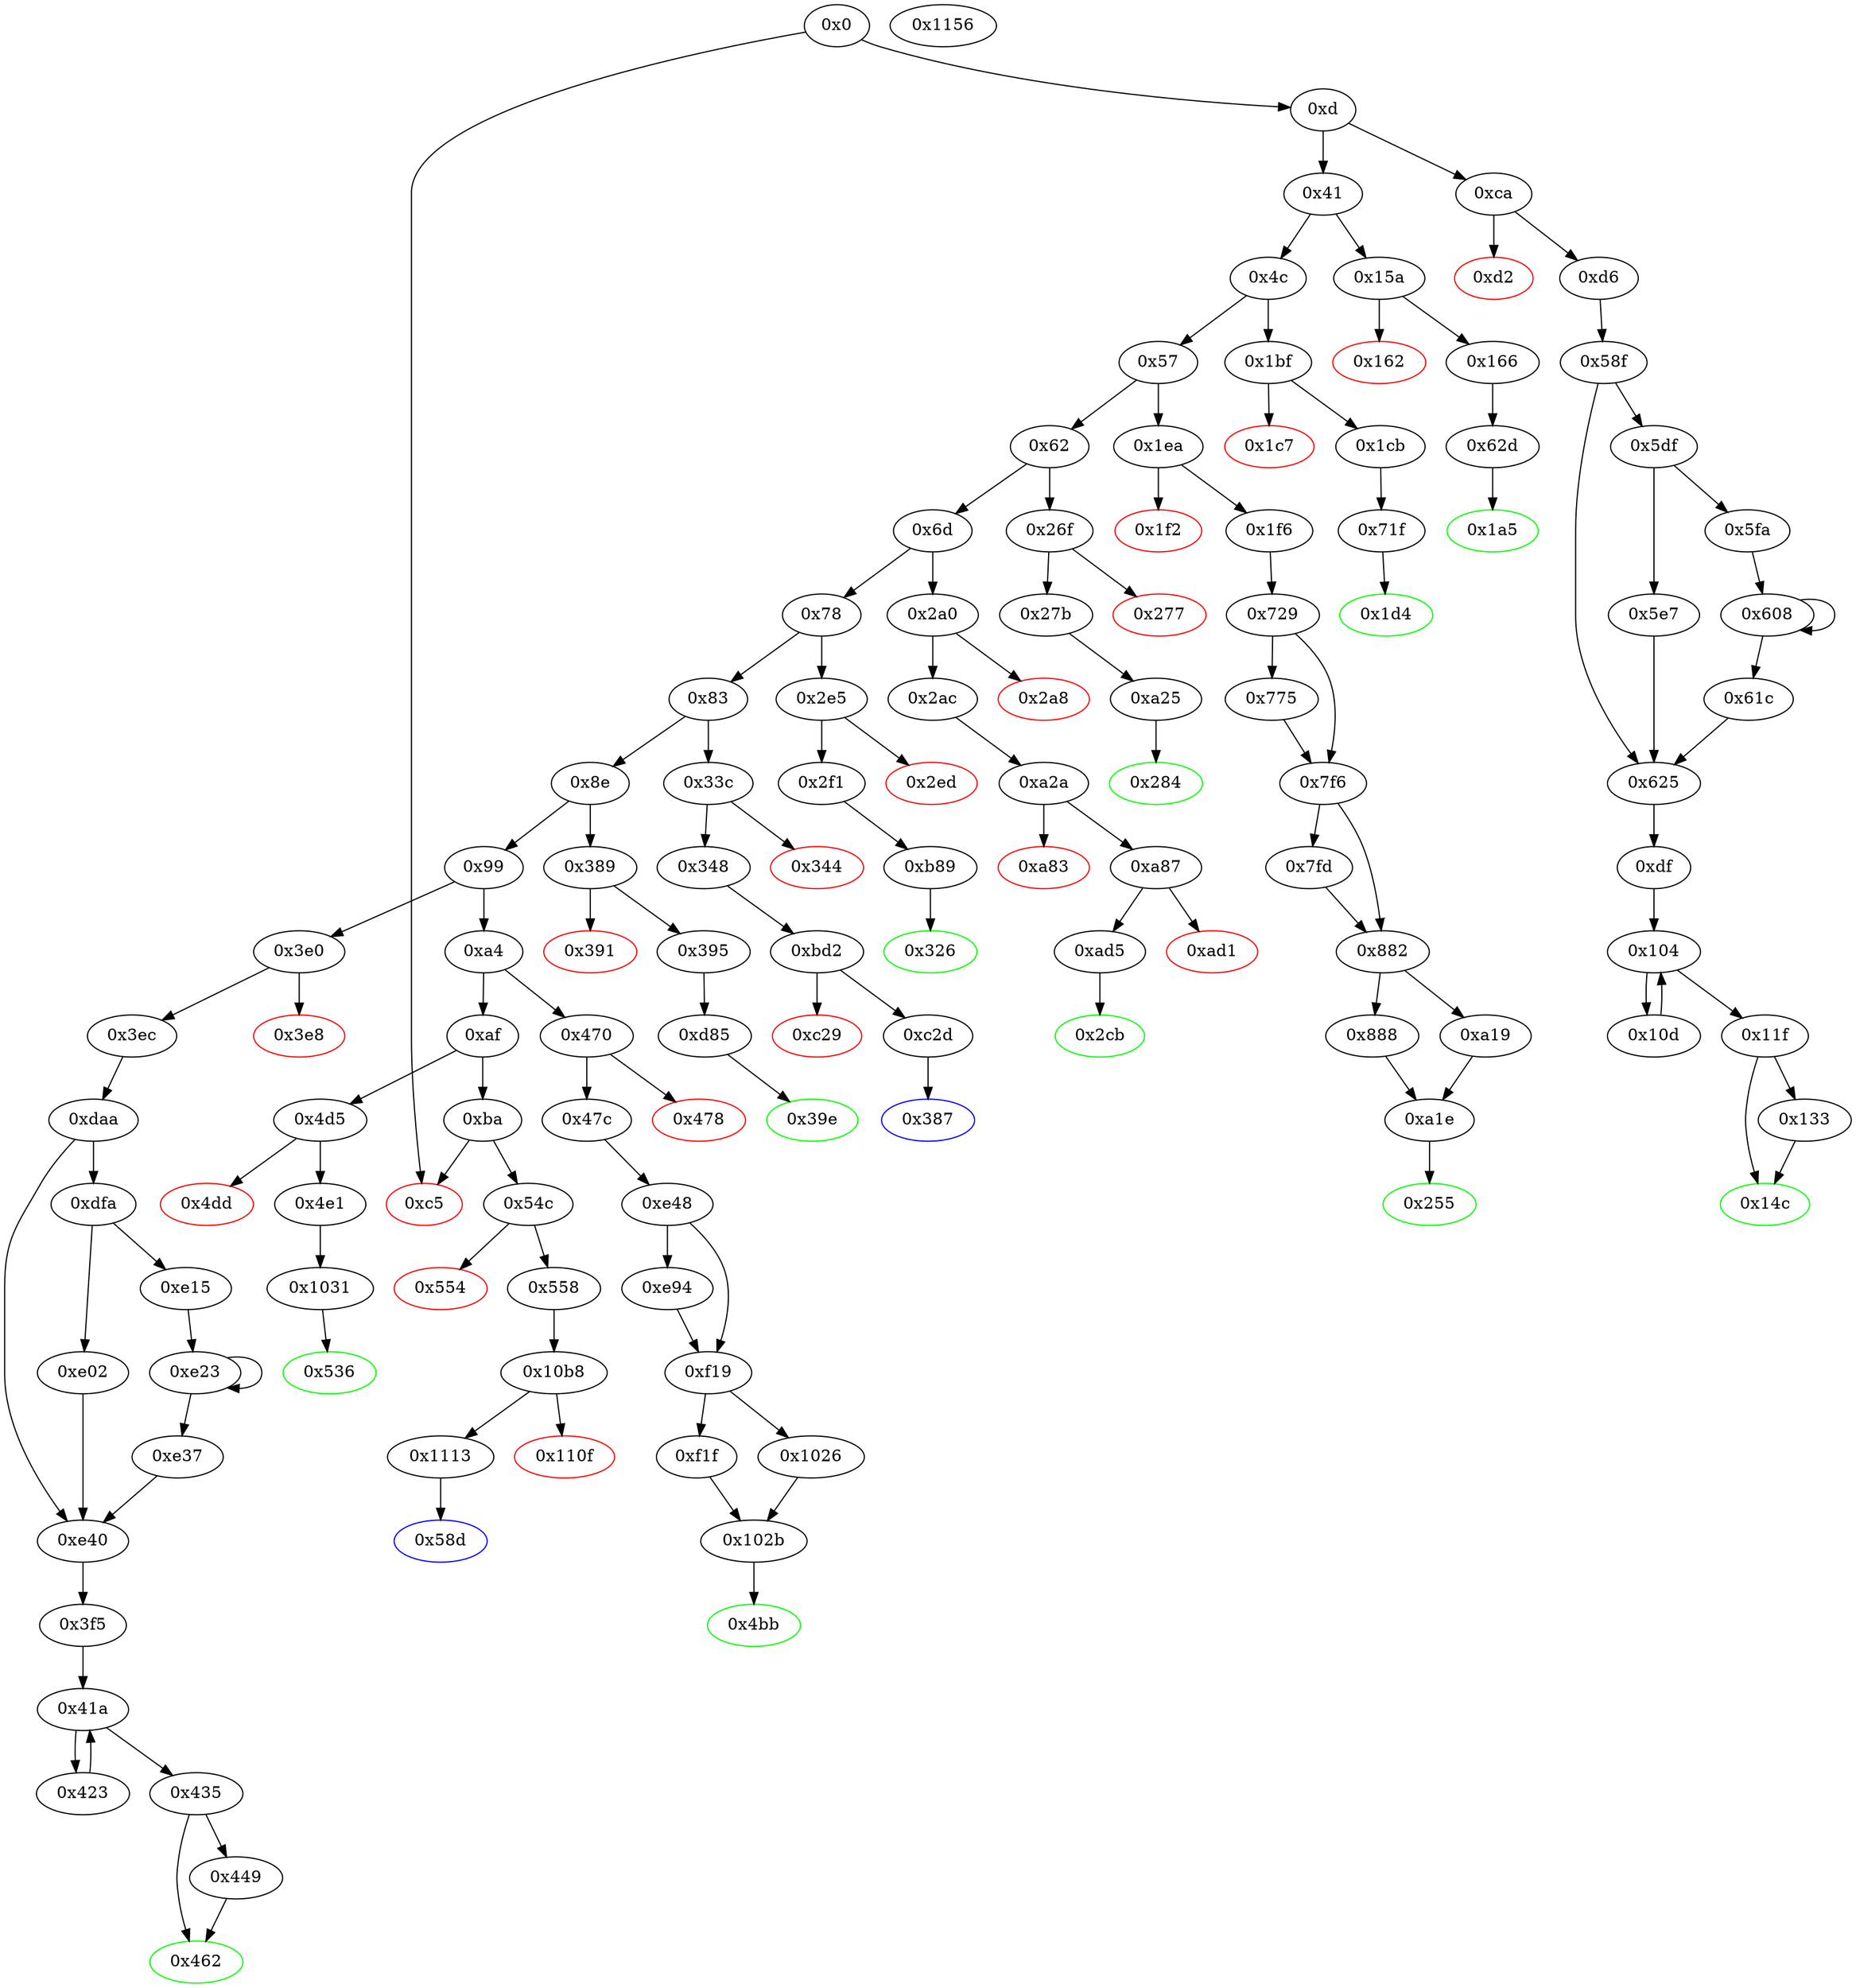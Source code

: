 digraph "" {
"0x1c7" [color=red, fillcolor=white, id="0x1c7", style=filled, tooltip="Block 0x1c7\n[0x1c7:0x1ca]\n---\nPredecessors: [0x1bf]\nSuccessors: []\n---\n0x1c7 PUSH1 0x0\n0x1c9 DUP1\n0x1ca REVERT\n---\n0x1c7: V131 = 0x0\n0x1ca: REVERT 0x0 0x0\n---\nEntry stack: [V11, V128]\nStack pops: 0\nStack additions: []\nExit stack: [V11, V128]\n\nDef sites:\nV11: {0xd.0x35}\nV128: {0x1bf.0x1c0}\n"];
"0x104" [fillcolor=white, id="0x104", style=filled, tooltip="Block 0x104\n[0x104:0x10c]\n---\nPredecessors: [0xdf, 0x10d]\nSuccessors: [0x10d, 0x11f]\n---\n0x104 JUMPDEST\n0x105 DUP4\n0x106 DUP2\n0x107 LT\n0x108 ISZERO\n0x109 PUSH2 0x11f\n0x10c JUMPI\n---\n0x104: JUMPDEST \n0x107: V70 = LT S0 V66\n0x108: V71 = ISZERO V70\n0x109: V72 = 0x11f\n0x10c: JUMPI 0x11f V71\n---\nEntry stack: [V11, 0xdf, V411, V59, V59, V65, V68, V66, V66, V65, V68, S0]\nStack pops: 4\nStack additions: [S3, S2, S1, S0]\nExit stack: [V11, 0xdf, V411, V59, V59, V65, V68, V66, V66, V65, V68, S0]\n\nDef sites:\nV11: {0xd.0x35}\n0xdf: {0xd6.0xd8}\nV411: {0x58f.0x5b4}\nV59: {0xdf.0xe2}\nV59: {0xdf.0xe2}\nV65: {0xdf.0xf5}\nV68: {0xdf.0xfd}\nV66: {0xdf.0xf9}\nV66: {0xdf.0xf9}\nV65: {0xdf.0xf5}\nV68: {0xdf.0xfd}\nS0: {0x10d.0x118, 0xdf.0x102}\n"];
"0x1026" [fillcolor=white, id="0x1026", style=filled, tooltip="Block 0x1026\n[0x1026:0x102a]\n---\nPredecessors: [0xf19]\nSuccessors: [0x102b]\n---\n0x1026 JUMPDEST\n0x1027 PUSH1 0x0\n0x1029 SWAP1\n0x102a POP\n---\n0x1026: JUMPDEST \n0x1027: V972 = 0x0\n---\nEntry stack: [V11, 0x4bb, V331, V334, 0x0]\nStack pops: 1\nStack additions: [0x0]\nExit stack: [V11, 0x4bb, V331, V334, 0x0]\n\nDef sites:\nV11: {0xd.0x35}\n0x4bb: {0x47c.0x47e}\nV331: {0x47c.0x4a1}\nV334: {0x47c.0x4ab}\n0x0: {0xe48.0xe49}\n"];
"0x277" [color=red, fillcolor=white, id="0x277", style=filled, tooltip="Block 0x277\n[0x277:0x27a]\n---\nPredecessors: [0x26f]\nSuccessors: []\n---\n0x277 PUSH1 0x0\n0x279 DUP1\n0x27a REVERT\n---\n0x277: V178 = 0x0\n0x27a: REVERT 0x0 0x0\n---\nEntry stack: [V11, V175]\nStack pops: 0\nStack additions: []\nExit stack: [V11, V175]\n\nDef sites:\nV11: {0xd.0x35}\nV175: {0x26f.0x270}\n"];
"0x1156" [fillcolor=white, id="0x1156", style=filled, tooltip="Block 0x1156\n[0x1156:0x1187]\n---\nPredecessors: []\nSuccessors: []\n---\n0x1156 STOP\n0x1157 LOG1\n0x1158 PUSH6 0x627a7a723058\n0x115f SHA3\n0x1160 MISSING 0xc4\n0x1161 MSIZE\n0x1162 EXTCODECOPY\n0x1163 MISSING 0xc8\n0x1164 AND\n0x1165 LOG2\n0x1166 CALLDATASIZE\n0x1167 MISSING 0x2c\n0x1168 MISSING 0xbb\n0x1169 PUSH30 0x137260214c6572c4dbbfbc0ae5c981401cc815383d4e0029\n---\n0x1156: STOP \n0x1157: LOG S0 S1 S2\n0x1158: V1027 = 0x627a7a723058\n0x115f: V1028 = SHA3 0x627a7a723058 S3\n0x1160: MISSING 0xc4\n0x1161: V1029 = MSIZE\n0x1162: EXTCODECOPY V1029 S0 S1 S2\n0x1163: MISSING 0xc8\n0x1164: V1030 = AND S0 S1\n0x1165: LOG V1030 S2 S3 S4\n0x1166: V1031 = CALLDATASIZE\n0x1167: MISSING 0x2c\n0x1168: MISSING 0xbb\n0x1169: V1032 = 0x137260214c6572c4dbbfbc0ae5c981401cc815383d4e0029\n---\nEntry stack: []\nStack pops: 0\nStack additions: [V1028, V1031, 0x137260214c6572c4dbbfbc0ae5c981401cc815383d4e0029]\nExit stack: []\n\nDef sites:\n"];
"0x1bf" [fillcolor=white, id="0x1bf", style=filled, tooltip="Block 0x1bf\n[0x1bf:0x1c6]\n---\nPredecessors: [0x4c]\nSuccessors: [0x1c7, 0x1cb]\n---\n0x1bf JUMPDEST\n0x1c0 CALLVALUE\n0x1c1 DUP1\n0x1c2 ISZERO\n0x1c3 PUSH2 0x1cb\n0x1c6 JUMPI\n---\n0x1bf: JUMPDEST \n0x1c0: V128 = CALLVALUE\n0x1c2: V129 = ISZERO V128\n0x1c3: V130 = 0x1cb\n0x1c6: JUMPI 0x1cb V129\n---\nEntry stack: [V11]\nStack pops: 0\nStack additions: [V128]\nExit stack: [V11, V128]\n\nDef sites:\nV11: {0xd.0x35}\n"];
"0x15a" [fillcolor=white, id="0x15a", style=filled, tooltip="Block 0x15a\n[0x15a:0x161]\n---\nPredecessors: [0x41]\nSuccessors: [0x162, 0x166]\n---\n0x15a JUMPDEST\n0x15b CALLVALUE\n0x15c DUP1\n0x15d ISZERO\n0x15e PUSH2 0x166\n0x161 JUMPI\n---\n0x15a: JUMPDEST \n0x15b: V99 = CALLVALUE\n0x15d: V100 = ISZERO V99\n0x15e: V101 = 0x166\n0x161: JUMPI 0x166 V100\n---\nEntry stack: [V11]\nStack pops: 0\nStack additions: [V99]\nExit stack: [V11, V99]\n\nDef sites:\nV11: {0xd.0x35}\n"];
"0x26f" [fillcolor=white, id="0x26f", style=filled, tooltip="Block 0x26f\n[0x26f:0x276]\n---\nPredecessors: [0x62]\nSuccessors: [0x277, 0x27b]\n---\n0x26f JUMPDEST\n0x270 CALLVALUE\n0x271 DUP1\n0x272 ISZERO\n0x273 PUSH2 0x27b\n0x276 JUMPI\n---\n0x26f: JUMPDEST \n0x270: V175 = CALLVALUE\n0x272: V176 = ISZERO V175\n0x273: V177 = 0x27b\n0x276: JUMPI 0x27b V176\n---\nEntry stack: [V11]\nStack pops: 0\nStack additions: [V175]\nExit stack: [V11, V175]\n\nDef sites:\nV11: {0xd.0x35}\n"];
"0x255" [color=green, fillcolor=white, id="0x255", style=filled, tooltip="Block 0x255\n[0x255:0x26e]\n---\nPredecessors: [0xa1e]\nSuccessors: []\n---\n0x255 JUMPDEST\n0x256 PUSH1 0x40\n0x258 MLOAD\n0x259 DUP1\n0x25a DUP3\n0x25b ISZERO\n0x25c ISZERO\n0x25d ISZERO\n0x25e ISZERO\n0x25f DUP2\n0x260 MSTORE\n0x261 PUSH1 0x20\n0x263 ADD\n0x264 SWAP2\n0x265 POP\n0x266 POP\n0x267 PUSH1 0x40\n0x269 MLOAD\n0x26a DUP1\n0x26b SWAP2\n0x26c SUB\n0x26d SWAP1\n0x26e RETURN\n---\n0x255: JUMPDEST \n0x256: V164 = 0x40\n0x258: V165 = M[0x40]\n0x25b: V166 = ISZERO {0x0, 0x1}\n0x25c: V167 = ISZERO V166\n0x25d: V168 = ISZERO V167\n0x25e: V169 = ISZERO V168\n0x260: M[V165] = V169\n0x261: V170 = 0x20\n0x263: V171 = ADD 0x20 V165\n0x267: V172 = 0x40\n0x269: V173 = M[0x40]\n0x26c: V174 = SUB V171 V173\n0x26e: RETURN V173 V174\n---\nEntry stack: [V11, {0x0, 0x1}]\nStack pops: 1\nStack additions: []\nExit stack: [V11]\n\nDef sites:\nV11: {0xd.0x35}\n{0x0, 0x1}: {0xa19.0xa1a, 0x888.0xa11}\n"];
"0xdaa" [fillcolor=white, id="0xdaa", style=filled, tooltip="Block 0xdaa\n[0xdaa:0xdf9]\n---\nPredecessors: [0x3ec]\nSuccessors: [0xdfa, 0xe40]\n---\n0xdaa JUMPDEST\n0xdab PUSH1 0x5\n0xdad DUP1\n0xdae SLOAD\n0xdaf PUSH1 0x1\n0xdb1 DUP2\n0xdb2 PUSH1 0x1\n0xdb4 AND\n0xdb5 ISZERO\n0xdb6 PUSH2 0x100\n0xdb9 MUL\n0xdba SUB\n0xdbb AND\n0xdbc PUSH1 0x2\n0xdbe SWAP1\n0xdbf DIV\n0xdc0 DUP1\n0xdc1 PUSH1 0x1f\n0xdc3 ADD\n0xdc4 PUSH1 0x20\n0xdc6 DUP1\n0xdc7 SWAP2\n0xdc8 DIV\n0xdc9 MUL\n0xdca PUSH1 0x20\n0xdcc ADD\n0xdcd PUSH1 0x40\n0xdcf MLOAD\n0xdd0 SWAP1\n0xdd1 DUP2\n0xdd2 ADD\n0xdd3 PUSH1 0x40\n0xdd5 MSTORE\n0xdd6 DUP1\n0xdd7 SWAP3\n0xdd8 SWAP2\n0xdd9 SWAP1\n0xdda DUP2\n0xddb DUP2\n0xddc MSTORE\n0xddd PUSH1 0x20\n0xddf ADD\n0xde0 DUP3\n0xde1 DUP1\n0xde2 SLOAD\n0xde3 PUSH1 0x1\n0xde5 DUP2\n0xde6 PUSH1 0x1\n0xde8 AND\n0xde9 ISZERO\n0xdea PUSH2 0x100\n0xded MUL\n0xdee SUB\n0xdef AND\n0xdf0 PUSH1 0x2\n0xdf2 SWAP1\n0xdf3 DIV\n0xdf4 DUP1\n0xdf5 ISZERO\n0xdf6 PUSH2 0xe40\n0xdf9 JUMPI\n---\n0xdaa: JUMPDEST \n0xdab: V812 = 0x5\n0xdae: V813 = S[0x5]\n0xdaf: V814 = 0x1\n0xdb2: V815 = 0x1\n0xdb4: V816 = AND 0x1 V813\n0xdb5: V817 = ISZERO V816\n0xdb6: V818 = 0x100\n0xdb9: V819 = MUL 0x100 V817\n0xdba: V820 = SUB V819 0x1\n0xdbb: V821 = AND V820 V813\n0xdbc: V822 = 0x2\n0xdbf: V823 = DIV V821 0x2\n0xdc1: V824 = 0x1f\n0xdc3: V825 = ADD 0x1f V823\n0xdc4: V826 = 0x20\n0xdc8: V827 = DIV V825 0x20\n0xdc9: V828 = MUL V827 0x20\n0xdca: V829 = 0x20\n0xdcc: V830 = ADD 0x20 V828\n0xdcd: V831 = 0x40\n0xdcf: V832 = M[0x40]\n0xdd2: V833 = ADD V832 V830\n0xdd3: V834 = 0x40\n0xdd5: M[0x40] = V833\n0xddc: M[V832] = V823\n0xddd: V835 = 0x20\n0xddf: V836 = ADD 0x20 V832\n0xde2: V837 = S[0x5]\n0xde3: V838 = 0x1\n0xde6: V839 = 0x1\n0xde8: V840 = AND 0x1 V837\n0xde9: V841 = ISZERO V840\n0xdea: V842 = 0x100\n0xded: V843 = MUL 0x100 V841\n0xdee: V844 = SUB V843 0x1\n0xdef: V845 = AND V844 V837\n0xdf0: V846 = 0x2\n0xdf3: V847 = DIV V845 0x2\n0xdf5: V848 = ISZERO V847\n0xdf6: V849 = 0xe40\n0xdf9: JUMPI 0xe40 V848\n---\nEntry stack: [V11, 0x3f5]\nStack pops: 0\nStack additions: [V832, 0x5, V823, V836, 0x5, V847]\nExit stack: [V11, 0x3f5, V832, 0x5, V823, V836, 0x5, V847]\n\nDef sites:\nV11: {0xd.0x35}\n0x3f5: {0x3ec.0x3ee}\n"];
"0x608" [fillcolor=white, id="0x608", style=filled, tooltip="Block 0x608\n[0x608:0x61b]\n---\nPredecessors: [0x5fa, 0x608]\nSuccessors: [0x608, 0x61c]\n---\n0x608 JUMPDEST\n0x609 DUP2\n0x60a SLOAD\n0x60b DUP2\n0x60c MSTORE\n0x60d SWAP1\n0x60e PUSH1 0x1\n0x610 ADD\n0x611 SWAP1\n0x612 PUSH1 0x20\n0x614 ADD\n0x615 DUP1\n0x616 DUP4\n0x617 GT\n0x618 PUSH2 0x608\n0x61b JUMPI\n---\n0x608: JUMPDEST \n0x60a: V444 = S[S1]\n0x60c: M[S0] = V444\n0x60e: V445 = 0x1\n0x610: V446 = ADD 0x1 S1\n0x612: V447 = 0x20\n0x614: V448 = ADD 0x20 S0\n0x617: V449 = GT V439 V448\n0x618: V450 = 0x608\n0x61b: JUMPI 0x608 V449\n---\nEntry stack: [V11, 0xdf, V411, 0x4, V402, V439, S1, S0]\nStack pops: 3\nStack additions: [S2, V446, V448]\nExit stack: [V11, 0xdf, V411, 0x4, V402, V439, V446, V448]\n\nDef sites:\nV11: {0xd.0x35}\n0xdf: {0xd6.0xd8}\nV411: {0x58f.0x5b4}\n0x4: {0x58f.0x590}\nV402: {0x58f.0x5a4}\nV439: {0x5fa.0x5fc}\nS1: {0x608.0x610, 0x5fa.0x606}\nS0: {0x608.0x614, 0x58f.0x5c4}\n"];
"0x1031" [fillcolor=white, id="0x1031", style=filled, tooltip="Block 0x1031\n[0x1031:0x10b7]\n---\nPredecessors: [0x4e1]\nSuccessors: [0x536]\n---\n0x1031 JUMPDEST\n0x1032 PUSH1 0x0\n0x1034 PUSH1 0x2\n0x1036 PUSH1 0x0\n0x1038 DUP5\n0x1039 PUSH20 0xffffffffffffffffffffffffffffffffffffffff\n0x104e AND\n0x104f PUSH20 0xffffffffffffffffffffffffffffffffffffffff\n0x1064 AND\n0x1065 DUP2\n0x1066 MSTORE\n0x1067 PUSH1 0x20\n0x1069 ADD\n0x106a SWAP1\n0x106b DUP2\n0x106c MSTORE\n0x106d PUSH1 0x20\n0x106f ADD\n0x1070 PUSH1 0x0\n0x1072 SHA3\n0x1073 PUSH1 0x0\n0x1075 DUP4\n0x1076 PUSH20 0xffffffffffffffffffffffffffffffffffffffff\n0x108b AND\n0x108c PUSH20 0xffffffffffffffffffffffffffffffffffffffff\n0x10a1 AND\n0x10a2 DUP2\n0x10a3 MSTORE\n0x10a4 PUSH1 0x20\n0x10a6 ADD\n0x10a7 SWAP1\n0x10a8 DUP2\n0x10a9 MSTORE\n0x10aa PUSH1 0x20\n0x10ac ADD\n0x10ad PUSH1 0x0\n0x10af SHA3\n0x10b0 SLOAD\n0x10b1 SWAP1\n0x10b2 POP\n0x10b3 SWAP3\n0x10b4 SWAP2\n0x10b5 POP\n0x10b6 POP\n0x10b7 JUMP\n---\n0x1031: JUMPDEST \n0x1032: V973 = 0x0\n0x1034: V974 = 0x2\n0x1036: V975 = 0x0\n0x1039: V976 = 0xffffffffffffffffffffffffffffffffffffffff\n0x104e: V977 = AND 0xffffffffffffffffffffffffffffffffffffffff V360\n0x104f: V978 = 0xffffffffffffffffffffffffffffffffffffffff\n0x1064: V979 = AND 0xffffffffffffffffffffffffffffffffffffffff V977\n0x1066: M[0x0] = V979\n0x1067: V980 = 0x20\n0x1069: V981 = ADD 0x20 0x0\n0x106c: M[0x20] = 0x2\n0x106d: V982 = 0x20\n0x106f: V983 = ADD 0x20 0x20\n0x1070: V984 = 0x0\n0x1072: V985 = SHA3 0x0 0x40\n0x1073: V986 = 0x0\n0x1076: V987 = 0xffffffffffffffffffffffffffffffffffffffff\n0x108b: V988 = AND 0xffffffffffffffffffffffffffffffffffffffff V365\n0x108c: V989 = 0xffffffffffffffffffffffffffffffffffffffff\n0x10a1: V990 = AND 0xffffffffffffffffffffffffffffffffffffffff V988\n0x10a3: M[0x0] = V990\n0x10a4: V991 = 0x20\n0x10a6: V992 = ADD 0x20 0x0\n0x10a9: M[0x20] = V985\n0x10aa: V993 = 0x20\n0x10ac: V994 = ADD 0x20 0x20\n0x10ad: V995 = 0x0\n0x10af: V996 = SHA3 0x0 0x40\n0x10b0: V997 = S[V996]\n0x10b7: JUMP 0x536\n---\nEntry stack: [V11, 0x536, V360, V365]\nStack pops: 3\nStack additions: [V997]\nExit stack: [V11, V997]\n\nDef sites:\nV11: {0xd.0x35}\n0x536: {0x4e1.0x4e3}\nV360: {0x4e1.0x506}\nV365: {0x4e1.0x526}\n"];
"0x2e5" [fillcolor=white, id="0x2e5", style=filled, tooltip="Block 0x2e5\n[0x2e5:0x2ec]\n---\nPredecessors: [0x78]\nSuccessors: [0x2ed, 0x2f1]\n---\n0x2e5 JUMPDEST\n0x2e6 CALLVALUE\n0x2e7 DUP1\n0x2e8 ISZERO\n0x2e9 PUSH2 0x2f1\n0x2ec JUMPI\n---\n0x2e5: JUMPDEST \n0x2e6: V216 = CALLVALUE\n0x2e8: V217 = ISZERO V216\n0x2e9: V218 = 0x2f1\n0x2ec: JUMPI 0x2f1 V217\n---\nEntry stack: [V11]\nStack pops: 0\nStack additions: [V216]\nExit stack: [V11, V216]\n\nDef sites:\nV11: {0xd.0x35}\n"];
"0x4c" [fillcolor=white, id="0x4c", style=filled, tooltip="Block 0x4c\n[0x4c:0x56]\n---\nPredecessors: [0x41]\nSuccessors: [0x57, 0x1bf]\n---\n0x4c DUP1\n0x4d PUSH4 0x18160ddd\n0x52 EQ\n0x53 PUSH2 0x1bf\n0x56 JUMPI\n---\n0x4d: V18 = 0x18160ddd\n0x52: V19 = EQ 0x18160ddd V11\n0x53: V20 = 0x1bf\n0x56: JUMPI 0x1bf V19\n---\nEntry stack: [V11]\nStack pops: 1\nStack additions: [S0]\nExit stack: [V11]\n\nDef sites:\nV11: {0xd.0x35}\n"];
"0xa2a" [fillcolor=white, id="0xa2a", style=filled, tooltip="Block 0xa2a\n[0xa2a:0xa82]\n---\nPredecessors: [0x2ac]\nSuccessors: [0xa83, 0xa87]\n---\n0xa2a JUMPDEST\n0xa2b PUSH1 0x0\n0xa2d DUP1\n0xa2e PUSH1 0x0\n0xa30 SWAP1\n0xa31 SLOAD\n0xa32 SWAP1\n0xa33 PUSH2 0x100\n0xa36 EXP\n0xa37 SWAP1\n0xa38 DIV\n0xa39 PUSH20 0xffffffffffffffffffffffffffffffffffffffff\n0xa4e AND\n0xa4f PUSH20 0xffffffffffffffffffffffffffffffffffffffff\n0xa64 AND\n0xa65 CALLER\n0xa66 PUSH20 0xffffffffffffffffffffffffffffffffffffffff\n0xa7b AND\n0xa7c EQ\n0xa7d ISZERO\n0xa7e ISZERO\n0xa7f PUSH2 0xa87\n0xa82 JUMPI\n---\n0xa2a: JUMPDEST \n0xa2b: V648 = 0x0\n0xa2e: V649 = 0x0\n0xa31: V650 = S[0x0]\n0xa33: V651 = 0x100\n0xa36: V652 = EXP 0x100 0x0\n0xa38: V653 = DIV V650 0x1\n0xa39: V654 = 0xffffffffffffffffffffffffffffffffffffffff\n0xa4e: V655 = AND 0xffffffffffffffffffffffffffffffffffffffff V653\n0xa4f: V656 = 0xffffffffffffffffffffffffffffffffffffffff\n0xa64: V657 = AND 0xffffffffffffffffffffffffffffffffffffffff V655\n0xa65: V658 = CALLER\n0xa66: V659 = 0xffffffffffffffffffffffffffffffffffffffff\n0xa7b: V660 = AND 0xffffffffffffffffffffffffffffffffffffffff V658\n0xa7c: V661 = EQ V660 V657\n0xa7d: V662 = ISZERO V661\n0xa7e: V663 = ISZERO V662\n0xa7f: V664 = 0xa87\n0xa82: JUMPI 0xa87 V663\n---\nEntry stack: [V11, 0x2cb, V201]\nStack pops: 0\nStack additions: [0x0]\nExit stack: [V11, 0x2cb, V201, 0x0]\n\nDef sites:\nV11: {0xd.0x35}\n0x2cb: {0x2ac.0x2ae}\nV201: {0x2ac.0x2bb}\n"];
"0x729" [fillcolor=white, id="0x729", style=filled, tooltip="Block 0x729\n[0x729:0x774]\n---\nPredecessors: [0x1f6]\nSuccessors: [0x775, 0x7f6]\n---\n0x729 JUMPDEST\n0x72a PUSH1 0x0\n0x72c DUP2\n0x72d PUSH1 0x1\n0x72f PUSH1 0x0\n0x731 DUP7\n0x732 PUSH20 0xffffffffffffffffffffffffffffffffffffffff\n0x747 AND\n0x748 PUSH20 0xffffffffffffffffffffffffffffffffffffffff\n0x75d AND\n0x75e DUP2\n0x75f MSTORE\n0x760 PUSH1 0x20\n0x762 ADD\n0x763 SWAP1\n0x764 DUP2\n0x765 MSTORE\n0x766 PUSH1 0x20\n0x768 ADD\n0x769 PUSH1 0x0\n0x76b SHA3\n0x76c SLOAD\n0x76d LT\n0x76e ISZERO\n0x76f DUP1\n0x770 ISZERO\n0x771 PUSH2 0x7f6\n0x774 JUMPI\n---\n0x729: JUMPDEST \n0x72a: V497 = 0x0\n0x72d: V498 = 0x1\n0x72f: V499 = 0x0\n0x732: V500 = 0xffffffffffffffffffffffffffffffffffffffff\n0x747: V501 = AND 0xffffffffffffffffffffffffffffffffffffffff V152\n0x748: V502 = 0xffffffffffffffffffffffffffffffffffffffff\n0x75d: V503 = AND 0xffffffffffffffffffffffffffffffffffffffff V501\n0x75f: M[0x0] = V503\n0x760: V504 = 0x20\n0x762: V505 = ADD 0x20 0x0\n0x765: M[0x20] = 0x1\n0x766: V506 = 0x20\n0x768: V507 = ADD 0x20 0x20\n0x769: V508 = 0x0\n0x76b: V509 = SHA3 0x0 0x40\n0x76c: V510 = S[V509]\n0x76d: V511 = LT V510 V160\n0x76e: V512 = ISZERO V511\n0x770: V513 = ISZERO V512\n0x771: V514 = 0x7f6\n0x774: JUMPI 0x7f6 V513\n---\nEntry stack: [V11, 0x255, V152, V157, V160]\nStack pops: 3\nStack additions: [S2, S1, S0, 0x0, V512]\nExit stack: [V11, 0x255, V152, V157, V160, 0x0, V512]\n\nDef sites:\nV11: {0xd.0x35}\n0x255: {0x1f6.0x1f8}\nV152: {0x1f6.0x21b}\nV157: {0x1f6.0x23b}\nV160: {0x1f6.0x245}\n"];
"0xc29" [color=red, fillcolor=white, id="0xc29", style=filled, tooltip="Block 0xc29\n[0xc29:0xc2c]\n---\nPredecessors: [0xbd2]\nSuccessors: []\n---\n0xc29 PUSH1 0x0\n0xc2b DUP1\n0xc2c REVERT\n---\n0xc29: V748 = 0x0\n0xc2c: REVERT 0x0 0x0\n---\nEntry stack: [V11, 0x387, V249, V252]\nStack pops: 0\nStack additions: []\nExit stack: [V11, 0x387, V249, V252]\n\nDef sites:\nV11: {0xd.0x35}\n0x387: {0x348.0x34a}\nV249: {0x348.0x36d}\nV252: {0x348.0x377}\n"];
"0xa1e" [fillcolor=white, id="0xa1e", style=filled, tooltip="Block 0xa1e\n[0xa1e:0xa24]\n---\nPredecessors: [0x888, 0xa19]\nSuccessors: [0x255]\n---\n0xa1e JUMPDEST\n0xa1f SWAP4\n0xa20 SWAP3\n0xa21 POP\n0xa22 POP\n0xa23 POP\n0xa24 JUMP\n---\n0xa1e: JUMPDEST \n0xa24: JUMP 0x255\n---\nEntry stack: [V11, 0x255, V152, V157, V160, {0x0, 0x1}]\nStack pops: 5\nStack additions: [S0]\nExit stack: [V11, {0x0, 0x1}]\n\nDef sites:\nV11: {0xd.0x35}\n0x255: {0x1f6.0x1f8}\nV152: {0x1f6.0x21b}\nV157: {0x1f6.0x23b}\nV160: {0x1f6.0x245}\n{0x0, 0x1}: {0xa19.0xa1a, 0x888.0xa11}\n"];
"0xe94" [fillcolor=white, id="0xe94", style=filled, tooltip="Block 0xe94\n[0xe94:0xf18]\n---\nPredecessors: [0xe48]\nSuccessors: [0xf19]\n---\n0xe94 POP\n0xe95 PUSH1 0x1\n0xe97 PUSH1 0x0\n0xe99 DUP5\n0xe9a PUSH20 0xffffffffffffffffffffffffffffffffffffffff\n0xeaf AND\n0xeb0 PUSH20 0xffffffffffffffffffffffffffffffffffffffff\n0xec5 AND\n0xec6 DUP2\n0xec7 MSTORE\n0xec8 PUSH1 0x20\n0xeca ADD\n0xecb SWAP1\n0xecc DUP2\n0xecd MSTORE\n0xece PUSH1 0x20\n0xed0 ADD\n0xed1 PUSH1 0x0\n0xed3 SHA3\n0xed4 SLOAD\n0xed5 DUP3\n0xed6 PUSH1 0x1\n0xed8 PUSH1 0x0\n0xeda DUP7\n0xedb PUSH20 0xffffffffffffffffffffffffffffffffffffffff\n0xef0 AND\n0xef1 PUSH20 0xffffffffffffffffffffffffffffffffffffffff\n0xf06 AND\n0xf07 DUP2\n0xf08 MSTORE\n0xf09 PUSH1 0x20\n0xf0b ADD\n0xf0c SWAP1\n0xf0d DUP2\n0xf0e MSTORE\n0xf0f PUSH1 0x20\n0xf11 ADD\n0xf12 PUSH1 0x0\n0xf14 SHA3\n0xf15 SLOAD\n0xf16 ADD\n0xf17 LT\n0xf18 ISZERO\n---\n0xe95: V895 = 0x1\n0xe97: V896 = 0x0\n0xe9a: V897 = 0xffffffffffffffffffffffffffffffffffffffff\n0xeaf: V898 = AND 0xffffffffffffffffffffffffffffffffffffffff V331\n0xeb0: V899 = 0xffffffffffffffffffffffffffffffffffffffff\n0xec5: V900 = AND 0xffffffffffffffffffffffffffffffffffffffff V898\n0xec7: M[0x0] = V900\n0xec8: V901 = 0x20\n0xeca: V902 = ADD 0x20 0x0\n0xecd: M[0x20] = 0x1\n0xece: V903 = 0x20\n0xed0: V904 = ADD 0x20 0x20\n0xed1: V905 = 0x0\n0xed3: V906 = SHA3 0x0 0x40\n0xed4: V907 = S[V906]\n0xed6: V908 = 0x1\n0xed8: V909 = 0x0\n0xedb: V910 = 0xffffffffffffffffffffffffffffffffffffffff\n0xef0: V911 = AND 0xffffffffffffffffffffffffffffffffffffffff V331\n0xef1: V912 = 0xffffffffffffffffffffffffffffffffffffffff\n0xf06: V913 = AND 0xffffffffffffffffffffffffffffffffffffffff V911\n0xf08: M[0x0] = V913\n0xf09: V914 = 0x20\n0xf0b: V915 = ADD 0x20 0x0\n0xf0e: M[0x20] = 0x1\n0xf0f: V916 = 0x20\n0xf11: V917 = ADD 0x20 0x20\n0xf12: V918 = 0x0\n0xf14: V919 = SHA3 0x0 0x40\n0xf15: V920 = S[V919]\n0xf16: V921 = ADD V920 V334\n0xf17: V922 = LT V921 V907\n0xf18: V923 = ISZERO V922\n---\nEntry stack: [V11, 0x4bb, V331, V334, 0x0, V892]\nStack pops: 4\nStack additions: [S3, S2, S1, V923]\nExit stack: [V11, 0x4bb, V331, V334, 0x0, V923]\n\nDef sites:\nV11: {0xd.0x35}\n0x4bb: {0x47c.0x47e}\nV331: {0x47c.0x4a1}\nV334: {0x47c.0x4ab}\n0x0: {0xe48.0xe49}\nV892: {0xe48.0xe8d}\n"];
"0xe15" [fillcolor=white, id="0xe15", style=filled, tooltip="Block 0xe15\n[0xe15:0xe22]\n---\nPredecessors: [0xdfa]\nSuccessors: [0xe23]\n---\n0xe15 JUMPDEST\n0xe16 DUP3\n0xe17 ADD\n0xe18 SWAP2\n0xe19 SWAP1\n0xe1a PUSH1 0x0\n0xe1c MSTORE\n0xe1d PUSH1 0x20\n0xe1f PUSH1 0x0\n0xe21 SHA3\n0xe22 SWAP1\n---\n0xe15: JUMPDEST \n0xe17: V860 = ADD V836 V847\n0xe1a: V861 = 0x0\n0xe1c: M[0x0] = 0x5\n0xe1d: V862 = 0x20\n0xe1f: V863 = 0x0\n0xe21: V864 = SHA3 0x0 0x20\n---\nEntry stack: [V11, 0x3f5, V832, 0x5, V823, V836, 0x5, V847]\nStack pops: 3\nStack additions: [V860, V864, S2]\nExit stack: [V11, 0x3f5, V832, 0x5, V823, V860, V864, V836]\n\nDef sites:\nV11: {0xd.0x35}\n0x3f5: {0x3ec.0x3ee}\nV832: {0xdaa.0xdcf}\n0x5: {0xdaa.0xdab}\nV823: {0xdaa.0xdbf}\nV836: {0xdaa.0xddf}\n0x5: {0xdaa.0xdab}\nV847: {0xdaa.0xdf3}\n"];
"0x435" [fillcolor=white, id="0x435", style=filled, tooltip="Block 0x435\n[0x435:0x448]\n---\nPredecessors: [0x41a]\nSuccessors: [0x449, 0x462]\n---\n0x435 JUMPDEST\n0x436 POP\n0x437 POP\n0x438 POP\n0x439 POP\n0x43a SWAP1\n0x43b POP\n0x43c SWAP1\n0x43d DUP2\n0x43e ADD\n0x43f SWAP1\n0x440 PUSH1 0x1f\n0x442 AND\n0x443 DUP1\n0x444 ISZERO\n0x445 PUSH2 0x462\n0x448 JUMPI\n---\n0x435: JUMPDEST \n0x43e: V300 = ADD V287 V286\n0x440: V301 = 0x1f\n0x442: V302 = AND 0x1f V287\n0x444: V303 = ISZERO V302\n0x445: V304 = 0x462\n0x448: JUMPI 0x462 V303\n---\nEntry stack: [V11, 0x3f5, V832, V280, V280, V286, V289, V287, V287, V286, V289, S0]\nStack pops: 7\nStack additions: [V300, V302]\nExit stack: [V11, 0x3f5, V832, V280, V280, V300, V302]\n\nDef sites:\nV11: {0xd.0x35}\n0x3f5: {0x3ec.0x3ee}\nV832: {0xdaa.0xdcf}\nV280: {0x3f5.0x3f8}\nV280: {0x3f5.0x3f8}\nV286: {0x3f5.0x40b}\nV289: {0x3f5.0x413}\nV287: {0x3f5.0x40f}\nV287: {0x3f5.0x40f}\nV286: {0x3f5.0x40b}\nV289: {0x3f5.0x413}\nS0: {0x423.0x42e, 0x3f5.0x418}\n"];
"0x5df" [fillcolor=white, id="0x5df", style=filled, tooltip="Block 0x5df\n[0x5df:0x5e6]\n---\nPredecessors: [0x58f]\nSuccessors: [0x5e7, 0x5fa]\n---\n0x5df DUP1\n0x5e0 PUSH1 0x1f\n0x5e2 LT\n0x5e3 PUSH2 0x5fa\n0x5e6 JUMPI\n---\n0x5e0: V429 = 0x1f\n0x5e2: V430 = LT 0x1f V426\n0x5e3: V431 = 0x5fa\n0x5e6: JUMPI 0x5fa V430\n---\nEntry stack: [V11, 0xdf, V411, 0x4, V402, V415, 0x4, V426]\nStack pops: 1\nStack additions: [S0]\nExit stack: [V11, 0xdf, V411, 0x4, V402, V415, 0x4, V426]\n\nDef sites:\nV11: {0xd.0x35}\n0xdf: {0xd6.0xd8}\nV411: {0x58f.0x5b4}\n0x4: {0x58f.0x590}\nV402: {0x58f.0x5a4}\nV415: {0x58f.0x5c4}\n0x4: {0x58f.0x590}\nV426: {0x58f.0x5d8}\n"];
"0x387" [color=blue, fillcolor=white, id="0x387", style=filled, tooltip="Block 0x387\n[0x387:0x388]\n---\nPredecessors: [0xc2d]\nSuccessors: []\n---\n0x387 JUMPDEST\n0x388 STOP\n---\n0x387: JUMPDEST \n0x388: STOP \n---\nEntry stack: [V11]\nStack pops: 0\nStack additions: []\nExit stack: [V11]\n\nDef sites:\nV11: {0xd.0x35}\n"];
"0x58f" [fillcolor=white, id="0x58f", style=filled, tooltip="Block 0x58f\n[0x58f:0x5de]\n---\nPredecessors: [0xd6]\nSuccessors: [0x5df, 0x625]\n---\n0x58f JUMPDEST\n0x590 PUSH1 0x4\n0x592 DUP1\n0x593 SLOAD\n0x594 PUSH1 0x1\n0x596 DUP2\n0x597 PUSH1 0x1\n0x599 AND\n0x59a ISZERO\n0x59b PUSH2 0x100\n0x59e MUL\n0x59f SUB\n0x5a0 AND\n0x5a1 PUSH1 0x2\n0x5a3 SWAP1\n0x5a4 DIV\n0x5a5 DUP1\n0x5a6 PUSH1 0x1f\n0x5a8 ADD\n0x5a9 PUSH1 0x20\n0x5ab DUP1\n0x5ac SWAP2\n0x5ad DIV\n0x5ae MUL\n0x5af PUSH1 0x20\n0x5b1 ADD\n0x5b2 PUSH1 0x40\n0x5b4 MLOAD\n0x5b5 SWAP1\n0x5b6 DUP2\n0x5b7 ADD\n0x5b8 PUSH1 0x40\n0x5ba MSTORE\n0x5bb DUP1\n0x5bc SWAP3\n0x5bd SWAP2\n0x5be SWAP1\n0x5bf DUP2\n0x5c0 DUP2\n0x5c1 MSTORE\n0x5c2 PUSH1 0x20\n0x5c4 ADD\n0x5c5 DUP3\n0x5c6 DUP1\n0x5c7 SLOAD\n0x5c8 PUSH1 0x1\n0x5ca DUP2\n0x5cb PUSH1 0x1\n0x5cd AND\n0x5ce ISZERO\n0x5cf PUSH2 0x100\n0x5d2 MUL\n0x5d3 SUB\n0x5d4 AND\n0x5d5 PUSH1 0x2\n0x5d7 SWAP1\n0x5d8 DIV\n0x5d9 DUP1\n0x5da ISZERO\n0x5db PUSH2 0x625\n0x5de JUMPI\n---\n0x58f: JUMPDEST \n0x590: V391 = 0x4\n0x593: V392 = S[0x4]\n0x594: V393 = 0x1\n0x597: V394 = 0x1\n0x599: V395 = AND 0x1 V392\n0x59a: V396 = ISZERO V395\n0x59b: V397 = 0x100\n0x59e: V398 = MUL 0x100 V396\n0x59f: V399 = SUB V398 0x1\n0x5a0: V400 = AND V399 V392\n0x5a1: V401 = 0x2\n0x5a4: V402 = DIV V400 0x2\n0x5a6: V403 = 0x1f\n0x5a8: V404 = ADD 0x1f V402\n0x5a9: V405 = 0x20\n0x5ad: V406 = DIV V404 0x20\n0x5ae: V407 = MUL V406 0x20\n0x5af: V408 = 0x20\n0x5b1: V409 = ADD 0x20 V407\n0x5b2: V410 = 0x40\n0x5b4: V411 = M[0x40]\n0x5b7: V412 = ADD V411 V409\n0x5b8: V413 = 0x40\n0x5ba: M[0x40] = V412\n0x5c1: M[V411] = V402\n0x5c2: V414 = 0x20\n0x5c4: V415 = ADD 0x20 V411\n0x5c7: V416 = S[0x4]\n0x5c8: V417 = 0x1\n0x5cb: V418 = 0x1\n0x5cd: V419 = AND 0x1 V416\n0x5ce: V420 = ISZERO V419\n0x5cf: V421 = 0x100\n0x5d2: V422 = MUL 0x100 V420\n0x5d3: V423 = SUB V422 0x1\n0x5d4: V424 = AND V423 V416\n0x5d5: V425 = 0x2\n0x5d8: V426 = DIV V424 0x2\n0x5da: V427 = ISZERO V426\n0x5db: V428 = 0x625\n0x5de: JUMPI 0x625 V427\n---\nEntry stack: [V11, 0xdf]\nStack pops: 0\nStack additions: [V411, 0x4, V402, V415, 0x4, V426]\nExit stack: [V11, 0xdf, V411, 0x4, V402, V415, 0x4, V426]\n\nDef sites:\nV11: {0xd.0x35}\n0xdf: {0xd6.0xd8}\n"];
"0xdfa" [fillcolor=white, id="0xdfa", style=filled, tooltip="Block 0xdfa\n[0xdfa:0xe01]\n---\nPredecessors: [0xdaa]\nSuccessors: [0xe02, 0xe15]\n---\n0xdfa DUP1\n0xdfb PUSH1 0x1f\n0xdfd LT\n0xdfe PUSH2 0xe15\n0xe01 JUMPI\n---\n0xdfb: V850 = 0x1f\n0xdfd: V851 = LT 0x1f V847\n0xdfe: V852 = 0xe15\n0xe01: JUMPI 0xe15 V851\n---\nEntry stack: [V11, 0x3f5, V832, 0x5, V823, V836, 0x5, V847]\nStack pops: 1\nStack additions: [S0]\nExit stack: [V11, 0x3f5, V832, 0x5, V823, V836, 0x5, V847]\n\nDef sites:\nV11: {0xd.0x35}\n0x3f5: {0x3ec.0x3ee}\nV832: {0xdaa.0xdcf}\n0x5: {0xdaa.0xdab}\nV823: {0xdaa.0xdbf}\nV836: {0xdaa.0xddf}\n0x5: {0xdaa.0xdab}\nV847: {0xdaa.0xdf3}\n"];
"0x71f" [fillcolor=white, id="0x71f", style=filled, tooltip="Block 0x71f\n[0x71f:0x728]\n---\nPredecessors: [0x1cb]\nSuccessors: [0x1d4]\n---\n0x71f JUMPDEST\n0x720 PUSH1 0x0\n0x722 PUSH1 0x3\n0x724 SLOAD\n0x725 SWAP1\n0x726 POP\n0x727 SWAP1\n0x728 JUMP\n---\n0x71f: JUMPDEST \n0x720: V494 = 0x0\n0x722: V495 = 0x3\n0x724: V496 = S[0x3]\n0x728: JUMP 0x1d4\n---\nEntry stack: [V11, 0x1d4]\nStack pops: 1\nStack additions: [V496]\nExit stack: [V11, V496]\n\nDef sites:\nV11: {0xd.0x35}\n0x1d4: {0x1cb.0x1cd}\n"];
"0x3ec" [fillcolor=white, id="0x3ec", style=filled, tooltip="Block 0x3ec\n[0x3ec:0x3f4]\n---\nPredecessors: [0x3e0]\nSuccessors: [0xdaa]\n---\n0x3ec JUMPDEST\n0x3ed POP\n0x3ee PUSH2 0x3f5\n0x3f1 PUSH2 0xdaa\n0x3f4 JUMP\n---\n0x3ec: JUMPDEST \n0x3ee: V277 = 0x3f5\n0x3f1: V278 = 0xdaa\n0x3f4: JUMP 0xdaa\n---\nEntry stack: [V11, V273]\nStack pops: 1\nStack additions: [0x3f5]\nExit stack: [V11, 0x3f5]\n\nDef sites:\nV11: {0xd.0x35}\nV273: {0x3e0.0x3e1}\n"];
"0x558" [fillcolor=white, id="0x558", style=filled, tooltip="Block 0x558\n[0x558:0x58c]\n---\nPredecessors: [0x54c]\nSuccessors: [0x10b8]\n---\n0x558 JUMPDEST\n0x559 POP\n0x55a PUSH2 0x58d\n0x55d PUSH1 0x4\n0x55f DUP1\n0x560 CALLDATASIZE\n0x561 SUB\n0x562 DUP2\n0x563 ADD\n0x564 SWAP1\n0x565 DUP1\n0x566 DUP1\n0x567 CALLDATALOAD\n0x568 PUSH20 0xffffffffffffffffffffffffffffffffffffffff\n0x57d AND\n0x57e SWAP1\n0x57f PUSH1 0x20\n0x581 ADD\n0x582 SWAP1\n0x583 SWAP3\n0x584 SWAP2\n0x585 SWAP1\n0x586 POP\n0x587 POP\n0x588 POP\n0x589 PUSH2 0x10b8\n0x58c JUMP\n---\n0x558: JUMPDEST \n0x55a: V380 = 0x58d\n0x55d: V381 = 0x4\n0x560: V382 = CALLDATASIZE\n0x561: V383 = SUB V382 0x4\n0x563: V384 = ADD 0x4 V383\n0x567: V385 = CALLDATALOAD 0x4\n0x568: V386 = 0xffffffffffffffffffffffffffffffffffffffff\n0x57d: V387 = AND 0xffffffffffffffffffffffffffffffffffffffff V385\n0x57f: V388 = 0x20\n0x581: V389 = ADD 0x20 0x4\n0x589: V390 = 0x10b8\n0x58c: JUMP 0x10b8\n---\nEntry stack: [V11, V376]\nStack pops: 1\nStack additions: [0x58d, V387]\nExit stack: [V11, 0x58d, V387]\n\nDef sites:\nV11: {0xd.0x35}\nV376: {0x54c.0x54d}\n"];
"0x11f" [fillcolor=white, id="0x11f", style=filled, tooltip="Block 0x11f\n[0x11f:0x132]\n---\nPredecessors: [0x104]\nSuccessors: [0x133, 0x14c]\n---\n0x11f JUMPDEST\n0x120 POP\n0x121 POP\n0x122 POP\n0x123 POP\n0x124 SWAP1\n0x125 POP\n0x126 SWAP1\n0x127 DUP2\n0x128 ADD\n0x129 SWAP1\n0x12a PUSH1 0x1f\n0x12c AND\n0x12d DUP1\n0x12e ISZERO\n0x12f PUSH2 0x14c\n0x132 JUMPI\n---\n0x11f: JUMPDEST \n0x128: V79 = ADD V66 V65\n0x12a: V80 = 0x1f\n0x12c: V81 = AND 0x1f V66\n0x12e: V82 = ISZERO V81\n0x12f: V83 = 0x14c\n0x132: JUMPI 0x14c V82\n---\nEntry stack: [V11, 0xdf, V411, V59, V59, V65, V68, V66, V66, V65, V68, S0]\nStack pops: 7\nStack additions: [V79, V81]\nExit stack: [V11, 0xdf, V411, V59, V59, V79, V81]\n\nDef sites:\nV11: {0xd.0x35}\n0xdf: {0xd6.0xd8}\nV411: {0x58f.0x5b4}\nV59: {0xdf.0xe2}\nV59: {0xdf.0xe2}\nV65: {0xdf.0xf5}\nV68: {0xdf.0xfd}\nV66: {0xdf.0xf9}\nV66: {0xdf.0xf9}\nV65: {0xdf.0xf5}\nV68: {0xdf.0xfd}\nS0: {0x10d.0x118, 0xdf.0x102}\n"];
"0xbd2" [fillcolor=white, id="0xbd2", style=filled, tooltip="Block 0xbd2\n[0xbd2:0xc28]\n---\nPredecessors: [0x348]\nSuccessors: [0xc29, 0xc2d]\n---\n0xbd2 JUMPDEST\n0xbd3 PUSH1 0x0\n0xbd5 DUP1\n0xbd6 SWAP1\n0xbd7 SLOAD\n0xbd8 SWAP1\n0xbd9 PUSH2 0x100\n0xbdc EXP\n0xbdd SWAP1\n0xbde DIV\n0xbdf PUSH20 0xffffffffffffffffffffffffffffffffffffffff\n0xbf4 AND\n0xbf5 PUSH20 0xffffffffffffffffffffffffffffffffffffffff\n0xc0a AND\n0xc0b CALLER\n0xc0c PUSH20 0xffffffffffffffffffffffffffffffffffffffff\n0xc21 AND\n0xc22 EQ\n0xc23 ISZERO\n0xc24 ISZERO\n0xc25 PUSH2 0xc2d\n0xc28 JUMPI\n---\n0xbd2: JUMPDEST \n0xbd3: V732 = 0x0\n0xbd7: V733 = S[0x0]\n0xbd9: V734 = 0x100\n0xbdc: V735 = EXP 0x100 0x0\n0xbde: V736 = DIV V733 0x1\n0xbdf: V737 = 0xffffffffffffffffffffffffffffffffffffffff\n0xbf4: V738 = AND 0xffffffffffffffffffffffffffffffffffffffff V736\n0xbf5: V739 = 0xffffffffffffffffffffffffffffffffffffffff\n0xc0a: V740 = AND 0xffffffffffffffffffffffffffffffffffffffff V738\n0xc0b: V741 = CALLER\n0xc0c: V742 = 0xffffffffffffffffffffffffffffffffffffffff\n0xc21: V743 = AND 0xffffffffffffffffffffffffffffffffffffffff V741\n0xc22: V744 = EQ V743 V740\n0xc23: V745 = ISZERO V744\n0xc24: V746 = ISZERO V745\n0xc25: V747 = 0xc2d\n0xc28: JUMPI 0xc2d V746\n---\nEntry stack: [V11, 0x387, V249, V252]\nStack pops: 0\nStack additions: []\nExit stack: [V11, 0x387, V249, V252]\n\nDef sites:\nV11: {0xd.0x35}\n0x387: {0x348.0x34a}\nV249: {0x348.0x36d}\nV252: {0x348.0x377}\n"];
"0x478" [color=red, fillcolor=white, id="0x478", style=filled, tooltip="Block 0x478\n[0x478:0x47b]\n---\nPredecessors: [0x470]\nSuccessors: []\n---\n0x478 PUSH1 0x0\n0x47a DUP1\n0x47b REVERT\n---\n0x478: V323 = 0x0\n0x47b: REVERT 0x0 0x0\n---\nEntry stack: [V11, V320]\nStack pops: 0\nStack additions: []\nExit stack: [V11, V320]\n\nDef sites:\nV11: {0xd.0x35}\nV320: {0x470.0x471}\n"];
"0x1ea" [fillcolor=white, id="0x1ea", style=filled, tooltip="Block 0x1ea\n[0x1ea:0x1f1]\n---\nPredecessors: [0x57]\nSuccessors: [0x1f2, 0x1f6]\n---\n0x1ea JUMPDEST\n0x1eb CALLVALUE\n0x1ec DUP1\n0x1ed ISZERO\n0x1ee PUSH2 0x1f6\n0x1f1 JUMPI\n---\n0x1ea: JUMPDEST \n0x1eb: V141 = CALLVALUE\n0x1ed: V142 = ISZERO V141\n0x1ee: V143 = 0x1f6\n0x1f1: JUMPI 0x1f6 V142\n---\nEntry stack: [V11]\nStack pops: 0\nStack additions: [V141]\nExit stack: [V11, V141]\n\nDef sites:\nV11: {0xd.0x35}\n"];
"0x1d4" [color=green, fillcolor=white, id="0x1d4", style=filled, tooltip="Block 0x1d4\n[0x1d4:0x1e9]\n---\nPredecessors: [0x71f]\nSuccessors: []\n---\n0x1d4 JUMPDEST\n0x1d5 PUSH1 0x40\n0x1d7 MLOAD\n0x1d8 DUP1\n0x1d9 DUP3\n0x1da DUP2\n0x1db MSTORE\n0x1dc PUSH1 0x20\n0x1de ADD\n0x1df SWAP2\n0x1e0 POP\n0x1e1 POP\n0x1e2 PUSH1 0x40\n0x1e4 MLOAD\n0x1e5 DUP1\n0x1e6 SWAP2\n0x1e7 SUB\n0x1e8 SWAP1\n0x1e9 RETURN\n---\n0x1d4: JUMPDEST \n0x1d5: V134 = 0x40\n0x1d7: V135 = M[0x40]\n0x1db: M[V135] = V496\n0x1dc: V136 = 0x20\n0x1de: V137 = ADD 0x20 V135\n0x1e2: V138 = 0x40\n0x1e4: V139 = M[0x40]\n0x1e7: V140 = SUB V137 V139\n0x1e9: RETURN V139 V140\n---\nEntry stack: [V11, V496]\nStack pops: 1\nStack additions: []\nExit stack: [V11]\n\nDef sites:\nV11: {0xd.0x35}\nV496: {0x71f.0x724}\n"];
"0x6d" [fillcolor=white, id="0x6d", style=filled, tooltip="Block 0x6d\n[0x6d:0x77]\n---\nPredecessors: [0x62]\nSuccessors: [0x78, 0x2a0]\n---\n0x6d DUP1\n0x6e PUSH4 0x42966c68\n0x73 EQ\n0x74 PUSH2 0x2a0\n0x77 JUMPI\n---\n0x6e: V27 = 0x42966c68\n0x73: V28 = EQ 0x42966c68 V11\n0x74: V29 = 0x2a0\n0x77: JUMPI 0x2a0 V28\n---\nEntry stack: [V11]\nStack pops: 1\nStack additions: [S0]\nExit stack: [V11]\n\nDef sites:\nV11: {0xd.0x35}\n"];
"0x54c" [fillcolor=white, id="0x54c", style=filled, tooltip="Block 0x54c\n[0x54c:0x553]\n---\nPredecessors: [0xba]\nSuccessors: [0x554, 0x558]\n---\n0x54c JUMPDEST\n0x54d CALLVALUE\n0x54e DUP1\n0x54f ISZERO\n0x550 PUSH2 0x558\n0x553 JUMPI\n---\n0x54c: JUMPDEST \n0x54d: V376 = CALLVALUE\n0x54f: V377 = ISZERO V376\n0x550: V378 = 0x558\n0x553: JUMPI 0x558 V377\n---\nEntry stack: [V11]\nStack pops: 0\nStack additions: [V376]\nExit stack: [V11, V376]\n\nDef sites:\nV11: {0xd.0x35}\n"];
"0x39e" [color=green, fillcolor=white, id="0x39e", style=filled, tooltip="Block 0x39e\n[0x39e:0x3df]\n---\nPredecessors: [0xd85]\nSuccessors: []\n---\n0x39e JUMPDEST\n0x39f PUSH1 0x40\n0x3a1 MLOAD\n0x3a2 DUP1\n0x3a3 DUP3\n0x3a4 PUSH20 0xffffffffffffffffffffffffffffffffffffffff\n0x3b9 AND\n0x3ba PUSH20 0xffffffffffffffffffffffffffffffffffffffff\n0x3cf AND\n0x3d0 DUP2\n0x3d1 MSTORE\n0x3d2 PUSH1 0x20\n0x3d4 ADD\n0x3d5 SWAP2\n0x3d6 POP\n0x3d7 POP\n0x3d8 PUSH1 0x40\n0x3da MLOAD\n0x3db DUP1\n0x3dc SWAP2\n0x3dd SUB\n0x3de SWAP1\n0x3df RETURN\n---\n0x39e: JUMPDEST \n0x39f: V262 = 0x40\n0x3a1: V263 = M[0x40]\n0x3a4: V264 = 0xffffffffffffffffffffffffffffffffffffffff\n0x3b9: V265 = AND 0xffffffffffffffffffffffffffffffffffffffff V811\n0x3ba: V266 = 0xffffffffffffffffffffffffffffffffffffffff\n0x3cf: V267 = AND 0xffffffffffffffffffffffffffffffffffffffff V265\n0x3d1: M[V263] = V267\n0x3d2: V268 = 0x20\n0x3d4: V269 = ADD 0x20 V263\n0x3d8: V270 = 0x40\n0x3da: V271 = M[0x40]\n0x3dd: V272 = SUB V269 V271\n0x3df: RETURN V271 V272\n---\nEntry stack: [V11, 0x39e, V811]\nStack pops: 1\nStack additions: []\nExit stack: [V11, 0x39e]\n\nDef sites:\nV11: {0xd.0x35}\n0x39e: {0x395.0x397}\nV811: {0xd85.0xda7}\n"];
"0x58d" [color=blue, fillcolor=white, id="0x58d", style=filled, tooltip="Block 0x58d\n[0x58d:0x58e]\n---\nPredecessors: [0x1113]\nSuccessors: []\n---\n0x58d JUMPDEST\n0x58e STOP\n---\n0x58d: JUMPDEST \n0x58e: STOP \n---\nEntry stack: [V11]\nStack pops: 0\nStack additions: []\nExit stack: [V11]\n\nDef sites:\nV11: {0xd.0x35}\n"];
"0xd6" [fillcolor=white, id="0xd6", style=filled, tooltip="Block 0xd6\n[0xd6:0xde]\n---\nPredecessors: [0xca]\nSuccessors: [0x58f]\n---\n0xd6 JUMPDEST\n0xd7 POP\n0xd8 PUSH2 0xdf\n0xdb PUSH2 0x58f\n0xde JUMP\n---\n0xd6: JUMPDEST \n0xd8: V56 = 0xdf\n0xdb: V57 = 0x58f\n0xde: JUMP 0x58f\n---\nEntry stack: [V11, V52]\nStack pops: 1\nStack additions: [0xdf]\nExit stack: [V11, 0xdf]\n\nDef sites:\nV11: {0xd.0x35}\nV52: {0xca.0xcb}\n"];
"0x423" [fillcolor=white, id="0x423", style=filled, tooltip="Block 0x423\n[0x423:0x434]\n---\nPredecessors: [0x41a]\nSuccessors: [0x41a]\n---\n0x423 DUP1\n0x424 DUP3\n0x425 ADD\n0x426 MLOAD\n0x427 DUP2\n0x428 DUP5\n0x429 ADD\n0x42a MSTORE\n0x42b PUSH1 0x20\n0x42d DUP2\n0x42e ADD\n0x42f SWAP1\n0x430 POP\n0x431 PUSH2 0x41a\n0x434 JUMP\n---\n0x425: V294 = ADD V289 S0\n0x426: V295 = M[V294]\n0x429: V296 = ADD V286 S0\n0x42a: M[V296] = V295\n0x42b: V297 = 0x20\n0x42e: V298 = ADD S0 0x20\n0x431: V299 = 0x41a\n0x434: JUMP 0x41a\n---\nEntry stack: [V11, 0x3f5, V832, V280, V280, V286, V289, V287, V287, V286, V289, S0]\nStack pops: 3\nStack additions: [S2, S1, V298]\nExit stack: [V11, 0x3f5, V832, V280, V280, V286, V289, V287, V287, V286, V289, V298]\n\nDef sites:\nV11: {0xd.0x35}\n0x3f5: {0x3ec.0x3ee}\nV832: {0xdaa.0xdcf}\nV280: {0x3f5.0x3f8}\nV280: {0x3f5.0x3f8}\nV286: {0x3f5.0x40b}\nV289: {0x3f5.0x413}\nV287: {0x3f5.0x40f}\nV287: {0x3f5.0x40f}\nV286: {0x3f5.0x40b}\nV289: {0x3f5.0x413}\nS0: {0x423.0x42e, 0x3f5.0x418}\n"];
"0x1113" [fillcolor=white, id="0x1113", style=filled, tooltip="Block 0x1113\n[0x1113:0x1155]\n---\nPredecessors: [0x10b8]\nSuccessors: [0x58d]\n---\n0x1113 JUMPDEST\n0x1114 DUP1\n0x1115 PUSH1 0x0\n0x1117 DUP1\n0x1118 PUSH2 0x100\n0x111b EXP\n0x111c DUP2\n0x111d SLOAD\n0x111e DUP2\n0x111f PUSH20 0xffffffffffffffffffffffffffffffffffffffff\n0x1134 MUL\n0x1135 NOT\n0x1136 AND\n0x1137 SWAP1\n0x1138 DUP4\n0x1139 PUSH20 0xffffffffffffffffffffffffffffffffffffffff\n0x114e AND\n0x114f MUL\n0x1150 OR\n0x1151 SWAP1\n0x1152 SSTORE\n0x1153 POP\n0x1154 POP\n0x1155 JUMP\n---\n0x1113: JUMPDEST \n0x1115: V1015 = 0x0\n0x1118: V1016 = 0x100\n0x111b: V1017 = EXP 0x100 0x0\n0x111d: V1018 = S[0x0]\n0x111f: V1019 = 0xffffffffffffffffffffffffffffffffffffffff\n0x1134: V1020 = MUL 0xffffffffffffffffffffffffffffffffffffffff 0x1\n0x1135: V1021 = NOT 0xffffffffffffffffffffffffffffffffffffffff\n0x1136: V1022 = AND 0xffffffffffffffffffffffff0000000000000000000000000000000000000000 V1018\n0x1139: V1023 = 0xffffffffffffffffffffffffffffffffffffffff\n0x114e: V1024 = AND 0xffffffffffffffffffffffffffffffffffffffff V387\n0x114f: V1025 = MUL V1024 0x1\n0x1150: V1026 = OR V1025 V1022\n0x1152: S[0x0] = V1026\n0x1155: JUMP 0x58d\n---\nEntry stack: [V11, 0x58d, V387]\nStack pops: 2\nStack additions: []\nExit stack: [V11]\n\nDef sites:\nV11: {0xd.0x35}\n0x58d: {0x558.0x55a}\nV387: {0x558.0x57d}\n"];
"0xa83" [color=red, fillcolor=white, id="0xa83", style=filled, tooltip="Block 0xa83\n[0xa83:0xa86]\n---\nPredecessors: [0xa2a]\nSuccessors: []\n---\n0xa83 PUSH1 0x0\n0xa85 DUP1\n0xa86 REVERT\n---\n0xa83: V665 = 0x0\n0xa86: REVERT 0x0 0x0\n---\nEntry stack: [V11, 0x2cb, V201, 0x0]\nStack pops: 0\nStack additions: []\nExit stack: [V11, 0x2cb, V201, 0x0]\n\nDef sites:\nV11: {0xd.0x35}\n0x2cb: {0x2ac.0x2ae}\nV201: {0x2ac.0x2bb}\n0x0: {0xa2a.0xa2b}\n"];
"0x470" [fillcolor=white, id="0x470", style=filled, tooltip="Block 0x470\n[0x470:0x477]\n---\nPredecessors: [0xa4]\nSuccessors: [0x478, 0x47c]\n---\n0x470 JUMPDEST\n0x471 CALLVALUE\n0x472 DUP1\n0x473 ISZERO\n0x474 PUSH2 0x47c\n0x477 JUMPI\n---\n0x470: JUMPDEST \n0x471: V320 = CALLVALUE\n0x473: V321 = ISZERO V320\n0x474: V322 = 0x47c\n0x477: JUMPI 0x47c V321\n---\nEntry stack: [V11]\nStack pops: 0\nStack additions: [V320]\nExit stack: [V11, V320]\n\nDef sites:\nV11: {0xd.0x35}\n"];
"0x83" [fillcolor=white, id="0x83", style=filled, tooltip="Block 0x83\n[0x83:0x8d]\n---\nPredecessors: [0x78]\nSuccessors: [0x8e, 0x33c]\n---\n0x83 DUP1\n0x84 PUSH4 0x79c65068\n0x89 EQ\n0x8a PUSH2 0x33c\n0x8d JUMPI\n---\n0x84: V33 = 0x79c65068\n0x89: V34 = EQ 0x79c65068 V11\n0x8a: V35 = 0x33c\n0x8d: JUMPI 0x33c V34\n---\nEntry stack: [V11]\nStack pops: 1\nStack additions: [S0]\nExit stack: [V11]\n\nDef sites:\nV11: {0xd.0x35}\n"];
"0xa25" [fillcolor=white, id="0xa25", style=filled, tooltip="Block 0xa25\n[0xa25:0xa29]\n---\nPredecessors: [0x27b]\nSuccessors: [0x284]\n---\n0xa25 JUMPDEST\n0xa26 PUSH1 0x12\n0xa28 DUP2\n0xa29 JUMP\n---\n0xa25: JUMPDEST \n0xa26: V647 = 0x12\n0xa29: JUMP 0x284\n---\nEntry stack: [V11, 0x284]\nStack pops: 1\nStack additions: [S0, 0x12]\nExit stack: [V11, 0x284, 0x12]\n\nDef sites:\nV11: {0xd.0x35}\n0x284: {0x27b.0x27d}\n"];
"0x4e1" [fillcolor=white, id="0x4e1", style=filled, tooltip="Block 0x4e1\n[0x4e1:0x535]\n---\nPredecessors: [0x4d5]\nSuccessors: [0x1031]\n---\n0x4e1 JUMPDEST\n0x4e2 POP\n0x4e3 PUSH2 0x536\n0x4e6 PUSH1 0x4\n0x4e8 DUP1\n0x4e9 CALLDATASIZE\n0x4ea SUB\n0x4eb DUP2\n0x4ec ADD\n0x4ed SWAP1\n0x4ee DUP1\n0x4ef DUP1\n0x4f0 CALLDATALOAD\n0x4f1 PUSH20 0xffffffffffffffffffffffffffffffffffffffff\n0x506 AND\n0x507 SWAP1\n0x508 PUSH1 0x20\n0x50a ADD\n0x50b SWAP1\n0x50c SWAP3\n0x50d SWAP2\n0x50e SWAP1\n0x50f DUP1\n0x510 CALLDATALOAD\n0x511 PUSH20 0xffffffffffffffffffffffffffffffffffffffff\n0x526 AND\n0x527 SWAP1\n0x528 PUSH1 0x20\n0x52a ADD\n0x52b SWAP1\n0x52c SWAP3\n0x52d SWAP2\n0x52e SWAP1\n0x52f POP\n0x530 POP\n0x531 POP\n0x532 PUSH2 0x1031\n0x535 JUMP\n---\n0x4e1: JUMPDEST \n0x4e3: V353 = 0x536\n0x4e6: V354 = 0x4\n0x4e9: V355 = CALLDATASIZE\n0x4ea: V356 = SUB V355 0x4\n0x4ec: V357 = ADD 0x4 V356\n0x4f0: V358 = CALLDATALOAD 0x4\n0x4f1: V359 = 0xffffffffffffffffffffffffffffffffffffffff\n0x506: V360 = AND 0xffffffffffffffffffffffffffffffffffffffff V358\n0x508: V361 = 0x20\n0x50a: V362 = ADD 0x20 0x4\n0x510: V363 = CALLDATALOAD 0x24\n0x511: V364 = 0xffffffffffffffffffffffffffffffffffffffff\n0x526: V365 = AND 0xffffffffffffffffffffffffffffffffffffffff V363\n0x528: V366 = 0x20\n0x52a: V367 = ADD 0x20 0x24\n0x532: V368 = 0x1031\n0x535: JUMP 0x1031\n---\nEntry stack: [V11, V349]\nStack pops: 1\nStack additions: [0x536, V360, V365]\nExit stack: [V11, 0x536, V360, V365]\n\nDef sites:\nV11: {0xd.0x35}\nV349: {0x4d5.0x4d6}\n"];
"0xad1" [color=red, fillcolor=white, id="0xad1", style=filled, tooltip="Block 0xad1\n[0xad1:0xad4]\n---\nPredecessors: [0xa87]\nSuccessors: []\n---\n0xad1 PUSH1 0x0\n0xad3 DUP1\n0xad4 REVERT\n---\n0xad1: V685 = 0x0\n0xad4: REVERT 0x0 0x0\n---\nEntry stack: [V11, 0x2cb, V201, 0x0]\nStack pops: 0\nStack additions: []\nExit stack: [V11, 0x2cb, V201, 0x0]\n\nDef sites:\nV11: {0xd.0x35}\n0x2cb: {0x2ac.0x2ae}\nV201: {0x2ac.0x2bb}\n0x0: {0xa2a.0xa2b}\n"];
"0x554" [color=red, fillcolor=white, id="0x554", style=filled, tooltip="Block 0x554\n[0x554:0x557]\n---\nPredecessors: [0x54c]\nSuccessors: []\n---\n0x554 PUSH1 0x0\n0x556 DUP1\n0x557 REVERT\n---\n0x554: V379 = 0x0\n0x557: REVERT 0x0 0x0\n---\nEntry stack: [V11, V376]\nStack pops: 0\nStack additions: []\nExit stack: [V11, V376]\n\nDef sites:\nV11: {0xd.0x35}\nV376: {0x54c.0x54d}\n"];
"0x2ed" [color=red, fillcolor=white, id="0x2ed", style=filled, tooltip="Block 0x2ed\n[0x2ed:0x2f0]\n---\nPredecessors: [0x2e5]\nSuccessors: []\n---\n0x2ed PUSH1 0x0\n0x2ef DUP1\n0x2f0 REVERT\n---\n0x2ed: V219 = 0x0\n0x2f0: REVERT 0x0 0x0\n---\nEntry stack: [V11, V216]\nStack pops: 0\nStack additions: []\nExit stack: [V11, V216]\n\nDef sites:\nV11: {0xd.0x35}\nV216: {0x2e5.0x2e6}\n"];
"0x5fa" [fillcolor=white, id="0x5fa", style=filled, tooltip="Block 0x5fa\n[0x5fa:0x607]\n---\nPredecessors: [0x5df]\nSuccessors: [0x608]\n---\n0x5fa JUMPDEST\n0x5fb DUP3\n0x5fc ADD\n0x5fd SWAP2\n0x5fe SWAP1\n0x5ff PUSH1 0x0\n0x601 MSTORE\n0x602 PUSH1 0x20\n0x604 PUSH1 0x0\n0x606 SHA3\n0x607 SWAP1\n---\n0x5fa: JUMPDEST \n0x5fc: V439 = ADD V415 V426\n0x5ff: V440 = 0x0\n0x601: M[0x0] = 0x4\n0x602: V441 = 0x20\n0x604: V442 = 0x0\n0x606: V443 = SHA3 0x0 0x20\n---\nEntry stack: [V11, 0xdf, V411, 0x4, V402, V415, 0x4, V426]\nStack pops: 3\nStack additions: [V439, V443, S2]\nExit stack: [V11, 0xdf, V411, 0x4, V402, V439, V443, V415]\n\nDef sites:\nV11: {0xd.0x35}\n0xdf: {0xd6.0xd8}\nV411: {0x58f.0x5b4}\n0x4: {0x58f.0x590}\nV402: {0x58f.0x5a4}\nV415: {0x58f.0x5c4}\n0x4: {0x58f.0x590}\nV426: {0x58f.0x5d8}\n"];
"0x449" [fillcolor=white, id="0x449", style=filled, tooltip="Block 0x449\n[0x449:0x461]\n---\nPredecessors: [0x435]\nSuccessors: [0x462]\n---\n0x449 DUP1\n0x44a DUP3\n0x44b SUB\n0x44c DUP1\n0x44d MLOAD\n0x44e PUSH1 0x1\n0x450 DUP4\n0x451 PUSH1 0x20\n0x453 SUB\n0x454 PUSH2 0x100\n0x457 EXP\n0x458 SUB\n0x459 NOT\n0x45a AND\n0x45b DUP2\n0x45c MSTORE\n0x45d PUSH1 0x20\n0x45f ADD\n0x460 SWAP2\n0x461 POP\n---\n0x44b: V305 = SUB V300 V302\n0x44d: V306 = M[V305]\n0x44e: V307 = 0x1\n0x451: V308 = 0x20\n0x453: V309 = SUB 0x20 V302\n0x454: V310 = 0x100\n0x457: V311 = EXP 0x100 V309\n0x458: V312 = SUB V311 0x1\n0x459: V313 = NOT V312\n0x45a: V314 = AND V313 V306\n0x45c: M[V305] = V314\n0x45d: V315 = 0x20\n0x45f: V316 = ADD 0x20 V305\n---\nEntry stack: [V11, 0x3f5, V832, V280, V280, V300, V302]\nStack pops: 2\nStack additions: [V316, S0]\nExit stack: [V11, 0x3f5, V832, V280, V280, V316, V302]\n\nDef sites:\nV11: {0xd.0x35}\n0x3f5: {0x3ec.0x3ee}\nV832: {0xdaa.0xdcf}\nV280: {0x3f5.0x3f8}\nV280: {0x3f5.0x3f8}\nV300: {0x435.0x43e}\nV302: {0x435.0x442}\n"];
"0x110f" [color=red, fillcolor=white, id="0x110f", style=filled, tooltip="Block 0x110f\n[0x110f:0x1112]\n---\nPredecessors: [0x10b8]\nSuccessors: []\n---\n0x110f PUSH1 0x0\n0x1111 DUP1\n0x1112 REVERT\n---\n0x110f: V1014 = 0x0\n0x1112: REVERT 0x0 0x0\n---\nEntry stack: [V11, 0x58d, V387]\nStack pops: 0\nStack additions: []\nExit stack: [V11, 0x58d, V387]\n\nDef sites:\nV11: {0xd.0x35}\n0x58d: {0x558.0x55a}\nV387: {0x558.0x57d}\n"];
"0x57" [fillcolor=white, id="0x57", style=filled, tooltip="Block 0x57\n[0x57:0x61]\n---\nPredecessors: [0x4c]\nSuccessors: [0x62, 0x1ea]\n---\n0x57 DUP1\n0x58 PUSH4 0x23b872dd\n0x5d EQ\n0x5e PUSH2 0x1ea\n0x61 JUMPI\n---\n0x58: V21 = 0x23b872dd\n0x5d: V22 = EQ 0x23b872dd V11\n0x5e: V23 = 0x1ea\n0x61: JUMPI 0x1ea V22\n---\nEntry stack: [V11]\nStack pops: 1\nStack additions: [S0]\nExit stack: [V11]\n\nDef sites:\nV11: {0xd.0x35}\n"];
"0x2a8" [color=red, fillcolor=white, id="0x2a8", style=filled, tooltip="Block 0x2a8\n[0x2a8:0x2ab]\n---\nPredecessors: [0x2a0]\nSuccessors: []\n---\n0x2a8 PUSH1 0x0\n0x2aa DUP1\n0x2ab REVERT\n---\n0x2a8: V195 = 0x0\n0x2ab: REVERT 0x0 0x0\n---\nEntry stack: [V11, V192]\nStack pops: 0\nStack additions: []\nExit stack: [V11, V192]\n\nDef sites:\nV11: {0xd.0x35}\nV192: {0x2a0.0x2a1}\n"];
"0xc5" [color=red, fillcolor=white, id="0xc5", style=filled, tooltip="Block 0xc5\n[0xc5:0xc9]\n---\nPredecessors: [0x0, 0xba]\nSuccessors: []\n---\n0xc5 JUMPDEST\n0xc6 PUSH1 0x0\n0xc8 DUP1\n0xc9 REVERT\n---\n0xc5: JUMPDEST \n0xc6: V51 = 0x0\n0xc9: REVERT 0x0 0x0\n---\nEntry stack: [V11]\nStack pops: 0\nStack additions: []\nExit stack: [V11]\n\nDef sites:\nV11: {0xd.0x35}\n"];
"0x2cb" [color=green, fillcolor=white, id="0x2cb", style=filled, tooltip="Block 0x2cb\n[0x2cb:0x2e4]\n---\nPredecessors: [0xad5]\nSuccessors: []\n---\n0x2cb JUMPDEST\n0x2cc PUSH1 0x40\n0x2ce MLOAD\n0x2cf DUP1\n0x2d0 DUP3\n0x2d1 ISZERO\n0x2d2 ISZERO\n0x2d3 ISZERO\n0x2d4 ISZERO\n0x2d5 DUP2\n0x2d6 MSTORE\n0x2d7 PUSH1 0x20\n0x2d9 ADD\n0x2da SWAP2\n0x2db POP\n0x2dc POP\n0x2dd PUSH1 0x40\n0x2df MLOAD\n0x2e0 DUP1\n0x2e1 SWAP2\n0x2e2 SUB\n0x2e3 SWAP1\n0x2e4 RETURN\n---\n0x2cb: JUMPDEST \n0x2cc: V205 = 0x40\n0x2ce: V206 = M[0x40]\n0x2d1: V207 = ISZERO 0x1\n0x2d2: V208 = ISZERO 0x0\n0x2d3: V209 = ISZERO 0x1\n0x2d4: V210 = ISZERO 0x0\n0x2d6: M[V206] = 0x1\n0x2d7: V211 = 0x20\n0x2d9: V212 = ADD 0x20 V206\n0x2dd: V213 = 0x40\n0x2df: V214 = M[0x40]\n0x2e2: V215 = SUB V212 V214\n0x2e4: RETURN V214 V215\n---\nEntry stack: [V11, 0x1]\nStack pops: 1\nStack additions: []\nExit stack: [V11]\n\nDef sites:\nV11: {0xd.0x35}\n0x1: {0xad5.0xb81}\n"];
"0x47c" [fillcolor=white, id="0x47c", style=filled, tooltip="Block 0x47c\n[0x47c:0x4ba]\n---\nPredecessors: [0x470]\nSuccessors: [0xe48]\n---\n0x47c JUMPDEST\n0x47d POP\n0x47e PUSH2 0x4bb\n0x481 PUSH1 0x4\n0x483 DUP1\n0x484 CALLDATASIZE\n0x485 SUB\n0x486 DUP2\n0x487 ADD\n0x488 SWAP1\n0x489 DUP1\n0x48a DUP1\n0x48b CALLDATALOAD\n0x48c PUSH20 0xffffffffffffffffffffffffffffffffffffffff\n0x4a1 AND\n0x4a2 SWAP1\n0x4a3 PUSH1 0x20\n0x4a5 ADD\n0x4a6 SWAP1\n0x4a7 SWAP3\n0x4a8 SWAP2\n0x4a9 SWAP1\n0x4aa DUP1\n0x4ab CALLDATALOAD\n0x4ac SWAP1\n0x4ad PUSH1 0x20\n0x4af ADD\n0x4b0 SWAP1\n0x4b1 SWAP3\n0x4b2 SWAP2\n0x4b3 SWAP1\n0x4b4 POP\n0x4b5 POP\n0x4b6 POP\n0x4b7 PUSH2 0xe48\n0x4ba JUMP\n---\n0x47c: JUMPDEST \n0x47e: V324 = 0x4bb\n0x481: V325 = 0x4\n0x484: V326 = CALLDATASIZE\n0x485: V327 = SUB V326 0x4\n0x487: V328 = ADD 0x4 V327\n0x48b: V329 = CALLDATALOAD 0x4\n0x48c: V330 = 0xffffffffffffffffffffffffffffffffffffffff\n0x4a1: V331 = AND 0xffffffffffffffffffffffffffffffffffffffff V329\n0x4a3: V332 = 0x20\n0x4a5: V333 = ADD 0x20 0x4\n0x4ab: V334 = CALLDATALOAD 0x24\n0x4ad: V335 = 0x20\n0x4af: V336 = ADD 0x20 0x24\n0x4b7: V337 = 0xe48\n0x4ba: JUMP 0xe48\n---\nEntry stack: [V11, V320]\nStack pops: 1\nStack additions: [0x4bb, V331, V334]\nExit stack: [V11, 0x4bb, V331, V334]\n\nDef sites:\nV11: {0xd.0x35}\nV320: {0x470.0x471}\n"];
"0x326" [color=green, fillcolor=white, id="0x326", style=filled, tooltip="Block 0x326\n[0x326:0x33b]\n---\nPredecessors: [0xb89]\nSuccessors: []\n---\n0x326 JUMPDEST\n0x327 PUSH1 0x40\n0x329 MLOAD\n0x32a DUP1\n0x32b DUP3\n0x32c DUP2\n0x32d MSTORE\n0x32e PUSH1 0x20\n0x330 ADD\n0x331 SWAP2\n0x332 POP\n0x333 POP\n0x334 PUSH1 0x40\n0x336 MLOAD\n0x337 DUP1\n0x338 SWAP2\n0x339 SUB\n0x33a SWAP1\n0x33b RETURN\n---\n0x326: JUMPDEST \n0x327: V231 = 0x40\n0x329: V232 = M[0x40]\n0x32d: M[V232] = V731\n0x32e: V233 = 0x20\n0x330: V234 = ADD 0x20 V232\n0x334: V235 = 0x40\n0x336: V236 = M[0x40]\n0x339: V237 = SUB V234 V236\n0x33b: RETURN V236 V237\n---\nEntry stack: [V11, V731]\nStack pops: 1\nStack additions: []\nExit stack: [V11]\n\nDef sites:\nV11: {0xd.0x35}\nV731: {0xb89.0xbcb}\n"];
"0x3f5" [fillcolor=white, id="0x3f5", style=filled, tooltip="Block 0x3f5\n[0x3f5:0x419]\n---\nPredecessors: [0xe40]\nSuccessors: [0x41a]\n---\n0x3f5 JUMPDEST\n0x3f6 PUSH1 0x40\n0x3f8 MLOAD\n0x3f9 DUP1\n0x3fa DUP1\n0x3fb PUSH1 0x20\n0x3fd ADD\n0x3fe DUP3\n0x3ff DUP2\n0x400 SUB\n0x401 DUP3\n0x402 MSTORE\n0x403 DUP4\n0x404 DUP2\n0x405 DUP2\n0x406 MLOAD\n0x407 DUP2\n0x408 MSTORE\n0x409 PUSH1 0x20\n0x40b ADD\n0x40c SWAP2\n0x40d POP\n0x40e DUP1\n0x40f MLOAD\n0x410 SWAP1\n0x411 PUSH1 0x20\n0x413 ADD\n0x414 SWAP1\n0x415 DUP1\n0x416 DUP4\n0x417 DUP4\n0x418 PUSH1 0x0\n---\n0x3f5: JUMPDEST \n0x3f6: V279 = 0x40\n0x3f8: V280 = M[0x40]\n0x3fb: V281 = 0x20\n0x3fd: V282 = ADD 0x20 V280\n0x400: V283 = SUB V282 V280\n0x402: M[V280] = V283\n0x406: V284 = M[V832]\n0x408: M[V282] = V284\n0x409: V285 = 0x20\n0x40b: V286 = ADD 0x20 V282\n0x40f: V287 = M[V832]\n0x411: V288 = 0x20\n0x413: V289 = ADD 0x20 V832\n0x418: V290 = 0x0\n---\nEntry stack: [V11, 0x3f5, V832]\nStack pops: 1\nStack additions: [S0, V280, V280, V286, V289, V287, V287, V286, V289, 0x0]\nExit stack: [V11, 0x3f5, V832, V280, V280, V286, V289, V287, V287, V286, V289, 0x0]\n\nDef sites:\nV11: {0xd.0x35}\n0x3f5: {0x3ec.0x3ee}\nV832: {0xdaa.0xdcf}\n"];
"0x2a0" [fillcolor=white, id="0x2a0", style=filled, tooltip="Block 0x2a0\n[0x2a0:0x2a7]\n---\nPredecessors: [0x6d]\nSuccessors: [0x2a8, 0x2ac]\n---\n0x2a0 JUMPDEST\n0x2a1 CALLVALUE\n0x2a2 DUP1\n0x2a3 ISZERO\n0x2a4 PUSH2 0x2ac\n0x2a7 JUMPI\n---\n0x2a0: JUMPDEST \n0x2a1: V192 = CALLVALUE\n0x2a3: V193 = ISZERO V192\n0x2a4: V194 = 0x2ac\n0x2a7: JUMPI 0x2ac V193\n---\nEntry stack: [V11]\nStack pops: 0\nStack additions: [V192]\nExit stack: [V11, V192]\n\nDef sites:\nV11: {0xd.0x35}\n"];
"0x1cb" [fillcolor=white, id="0x1cb", style=filled, tooltip="Block 0x1cb\n[0x1cb:0x1d3]\n---\nPredecessors: [0x1bf]\nSuccessors: [0x71f]\n---\n0x1cb JUMPDEST\n0x1cc POP\n0x1cd PUSH2 0x1d4\n0x1d0 PUSH2 0x71f\n0x1d3 JUMP\n---\n0x1cb: JUMPDEST \n0x1cd: V132 = 0x1d4\n0x1d0: V133 = 0x71f\n0x1d3: JUMP 0x71f\n---\nEntry stack: [V11, V128]\nStack pops: 1\nStack additions: [0x1d4]\nExit stack: [V11, 0x1d4]\n\nDef sites:\nV11: {0xd.0x35}\nV128: {0x1bf.0x1c0}\n"];
"0x888" [fillcolor=white, id="0x888", style=filled, tooltip="Block 0x888\n[0x888:0xa18]\n---\nPredecessors: [0x882]\nSuccessors: [0xa1e]\n---\n0x888 DUP2\n0x889 PUSH1 0x1\n0x88b PUSH1 0x0\n0x88d DUP6\n0x88e PUSH20 0xffffffffffffffffffffffffffffffffffffffff\n0x8a3 AND\n0x8a4 PUSH20 0xffffffffffffffffffffffffffffffffffffffff\n0x8b9 AND\n0x8ba DUP2\n0x8bb MSTORE\n0x8bc PUSH1 0x20\n0x8be ADD\n0x8bf SWAP1\n0x8c0 DUP2\n0x8c1 MSTORE\n0x8c2 PUSH1 0x20\n0x8c4 ADD\n0x8c5 PUSH1 0x0\n0x8c7 SHA3\n0x8c8 PUSH1 0x0\n0x8ca DUP3\n0x8cb DUP3\n0x8cc SLOAD\n0x8cd ADD\n0x8ce SWAP3\n0x8cf POP\n0x8d0 POP\n0x8d1 DUP2\n0x8d2 SWAP1\n0x8d3 SSTORE\n0x8d4 POP\n0x8d5 DUP2\n0x8d6 PUSH1 0x1\n0x8d8 PUSH1 0x0\n0x8da DUP7\n0x8db PUSH20 0xffffffffffffffffffffffffffffffffffffffff\n0x8f0 AND\n0x8f1 PUSH20 0xffffffffffffffffffffffffffffffffffffffff\n0x906 AND\n0x907 DUP2\n0x908 MSTORE\n0x909 PUSH1 0x20\n0x90b ADD\n0x90c SWAP1\n0x90d DUP2\n0x90e MSTORE\n0x90f PUSH1 0x20\n0x911 ADD\n0x912 PUSH1 0x0\n0x914 SHA3\n0x915 PUSH1 0x0\n0x917 DUP3\n0x918 DUP3\n0x919 SLOAD\n0x91a SUB\n0x91b SWAP3\n0x91c POP\n0x91d POP\n0x91e DUP2\n0x91f SWAP1\n0x920 SSTORE\n0x921 POP\n0x922 DUP2\n0x923 PUSH1 0x2\n0x925 PUSH1 0x0\n0x927 DUP7\n0x928 PUSH20 0xffffffffffffffffffffffffffffffffffffffff\n0x93d AND\n0x93e PUSH20 0xffffffffffffffffffffffffffffffffffffffff\n0x953 AND\n0x954 DUP2\n0x955 MSTORE\n0x956 PUSH1 0x20\n0x958 ADD\n0x959 SWAP1\n0x95a DUP2\n0x95b MSTORE\n0x95c PUSH1 0x20\n0x95e ADD\n0x95f PUSH1 0x0\n0x961 SHA3\n0x962 PUSH1 0x0\n0x964 CALLER\n0x965 PUSH20 0xffffffffffffffffffffffffffffffffffffffff\n0x97a AND\n0x97b PUSH20 0xffffffffffffffffffffffffffffffffffffffff\n0x990 AND\n0x991 DUP2\n0x992 MSTORE\n0x993 PUSH1 0x20\n0x995 ADD\n0x996 SWAP1\n0x997 DUP2\n0x998 MSTORE\n0x999 PUSH1 0x20\n0x99b ADD\n0x99c PUSH1 0x0\n0x99e SHA3\n0x99f PUSH1 0x0\n0x9a1 DUP3\n0x9a2 DUP3\n0x9a3 SLOAD\n0x9a4 SUB\n0x9a5 SWAP3\n0x9a6 POP\n0x9a7 POP\n0x9a8 DUP2\n0x9a9 SWAP1\n0x9aa SSTORE\n0x9ab POP\n0x9ac DUP3\n0x9ad PUSH20 0xffffffffffffffffffffffffffffffffffffffff\n0x9c2 AND\n0x9c3 DUP5\n0x9c4 PUSH20 0xffffffffffffffffffffffffffffffffffffffff\n0x9d9 AND\n0x9da PUSH32 0xddf252ad1be2c89b69c2b068fc378daa952ba7f163c4a11628f55a4df523b3ef\n0x9fb DUP5\n0x9fc PUSH1 0x40\n0x9fe MLOAD\n0x9ff DUP1\n0xa00 DUP3\n0xa01 DUP2\n0xa02 MSTORE\n0xa03 PUSH1 0x20\n0xa05 ADD\n0xa06 SWAP2\n0xa07 POP\n0xa08 POP\n0xa09 PUSH1 0x40\n0xa0b MLOAD\n0xa0c DUP1\n0xa0d SWAP2\n0xa0e SUB\n0xa0f SWAP1\n0xa10 LOG3\n0xa11 PUSH1 0x1\n0xa13 SWAP1\n0xa14 POP\n0xa15 PUSH2 0xa1e\n0xa18 JUMP\n---\n0x889: V575 = 0x1\n0x88b: V576 = 0x0\n0x88e: V577 = 0xffffffffffffffffffffffffffffffffffffffff\n0x8a3: V578 = AND 0xffffffffffffffffffffffffffffffffffffffff V157\n0x8a4: V579 = 0xffffffffffffffffffffffffffffffffffffffff\n0x8b9: V580 = AND 0xffffffffffffffffffffffffffffffffffffffff V578\n0x8bb: M[0x0] = V580\n0x8bc: V581 = 0x20\n0x8be: V582 = ADD 0x20 0x0\n0x8c1: M[0x20] = 0x1\n0x8c2: V583 = 0x20\n0x8c4: V584 = ADD 0x20 0x20\n0x8c5: V585 = 0x0\n0x8c7: V586 = SHA3 0x0 0x40\n0x8c8: V587 = 0x0\n0x8cc: V588 = S[V586]\n0x8cd: V589 = ADD V588 V160\n0x8d3: S[V586] = V589\n0x8d6: V590 = 0x1\n0x8d8: V591 = 0x0\n0x8db: V592 = 0xffffffffffffffffffffffffffffffffffffffff\n0x8f0: V593 = AND 0xffffffffffffffffffffffffffffffffffffffff V152\n0x8f1: V594 = 0xffffffffffffffffffffffffffffffffffffffff\n0x906: V595 = AND 0xffffffffffffffffffffffffffffffffffffffff V593\n0x908: M[0x0] = V595\n0x909: V596 = 0x20\n0x90b: V597 = ADD 0x20 0x0\n0x90e: M[0x20] = 0x1\n0x90f: V598 = 0x20\n0x911: V599 = ADD 0x20 0x20\n0x912: V600 = 0x0\n0x914: V601 = SHA3 0x0 0x40\n0x915: V602 = 0x0\n0x919: V603 = S[V601]\n0x91a: V604 = SUB V603 V160\n0x920: S[V601] = V604\n0x923: V605 = 0x2\n0x925: V606 = 0x0\n0x928: V607 = 0xffffffffffffffffffffffffffffffffffffffff\n0x93d: V608 = AND 0xffffffffffffffffffffffffffffffffffffffff V152\n0x93e: V609 = 0xffffffffffffffffffffffffffffffffffffffff\n0x953: V610 = AND 0xffffffffffffffffffffffffffffffffffffffff V608\n0x955: M[0x0] = V610\n0x956: V611 = 0x20\n0x958: V612 = ADD 0x20 0x0\n0x95b: M[0x20] = 0x2\n0x95c: V613 = 0x20\n0x95e: V614 = ADD 0x20 0x20\n0x95f: V615 = 0x0\n0x961: V616 = SHA3 0x0 0x40\n0x962: V617 = 0x0\n0x964: V618 = CALLER\n0x965: V619 = 0xffffffffffffffffffffffffffffffffffffffff\n0x97a: V620 = AND 0xffffffffffffffffffffffffffffffffffffffff V618\n0x97b: V621 = 0xffffffffffffffffffffffffffffffffffffffff\n0x990: V622 = AND 0xffffffffffffffffffffffffffffffffffffffff V620\n0x992: M[0x0] = V622\n0x993: V623 = 0x20\n0x995: V624 = ADD 0x20 0x0\n0x998: M[0x20] = V616\n0x999: V625 = 0x20\n0x99b: V626 = ADD 0x20 0x20\n0x99c: V627 = 0x0\n0x99e: V628 = SHA3 0x0 0x40\n0x99f: V629 = 0x0\n0x9a3: V630 = S[V628]\n0x9a4: V631 = SUB V630 V160\n0x9aa: S[V628] = V631\n0x9ad: V632 = 0xffffffffffffffffffffffffffffffffffffffff\n0x9c2: V633 = AND 0xffffffffffffffffffffffffffffffffffffffff V157\n0x9c4: V634 = 0xffffffffffffffffffffffffffffffffffffffff\n0x9d9: V635 = AND 0xffffffffffffffffffffffffffffffffffffffff V152\n0x9da: V636 = 0xddf252ad1be2c89b69c2b068fc378daa952ba7f163c4a11628f55a4df523b3ef\n0x9fc: V637 = 0x40\n0x9fe: V638 = M[0x40]\n0xa02: M[V638] = V160\n0xa03: V639 = 0x20\n0xa05: V640 = ADD 0x20 V638\n0xa09: V641 = 0x40\n0xa0b: V642 = M[0x40]\n0xa0e: V643 = SUB V640 V642\n0xa10: LOG V642 V643 0xddf252ad1be2c89b69c2b068fc378daa952ba7f163c4a11628f55a4df523b3ef V635 V633\n0xa11: V644 = 0x1\n0xa15: V645 = 0xa1e\n0xa18: JUMP 0xa1e\n---\nEntry stack: [V11, 0x255, V152, V157, V160, 0x0]\nStack pops: 4\nStack additions: [S3, S2, S1, 0x1]\nExit stack: [V11, 0x255, V152, V157, V160, 0x1]\n\nDef sites:\nV11: {0xd.0x35}\n0x255: {0x1f6.0x1f8}\nV152: {0x1f6.0x21b}\nV157: {0x1f6.0x23b}\nV160: {0x1f6.0x245}\n0x0: {0x729.0x72a}\n"];
"0xc2d" [fillcolor=white, id="0xc2d", style=filled, tooltip="Block 0xc2d\n[0xc2d:0xd84]\n---\nPredecessors: [0xbd2]\nSuccessors: [0x387]\n---\n0xc2d JUMPDEST\n0xc2e DUP1\n0xc2f PUSH1 0x1\n0xc31 PUSH1 0x0\n0xc33 DUP5\n0xc34 PUSH20 0xffffffffffffffffffffffffffffffffffffffff\n0xc49 AND\n0xc4a PUSH20 0xffffffffffffffffffffffffffffffffffffffff\n0xc5f AND\n0xc60 DUP2\n0xc61 MSTORE\n0xc62 PUSH1 0x20\n0xc64 ADD\n0xc65 SWAP1\n0xc66 DUP2\n0xc67 MSTORE\n0xc68 PUSH1 0x20\n0xc6a ADD\n0xc6b PUSH1 0x0\n0xc6d SHA3\n0xc6e PUSH1 0x0\n0xc70 DUP3\n0xc71 DUP3\n0xc72 SLOAD\n0xc73 ADD\n0xc74 SWAP3\n0xc75 POP\n0xc76 POP\n0xc77 DUP2\n0xc78 SWAP1\n0xc79 SSTORE\n0xc7a POP\n0xc7b DUP1\n0xc7c PUSH1 0x3\n0xc7e PUSH1 0x0\n0xc80 DUP3\n0xc81 DUP3\n0xc82 SLOAD\n0xc83 ADD\n0xc84 SWAP3\n0xc85 POP\n0xc86 POP\n0xc87 DUP2\n0xc88 SWAP1\n0xc89 SSTORE\n0xc8a POP\n0xc8b PUSH1 0x0\n0xc8d DUP1\n0xc8e SWAP1\n0xc8f SLOAD\n0xc90 SWAP1\n0xc91 PUSH2 0x100\n0xc94 EXP\n0xc95 SWAP1\n0xc96 DIV\n0xc97 PUSH20 0xffffffffffffffffffffffffffffffffffffffff\n0xcac AND\n0xcad PUSH20 0xffffffffffffffffffffffffffffffffffffffff\n0xcc2 AND\n0xcc3 PUSH1 0x0\n0xcc5 PUSH32 0xddf252ad1be2c89b69c2b068fc378daa952ba7f163c4a11628f55a4df523b3ef\n0xce6 DUP4\n0xce7 PUSH1 0x40\n0xce9 MLOAD\n0xcea DUP1\n0xceb DUP3\n0xcec DUP2\n0xced MSTORE\n0xcee PUSH1 0x20\n0xcf0 ADD\n0xcf1 SWAP2\n0xcf2 POP\n0xcf3 POP\n0xcf4 PUSH1 0x40\n0xcf6 MLOAD\n0xcf7 DUP1\n0xcf8 SWAP2\n0xcf9 SUB\n0xcfa SWAP1\n0xcfb LOG3\n0xcfc DUP2\n0xcfd PUSH20 0xffffffffffffffffffffffffffffffffffffffff\n0xd12 AND\n0xd13 PUSH1 0x0\n0xd15 DUP1\n0xd16 SWAP1\n0xd17 SLOAD\n0xd18 SWAP1\n0xd19 PUSH2 0x100\n0xd1c EXP\n0xd1d SWAP1\n0xd1e DIV\n0xd1f PUSH20 0xffffffffffffffffffffffffffffffffffffffff\n0xd34 AND\n0xd35 PUSH20 0xffffffffffffffffffffffffffffffffffffffff\n0xd4a AND\n0xd4b PUSH32 0xddf252ad1be2c89b69c2b068fc378daa952ba7f163c4a11628f55a4df523b3ef\n0xd6c DUP4\n0xd6d PUSH1 0x40\n0xd6f MLOAD\n0xd70 DUP1\n0xd71 DUP3\n0xd72 DUP2\n0xd73 MSTORE\n0xd74 PUSH1 0x20\n0xd76 ADD\n0xd77 SWAP2\n0xd78 POP\n0xd79 POP\n0xd7a PUSH1 0x40\n0xd7c MLOAD\n0xd7d DUP1\n0xd7e SWAP2\n0xd7f SUB\n0xd80 SWAP1\n0xd81 LOG3\n0xd82 POP\n0xd83 POP\n0xd84 JUMP\n---\n0xc2d: JUMPDEST \n0xc2f: V749 = 0x1\n0xc31: V750 = 0x0\n0xc34: V751 = 0xffffffffffffffffffffffffffffffffffffffff\n0xc49: V752 = AND 0xffffffffffffffffffffffffffffffffffffffff V249\n0xc4a: V753 = 0xffffffffffffffffffffffffffffffffffffffff\n0xc5f: V754 = AND 0xffffffffffffffffffffffffffffffffffffffff V752\n0xc61: M[0x0] = V754\n0xc62: V755 = 0x20\n0xc64: V756 = ADD 0x20 0x0\n0xc67: M[0x20] = 0x1\n0xc68: V757 = 0x20\n0xc6a: V758 = ADD 0x20 0x20\n0xc6b: V759 = 0x0\n0xc6d: V760 = SHA3 0x0 0x40\n0xc6e: V761 = 0x0\n0xc72: V762 = S[V760]\n0xc73: V763 = ADD V762 V252\n0xc79: S[V760] = V763\n0xc7c: V764 = 0x3\n0xc7e: V765 = 0x0\n0xc82: V766 = S[0x3]\n0xc83: V767 = ADD V766 V252\n0xc89: S[0x3] = V767\n0xc8b: V768 = 0x0\n0xc8f: V769 = S[0x0]\n0xc91: V770 = 0x100\n0xc94: V771 = EXP 0x100 0x0\n0xc96: V772 = DIV V769 0x1\n0xc97: V773 = 0xffffffffffffffffffffffffffffffffffffffff\n0xcac: V774 = AND 0xffffffffffffffffffffffffffffffffffffffff V772\n0xcad: V775 = 0xffffffffffffffffffffffffffffffffffffffff\n0xcc2: V776 = AND 0xffffffffffffffffffffffffffffffffffffffff V774\n0xcc3: V777 = 0x0\n0xcc5: V778 = 0xddf252ad1be2c89b69c2b068fc378daa952ba7f163c4a11628f55a4df523b3ef\n0xce7: V779 = 0x40\n0xce9: V780 = M[0x40]\n0xced: M[V780] = V252\n0xcee: V781 = 0x20\n0xcf0: V782 = ADD 0x20 V780\n0xcf4: V783 = 0x40\n0xcf6: V784 = M[0x40]\n0xcf9: V785 = SUB V782 V784\n0xcfb: LOG V784 V785 0xddf252ad1be2c89b69c2b068fc378daa952ba7f163c4a11628f55a4df523b3ef 0x0 V776\n0xcfd: V786 = 0xffffffffffffffffffffffffffffffffffffffff\n0xd12: V787 = AND 0xffffffffffffffffffffffffffffffffffffffff V249\n0xd13: V788 = 0x0\n0xd17: V789 = S[0x0]\n0xd19: V790 = 0x100\n0xd1c: V791 = EXP 0x100 0x0\n0xd1e: V792 = DIV V789 0x1\n0xd1f: V793 = 0xffffffffffffffffffffffffffffffffffffffff\n0xd34: V794 = AND 0xffffffffffffffffffffffffffffffffffffffff V792\n0xd35: V795 = 0xffffffffffffffffffffffffffffffffffffffff\n0xd4a: V796 = AND 0xffffffffffffffffffffffffffffffffffffffff V794\n0xd4b: V797 = 0xddf252ad1be2c89b69c2b068fc378daa952ba7f163c4a11628f55a4df523b3ef\n0xd6d: V798 = 0x40\n0xd6f: V799 = M[0x40]\n0xd73: M[V799] = V252\n0xd74: V800 = 0x20\n0xd76: V801 = ADD 0x20 V799\n0xd7a: V802 = 0x40\n0xd7c: V803 = M[0x40]\n0xd7f: V804 = SUB V801 V803\n0xd81: LOG V803 V804 0xddf252ad1be2c89b69c2b068fc378daa952ba7f163c4a11628f55a4df523b3ef V796 V787\n0xd84: JUMP 0x387\n---\nEntry stack: [V11, 0x387, V249, V252]\nStack pops: 3\nStack additions: []\nExit stack: [V11]\n\nDef sites:\nV11: {0xd.0x35}\n0x387: {0x348.0x34a}\nV249: {0x348.0x36d}\nV252: {0x348.0x377}\n"];
"0x1f6" [fillcolor=white, id="0x1f6", style=filled, tooltip="Block 0x1f6\n[0x1f6:0x254]\n---\nPredecessors: [0x1ea]\nSuccessors: [0x729]\n---\n0x1f6 JUMPDEST\n0x1f7 POP\n0x1f8 PUSH2 0x255\n0x1fb PUSH1 0x4\n0x1fd DUP1\n0x1fe CALLDATASIZE\n0x1ff SUB\n0x200 DUP2\n0x201 ADD\n0x202 SWAP1\n0x203 DUP1\n0x204 DUP1\n0x205 CALLDATALOAD\n0x206 PUSH20 0xffffffffffffffffffffffffffffffffffffffff\n0x21b AND\n0x21c SWAP1\n0x21d PUSH1 0x20\n0x21f ADD\n0x220 SWAP1\n0x221 SWAP3\n0x222 SWAP2\n0x223 SWAP1\n0x224 DUP1\n0x225 CALLDATALOAD\n0x226 PUSH20 0xffffffffffffffffffffffffffffffffffffffff\n0x23b AND\n0x23c SWAP1\n0x23d PUSH1 0x20\n0x23f ADD\n0x240 SWAP1\n0x241 SWAP3\n0x242 SWAP2\n0x243 SWAP1\n0x244 DUP1\n0x245 CALLDATALOAD\n0x246 SWAP1\n0x247 PUSH1 0x20\n0x249 ADD\n0x24a SWAP1\n0x24b SWAP3\n0x24c SWAP2\n0x24d SWAP1\n0x24e POP\n0x24f POP\n0x250 POP\n0x251 PUSH2 0x729\n0x254 JUMP\n---\n0x1f6: JUMPDEST \n0x1f8: V145 = 0x255\n0x1fb: V146 = 0x4\n0x1fe: V147 = CALLDATASIZE\n0x1ff: V148 = SUB V147 0x4\n0x201: V149 = ADD 0x4 V148\n0x205: V150 = CALLDATALOAD 0x4\n0x206: V151 = 0xffffffffffffffffffffffffffffffffffffffff\n0x21b: V152 = AND 0xffffffffffffffffffffffffffffffffffffffff V150\n0x21d: V153 = 0x20\n0x21f: V154 = ADD 0x20 0x4\n0x225: V155 = CALLDATALOAD 0x24\n0x226: V156 = 0xffffffffffffffffffffffffffffffffffffffff\n0x23b: V157 = AND 0xffffffffffffffffffffffffffffffffffffffff V155\n0x23d: V158 = 0x20\n0x23f: V159 = ADD 0x20 0x24\n0x245: V160 = CALLDATALOAD 0x44\n0x247: V161 = 0x20\n0x249: V162 = ADD 0x20 0x44\n0x251: V163 = 0x729\n0x254: JUMP 0x729\n---\nEntry stack: [V11, V141]\nStack pops: 1\nStack additions: [0x255, V152, V157, V160]\nExit stack: [V11, 0x255, V152, V157, V160]\n\nDef sites:\nV11: {0xd.0x35}\nV141: {0x1ea.0x1eb}\n"];
"0x14c" [color=green, fillcolor=white, id="0x14c", style=filled, tooltip="Block 0x14c\n[0x14c:0x159]\n---\nPredecessors: [0x11f, 0x133]\nSuccessors: []\n---\n0x14c JUMPDEST\n0x14d POP\n0x14e SWAP3\n0x14f POP\n0x150 POP\n0x151 POP\n0x152 PUSH1 0x40\n0x154 MLOAD\n0x155 DUP1\n0x156 SWAP2\n0x157 SUB\n0x158 SWAP1\n0x159 RETURN\n---\n0x14c: JUMPDEST \n0x152: V96 = 0x40\n0x154: V97 = M[0x40]\n0x157: V98 = SUB S1 V97\n0x159: RETURN V97 V98\n---\nEntry stack: [V11, 0xdf, V411, V59, V59, S1, V81]\nStack pops: 5\nStack additions: []\nExit stack: [V11, 0xdf]\n\nDef sites:\nV11: {0xd.0x35}\n0xdf: {0xd6.0xd8}\nV411: {0x58f.0x5b4}\nV59: {0xdf.0xe2}\nV59: {0xdf.0xe2}\nS1: {0x133.0x149, 0x11f.0x128}\nV81: {0x11f.0x12c}\n"];
"0x41" [fillcolor=white, id="0x41", style=filled, tooltip="Block 0x41\n[0x41:0x4b]\n---\nPredecessors: [0xd]\nSuccessors: [0x4c, 0x15a]\n---\n0x41 DUP1\n0x42 PUSH4 0x95ea7b3\n0x47 EQ\n0x48 PUSH2 0x15a\n0x4b JUMPI\n---\n0x42: V15 = 0x95ea7b3\n0x47: V16 = EQ 0x95ea7b3 V11\n0x48: V17 = 0x15a\n0x4b: JUMPI 0x15a V16\n---\nEntry stack: [V11]\nStack pops: 1\nStack additions: [S0]\nExit stack: [V11]\n\nDef sites:\nV11: {0xd.0x35}\n"];
"0x536" [color=green, fillcolor=white, id="0x536", style=filled, tooltip="Block 0x536\n[0x536:0x54b]\n---\nPredecessors: [0x1031]\nSuccessors: []\n---\n0x536 JUMPDEST\n0x537 PUSH1 0x40\n0x539 MLOAD\n0x53a DUP1\n0x53b DUP3\n0x53c DUP2\n0x53d MSTORE\n0x53e PUSH1 0x20\n0x540 ADD\n0x541 SWAP2\n0x542 POP\n0x543 POP\n0x544 PUSH1 0x40\n0x546 MLOAD\n0x547 DUP1\n0x548 SWAP2\n0x549 SUB\n0x54a SWAP1\n0x54b RETURN\n---\n0x536: JUMPDEST \n0x537: V369 = 0x40\n0x539: V370 = M[0x40]\n0x53d: M[V370] = V997\n0x53e: V371 = 0x20\n0x540: V372 = ADD 0x20 V370\n0x544: V373 = 0x40\n0x546: V374 = M[0x40]\n0x549: V375 = SUB V372 V374\n0x54b: RETURN V374 V375\n---\nEntry stack: [V11, V997]\nStack pops: 1\nStack additions: []\nExit stack: [V11]\n\nDef sites:\nV11: {0xd.0x35}\nV997: {0x1031.0x10b0}\n"];
"0x166" [fillcolor=white, id="0x166", style=filled, tooltip="Block 0x166\n[0x166:0x1a4]\n---\nPredecessors: [0x15a]\nSuccessors: [0x62d]\n---\n0x166 JUMPDEST\n0x167 POP\n0x168 PUSH2 0x1a5\n0x16b PUSH1 0x4\n0x16d DUP1\n0x16e CALLDATASIZE\n0x16f SUB\n0x170 DUP2\n0x171 ADD\n0x172 SWAP1\n0x173 DUP1\n0x174 DUP1\n0x175 CALLDATALOAD\n0x176 PUSH20 0xffffffffffffffffffffffffffffffffffffffff\n0x18b AND\n0x18c SWAP1\n0x18d PUSH1 0x20\n0x18f ADD\n0x190 SWAP1\n0x191 SWAP3\n0x192 SWAP2\n0x193 SWAP1\n0x194 DUP1\n0x195 CALLDATALOAD\n0x196 SWAP1\n0x197 PUSH1 0x20\n0x199 ADD\n0x19a SWAP1\n0x19b SWAP3\n0x19c SWAP2\n0x19d SWAP1\n0x19e POP\n0x19f POP\n0x1a0 POP\n0x1a1 PUSH2 0x62d\n0x1a4 JUMP\n---\n0x166: JUMPDEST \n0x168: V103 = 0x1a5\n0x16b: V104 = 0x4\n0x16e: V105 = CALLDATASIZE\n0x16f: V106 = SUB V105 0x4\n0x171: V107 = ADD 0x4 V106\n0x175: V108 = CALLDATALOAD 0x4\n0x176: V109 = 0xffffffffffffffffffffffffffffffffffffffff\n0x18b: V110 = AND 0xffffffffffffffffffffffffffffffffffffffff V108\n0x18d: V111 = 0x20\n0x18f: V112 = ADD 0x20 0x4\n0x195: V113 = CALLDATALOAD 0x24\n0x197: V114 = 0x20\n0x199: V115 = ADD 0x20 0x24\n0x1a1: V116 = 0x62d\n0x1a4: JUMP 0x62d\n---\nEntry stack: [V11, V99]\nStack pops: 1\nStack additions: [0x1a5, V110, V113]\nExit stack: [V11, 0x1a5, V110, V113]\n\nDef sites:\nV11: {0xd.0x35}\nV99: {0x15a.0x15b}\n"];
"0x462" [color=green, fillcolor=white, id="0x462", style=filled, tooltip="Block 0x462\n[0x462:0x46f]\n---\nPredecessors: [0x435, 0x449]\nSuccessors: []\n---\n0x462 JUMPDEST\n0x463 POP\n0x464 SWAP3\n0x465 POP\n0x466 POP\n0x467 POP\n0x468 PUSH1 0x40\n0x46a MLOAD\n0x46b DUP1\n0x46c SWAP2\n0x46d SUB\n0x46e SWAP1\n0x46f RETURN\n---\n0x462: JUMPDEST \n0x468: V317 = 0x40\n0x46a: V318 = M[0x40]\n0x46d: V319 = SUB S1 V318\n0x46f: RETURN V318 V319\n---\nEntry stack: [V11, 0x3f5, V832, V280, V280, S1, V302]\nStack pops: 5\nStack additions: []\nExit stack: [V11, 0x3f5]\n\nDef sites:\nV11: {0xd.0x35}\n0x3f5: {0x3ec.0x3ee}\nV832: {0xdaa.0xdcf}\nV280: {0x3f5.0x3f8}\nV280: {0x3f5.0x3f8}\nS1: {0x449.0x45f, 0x435.0x43e}\nV302: {0x435.0x442}\n"];
"0xd85" [fillcolor=white, id="0xd85", style=filled, tooltip="Block 0xd85\n[0xd85:0xda9]\n---\nPredecessors: [0x395]\nSuccessors: [0x39e]\n---\n0xd85 JUMPDEST\n0xd86 PUSH1 0x0\n0xd88 DUP1\n0xd89 SWAP1\n0xd8a SLOAD\n0xd8b SWAP1\n0xd8c PUSH2 0x100\n0xd8f EXP\n0xd90 SWAP1\n0xd91 DIV\n0xd92 PUSH20 0xffffffffffffffffffffffffffffffffffffffff\n0xda7 AND\n0xda8 DUP2\n0xda9 JUMP\n---\n0xd85: JUMPDEST \n0xd86: V805 = 0x0\n0xd8a: V806 = S[0x0]\n0xd8c: V807 = 0x100\n0xd8f: V808 = EXP 0x100 0x0\n0xd91: V809 = DIV V806 0x1\n0xd92: V810 = 0xffffffffffffffffffffffffffffffffffffffff\n0xda7: V811 = AND 0xffffffffffffffffffffffffffffffffffffffff V809\n0xda9: JUMP 0x39e\n---\nEntry stack: [V11, 0x39e]\nStack pops: 1\nStack additions: [S0, V811]\nExit stack: [V11, 0x39e, V811]\n\nDef sites:\nV11: {0xd.0x35}\n0x39e: {0x395.0x397}\n"];
"0xad5" [fillcolor=white, id="0xad5", style=filled, tooltip="Block 0xad5\n[0xad5:0xb88]\n---\nPredecessors: [0xa87]\nSuccessors: [0x2cb]\n---\n0xad5 JUMPDEST\n0xad6 DUP2\n0xad7 PUSH1 0x1\n0xad9 PUSH1 0x0\n0xadb CALLER\n0xadc PUSH20 0xffffffffffffffffffffffffffffffffffffffff\n0xaf1 AND\n0xaf2 PUSH20 0xffffffffffffffffffffffffffffffffffffffff\n0xb07 AND\n0xb08 DUP2\n0xb09 MSTORE\n0xb0a PUSH1 0x20\n0xb0c ADD\n0xb0d SWAP1\n0xb0e DUP2\n0xb0f MSTORE\n0xb10 PUSH1 0x20\n0xb12 ADD\n0xb13 PUSH1 0x0\n0xb15 SHA3\n0xb16 PUSH1 0x0\n0xb18 DUP3\n0xb19 DUP3\n0xb1a SLOAD\n0xb1b SUB\n0xb1c SWAP3\n0xb1d POP\n0xb1e POP\n0xb1f DUP2\n0xb20 SWAP1\n0xb21 SSTORE\n0xb22 POP\n0xb23 DUP2\n0xb24 PUSH1 0x3\n0xb26 PUSH1 0x0\n0xb28 DUP3\n0xb29 DUP3\n0xb2a SLOAD\n0xb2b SUB\n0xb2c SWAP3\n0xb2d POP\n0xb2e POP\n0xb2f DUP2\n0xb30 SWAP1\n0xb31 SSTORE\n0xb32 POP\n0xb33 CALLER\n0xb34 PUSH20 0xffffffffffffffffffffffffffffffffffffffff\n0xb49 AND\n0xb4a PUSH32 0xcc16f5dbb4873280815c1ee09dbd06736cffcc184412cf7a71a0fdb75d397ca5\n0xb6b DUP4\n0xb6c PUSH1 0x40\n0xb6e MLOAD\n0xb6f DUP1\n0xb70 DUP3\n0xb71 DUP2\n0xb72 MSTORE\n0xb73 PUSH1 0x20\n0xb75 ADD\n0xb76 SWAP2\n0xb77 POP\n0xb78 POP\n0xb79 PUSH1 0x40\n0xb7b MLOAD\n0xb7c DUP1\n0xb7d SWAP2\n0xb7e SUB\n0xb7f SWAP1\n0xb80 LOG2\n0xb81 PUSH1 0x1\n0xb83 SWAP1\n0xb84 POP\n0xb85 SWAP2\n0xb86 SWAP1\n0xb87 POP\n0xb88 JUMP\n---\n0xad5: JUMPDEST \n0xad7: V686 = 0x1\n0xad9: V687 = 0x0\n0xadb: V688 = CALLER\n0xadc: V689 = 0xffffffffffffffffffffffffffffffffffffffff\n0xaf1: V690 = AND 0xffffffffffffffffffffffffffffffffffffffff V688\n0xaf2: V691 = 0xffffffffffffffffffffffffffffffffffffffff\n0xb07: V692 = AND 0xffffffffffffffffffffffffffffffffffffffff V690\n0xb09: M[0x0] = V692\n0xb0a: V693 = 0x20\n0xb0c: V694 = ADD 0x20 0x0\n0xb0f: M[0x20] = 0x1\n0xb10: V695 = 0x20\n0xb12: V696 = ADD 0x20 0x20\n0xb13: V697 = 0x0\n0xb15: V698 = SHA3 0x0 0x40\n0xb16: V699 = 0x0\n0xb1a: V700 = S[V698]\n0xb1b: V701 = SUB V700 V201\n0xb21: S[V698] = V701\n0xb24: V702 = 0x3\n0xb26: V703 = 0x0\n0xb2a: V704 = S[0x3]\n0xb2b: V705 = SUB V704 V201\n0xb31: S[0x3] = V705\n0xb33: V706 = CALLER\n0xb34: V707 = 0xffffffffffffffffffffffffffffffffffffffff\n0xb49: V708 = AND 0xffffffffffffffffffffffffffffffffffffffff V706\n0xb4a: V709 = 0xcc16f5dbb4873280815c1ee09dbd06736cffcc184412cf7a71a0fdb75d397ca5\n0xb6c: V710 = 0x40\n0xb6e: V711 = M[0x40]\n0xb72: M[V711] = V201\n0xb73: V712 = 0x20\n0xb75: V713 = ADD 0x20 V711\n0xb79: V714 = 0x40\n0xb7b: V715 = M[0x40]\n0xb7e: V716 = SUB V713 V715\n0xb80: LOG V715 V716 0xcc16f5dbb4873280815c1ee09dbd06736cffcc184412cf7a71a0fdb75d397ca5 V708\n0xb81: V717 = 0x1\n0xb88: JUMP 0x2cb\n---\nEntry stack: [V11, 0x2cb, V201, 0x0]\nStack pops: 3\nStack additions: [0x1]\nExit stack: [V11, 0x1]\n\nDef sites:\nV11: {0xd.0x35}\n0x2cb: {0x2ac.0x2ae}\nV201: {0x2ac.0x2bb}\n0x0: {0xa2a.0xa2b}\n"];
"0x3e0" [fillcolor=white, id="0x3e0", style=filled, tooltip="Block 0x3e0\n[0x3e0:0x3e7]\n---\nPredecessors: [0x99]\nSuccessors: [0x3e8, 0x3ec]\n---\n0x3e0 JUMPDEST\n0x3e1 CALLVALUE\n0x3e2 DUP1\n0x3e3 ISZERO\n0x3e4 PUSH2 0x3ec\n0x3e7 JUMPI\n---\n0x3e0: JUMPDEST \n0x3e1: V273 = CALLVALUE\n0x3e3: V274 = ISZERO V273\n0x3e4: V275 = 0x3ec\n0x3e7: JUMPI 0x3ec V274\n---\nEntry stack: [V11]\nStack pops: 0\nStack additions: [V273]\nExit stack: [V11, V273]\n\nDef sites:\nV11: {0xd.0x35}\n"];
"0x0" [fillcolor=white, id="0x0", style=filled, tooltip="Block 0x0\n[0x0:0xc]\n---\nPredecessors: []\nSuccessors: [0xd, 0xc5]\n---\n0x0 PUSH1 0x80\n0x2 PUSH1 0x40\n0x4 MSTORE\n0x5 PUSH1 0x4\n0x7 CALLDATASIZE\n0x8 LT\n0x9 PUSH2 0xc5\n0xc JUMPI\n---\n0x0: V0 = 0x80\n0x2: V1 = 0x40\n0x4: M[0x40] = 0x80\n0x5: V2 = 0x4\n0x7: V3 = CALLDATASIZE\n0x8: V4 = LT V3 0x4\n0x9: V5 = 0xc5\n0xc: JUMPI 0xc5 V4\n---\nEntry stack: []\nStack pops: 0\nStack additions: []\nExit stack: []\n\nDef sites:\n"];
"0xaf" [fillcolor=white, id="0xaf", style=filled, tooltip="Block 0xaf\n[0xaf:0xb9]\n---\nPredecessors: [0xa4]\nSuccessors: [0xba, 0x4d5]\n---\n0xaf DUP1\n0xb0 PUSH4 0xdd62ed3e\n0xb5 EQ\n0xb6 PUSH2 0x4d5\n0xb9 JUMPI\n---\n0xb0: V45 = 0xdd62ed3e\n0xb5: V46 = EQ 0xdd62ed3e V11\n0xb6: V47 = 0x4d5\n0xb9: JUMPI 0x4d5 V46\n---\nEntry stack: [V11]\nStack pops: 1\nStack additions: [S0]\nExit stack: [V11]\n\nDef sites:\nV11: {0xd.0x35}\n"];
"0x7f6" [fillcolor=white, id="0x7f6", style=filled, tooltip="Block 0x7f6\n[0x7f6:0x7fc]\n---\nPredecessors: [0x729, 0x775]\nSuccessors: [0x7fd, 0x882]\n---\n0x7f6 JUMPDEST\n0x7f7 DUP1\n0x7f8 ISZERO\n0x7f9 PUSH2 0x882\n0x7fc JUMPI\n---\n0x7f6: JUMPDEST \n0x7f8: V542 = ISZERO S0\n0x7f9: V543 = 0x882\n0x7fc: JUMPI 0x882 V542\n---\nEntry stack: [V11, 0x255, V152, V157, V160, 0x0, S0]\nStack pops: 1\nStack additions: [S0]\nExit stack: [V11, 0x255, V152, V157, V160, 0x0, S0]\n\nDef sites:\nV11: {0xd.0x35}\n0x255: {0x1f6.0x1f8}\nV152: {0x1f6.0x21b}\nV157: {0x1f6.0x23b}\nV160: {0x1f6.0x245}\n0x0: {0x729.0x72a}\nS0: {0x729.0x76e, 0x775.0x7f5}\n"];
"0x8e" [fillcolor=white, id="0x8e", style=filled, tooltip="Block 0x8e\n[0x8e:0x98]\n---\nPredecessors: [0x83]\nSuccessors: [0x99, 0x389]\n---\n0x8e DUP1\n0x8f PUSH4 0x8da5cb5b\n0x94 EQ\n0x95 PUSH2 0x389\n0x98 JUMPI\n---\n0x8f: V36 = 0x8da5cb5b\n0x94: V37 = EQ 0x8da5cb5b V11\n0x95: V38 = 0x389\n0x98: JUMPI 0x389 V37\n---\nEntry stack: [V11]\nStack pops: 1\nStack additions: [S0]\nExit stack: [V11]\n\nDef sites:\nV11: {0xd.0x35}\n"];
"0x1a5" [color=green, fillcolor=white, id="0x1a5", style=filled, tooltip="Block 0x1a5\n[0x1a5:0x1be]\n---\nPredecessors: [0x62d]\nSuccessors: []\n---\n0x1a5 JUMPDEST\n0x1a6 PUSH1 0x40\n0x1a8 MLOAD\n0x1a9 DUP1\n0x1aa DUP3\n0x1ab ISZERO\n0x1ac ISZERO\n0x1ad ISZERO\n0x1ae ISZERO\n0x1af DUP2\n0x1b0 MSTORE\n0x1b1 PUSH1 0x20\n0x1b3 ADD\n0x1b4 SWAP2\n0x1b5 POP\n0x1b6 POP\n0x1b7 PUSH1 0x40\n0x1b9 MLOAD\n0x1ba DUP1\n0x1bb SWAP2\n0x1bc SUB\n0x1bd SWAP1\n0x1be RETURN\n---\n0x1a5: JUMPDEST \n0x1a6: V117 = 0x40\n0x1a8: V118 = M[0x40]\n0x1ab: V119 = ISZERO 0x1\n0x1ac: V120 = ISZERO 0x0\n0x1ad: V121 = ISZERO 0x1\n0x1ae: V122 = ISZERO 0x0\n0x1b0: M[V118] = 0x1\n0x1b1: V123 = 0x20\n0x1b3: V124 = ADD 0x20 V118\n0x1b7: V125 = 0x40\n0x1b9: V126 = M[0x40]\n0x1bc: V127 = SUB V124 V126\n0x1be: RETURN V126 V127\n---\nEntry stack: [V11, 0x1]\nStack pops: 1\nStack additions: []\nExit stack: [V11]\n\nDef sites:\nV11: {0xd.0x35}\n0x1: {0x62d.0x716}\n"];
"0x4bb" [color=green, fillcolor=white, id="0x4bb", style=filled, tooltip="Block 0x4bb\n[0x4bb:0x4d4]\n---\nPredecessors: [0x102b]\nSuccessors: []\n---\n0x4bb JUMPDEST\n0x4bc PUSH1 0x40\n0x4be MLOAD\n0x4bf DUP1\n0x4c0 DUP3\n0x4c1 ISZERO\n0x4c2 ISZERO\n0x4c3 ISZERO\n0x4c4 ISZERO\n0x4c5 DUP2\n0x4c6 MSTORE\n0x4c7 PUSH1 0x20\n0x4c9 ADD\n0x4ca SWAP2\n0x4cb POP\n0x4cc POP\n0x4cd PUSH1 0x40\n0x4cf MLOAD\n0x4d0 DUP1\n0x4d1 SWAP2\n0x4d2 SUB\n0x4d3 SWAP1\n0x4d4 RETURN\n---\n0x4bb: JUMPDEST \n0x4bc: V338 = 0x40\n0x4be: V339 = M[0x40]\n0x4c1: V340 = ISZERO {0x0, 0x1}\n0x4c2: V341 = ISZERO V340\n0x4c3: V342 = ISZERO V341\n0x4c4: V343 = ISZERO V342\n0x4c6: M[V339] = V343\n0x4c7: V344 = 0x20\n0x4c9: V345 = ADD 0x20 V339\n0x4cd: V346 = 0x40\n0x4cf: V347 = M[0x40]\n0x4d2: V348 = SUB V345 V347\n0x4d4: RETURN V347 V348\n---\nEntry stack: [V11, {0x0, 0x1}]\nStack pops: 1\nStack additions: []\nExit stack: [V11]\n\nDef sites:\nV11: {0xd.0x35}\n{0x0, 0x1}: {0xf1f.0x101e, 0x1026.0x1027}\n"];
"0xdf" [fillcolor=white, id="0xdf", style=filled, tooltip="Block 0xdf\n[0xdf:0x103]\n---\nPredecessors: [0x625]\nSuccessors: [0x104]\n---\n0xdf JUMPDEST\n0xe0 PUSH1 0x40\n0xe2 MLOAD\n0xe3 DUP1\n0xe4 DUP1\n0xe5 PUSH1 0x20\n0xe7 ADD\n0xe8 DUP3\n0xe9 DUP2\n0xea SUB\n0xeb DUP3\n0xec MSTORE\n0xed DUP4\n0xee DUP2\n0xef DUP2\n0xf0 MLOAD\n0xf1 DUP2\n0xf2 MSTORE\n0xf3 PUSH1 0x20\n0xf5 ADD\n0xf6 SWAP2\n0xf7 POP\n0xf8 DUP1\n0xf9 MLOAD\n0xfa SWAP1\n0xfb PUSH1 0x20\n0xfd ADD\n0xfe SWAP1\n0xff DUP1\n0x100 DUP4\n0x101 DUP4\n0x102 PUSH1 0x0\n---\n0xdf: JUMPDEST \n0xe0: V58 = 0x40\n0xe2: V59 = M[0x40]\n0xe5: V60 = 0x20\n0xe7: V61 = ADD 0x20 V59\n0xea: V62 = SUB V61 V59\n0xec: M[V59] = V62\n0xf0: V63 = M[V411]\n0xf2: M[V61] = V63\n0xf3: V64 = 0x20\n0xf5: V65 = ADD 0x20 V61\n0xf9: V66 = M[V411]\n0xfb: V67 = 0x20\n0xfd: V68 = ADD 0x20 V411\n0x102: V69 = 0x0\n---\nEntry stack: [V11, 0xdf, V411]\nStack pops: 1\nStack additions: [S0, V59, V59, V65, V68, V66, V66, V65, V68, 0x0]\nExit stack: [V11, 0xdf, V411, V59, V59, V65, V68, V66, V66, V65, V68, 0x0]\n\nDef sites:\nV11: {0xd.0x35}\n0xdf: {0xd6.0xd8}\nV411: {0x58f.0x5b4}\n"];
"0x162" [color=red, fillcolor=white, id="0x162", style=filled, tooltip="Block 0x162\n[0x162:0x165]\n---\nPredecessors: [0x15a]\nSuccessors: []\n---\n0x162 PUSH1 0x0\n0x164 DUP1\n0x165 REVERT\n---\n0x162: V102 = 0x0\n0x165: REVERT 0x0 0x0\n---\nEntry stack: [V11, V99]\nStack pops: 0\nStack additions: []\nExit stack: [V11, V99]\n\nDef sites:\nV11: {0xd.0x35}\nV99: {0x15a.0x15b}\n"];
"0x41a" [fillcolor=white, id="0x41a", style=filled, tooltip="Block 0x41a\n[0x41a:0x422]\n---\nPredecessors: [0x3f5, 0x423]\nSuccessors: [0x423, 0x435]\n---\n0x41a JUMPDEST\n0x41b DUP4\n0x41c DUP2\n0x41d LT\n0x41e ISZERO\n0x41f PUSH2 0x435\n0x422 JUMPI\n---\n0x41a: JUMPDEST \n0x41d: V291 = LT S0 V287\n0x41e: V292 = ISZERO V291\n0x41f: V293 = 0x435\n0x422: JUMPI 0x435 V292\n---\nEntry stack: [V11, 0x3f5, V832, V280, V280, V286, V289, V287, V287, V286, V289, S0]\nStack pops: 4\nStack additions: [S3, S2, S1, S0]\nExit stack: [V11, 0x3f5, V832, V280, V280, V286, V289, V287, V287, V286, V289, S0]\n\nDef sites:\nV11: {0xd.0x35}\n0x3f5: {0x3ec.0x3ee}\nV832: {0xdaa.0xdcf}\nV280: {0x3f5.0x3f8}\nV280: {0x3f5.0x3f8}\nV286: {0x3f5.0x40b}\nV289: {0x3f5.0x413}\nV287: {0x3f5.0x40f}\nV287: {0x3f5.0x40f}\nV286: {0x3f5.0x40b}\nV289: {0x3f5.0x413}\nS0: {0x423.0x42e, 0x3f5.0x418}\n"];
"0x99" [fillcolor=white, id="0x99", style=filled, tooltip="Block 0x99\n[0x99:0xa3]\n---\nPredecessors: [0x8e]\nSuccessors: [0xa4, 0x3e0]\n---\n0x99 DUP1\n0x9a PUSH4 0x95d89b41\n0x9f EQ\n0xa0 PUSH2 0x3e0\n0xa3 JUMPI\n---\n0x9a: V39 = 0x95d89b41\n0x9f: V40 = EQ 0x95d89b41 V11\n0xa0: V41 = 0x3e0\n0xa3: JUMPI 0x3e0 V40\n---\nEntry stack: [V11]\nStack pops: 1\nStack additions: [S0]\nExit stack: [V11]\n\nDef sites:\nV11: {0xd.0x35}\n"];
"0x33c" [fillcolor=white, id="0x33c", style=filled, tooltip="Block 0x33c\n[0x33c:0x343]\n---\nPredecessors: [0x83]\nSuccessors: [0x344, 0x348]\n---\n0x33c JUMPDEST\n0x33d CALLVALUE\n0x33e DUP1\n0x33f ISZERO\n0x340 PUSH2 0x348\n0x343 JUMPI\n---\n0x33c: JUMPDEST \n0x33d: V238 = CALLVALUE\n0x33f: V239 = ISZERO V238\n0x340: V240 = 0x348\n0x343: JUMPI 0x348 V239\n---\nEntry stack: [V11]\nStack pops: 0\nStack additions: [V238]\nExit stack: [V11, V238]\n\nDef sites:\nV11: {0xd.0x35}\n"];
"0xd2" [color=red, fillcolor=white, id="0xd2", style=filled, tooltip="Block 0xd2\n[0xd2:0xd5]\n---\nPredecessors: [0xca]\nSuccessors: []\n---\n0xd2 PUSH1 0x0\n0xd4 DUP1\n0xd5 REVERT\n---\n0xd2: V55 = 0x0\n0xd5: REVERT 0x0 0x0\n---\nEntry stack: [V11, V52]\nStack pops: 0\nStack additions: []\nExit stack: [V11, V52]\n\nDef sites:\nV11: {0xd.0x35}\nV52: {0xca.0xcb}\n"];
"0x882" [fillcolor=white, id="0x882", style=filled, tooltip="Block 0x882\n[0x882:0x887]\n---\nPredecessors: [0x7f6, 0x7fd]\nSuccessors: [0x888, 0xa19]\n---\n0x882 JUMPDEST\n0x883 ISZERO\n0x884 PUSH2 0xa19\n0x887 JUMPI\n---\n0x882: JUMPDEST \n0x883: V573 = ISZERO S0\n0x884: V574 = 0xa19\n0x887: JUMPI 0xa19 V573\n---\nEntry stack: [V11, 0x255, V152, V157, V160, 0x0, S0]\nStack pops: 1\nStack additions: []\nExit stack: [V11, 0x255, V152, V157, V160, 0x0]\n\nDef sites:\nV11: {0xd.0x35}\n0x255: {0x1f6.0x1f8}\nV152: {0x1f6.0x21b}\nV157: {0x1f6.0x23b}\nV160: {0x1f6.0x245}\n0x0: {0x729.0x72a}\nS0: {0x729.0x76e, 0x775.0x7f5, 0x7fd.0x881}\n"];
"0x348" [fillcolor=white, id="0x348", style=filled, tooltip="Block 0x348\n[0x348:0x386]\n---\nPredecessors: [0x33c]\nSuccessors: [0xbd2]\n---\n0x348 JUMPDEST\n0x349 POP\n0x34a PUSH2 0x387\n0x34d PUSH1 0x4\n0x34f DUP1\n0x350 CALLDATASIZE\n0x351 SUB\n0x352 DUP2\n0x353 ADD\n0x354 SWAP1\n0x355 DUP1\n0x356 DUP1\n0x357 CALLDATALOAD\n0x358 PUSH20 0xffffffffffffffffffffffffffffffffffffffff\n0x36d AND\n0x36e SWAP1\n0x36f PUSH1 0x20\n0x371 ADD\n0x372 SWAP1\n0x373 SWAP3\n0x374 SWAP2\n0x375 SWAP1\n0x376 DUP1\n0x377 CALLDATALOAD\n0x378 SWAP1\n0x379 PUSH1 0x20\n0x37b ADD\n0x37c SWAP1\n0x37d SWAP3\n0x37e SWAP2\n0x37f SWAP1\n0x380 POP\n0x381 POP\n0x382 POP\n0x383 PUSH2 0xbd2\n0x386 JUMP\n---\n0x348: JUMPDEST \n0x34a: V242 = 0x387\n0x34d: V243 = 0x4\n0x350: V244 = CALLDATASIZE\n0x351: V245 = SUB V244 0x4\n0x353: V246 = ADD 0x4 V245\n0x357: V247 = CALLDATALOAD 0x4\n0x358: V248 = 0xffffffffffffffffffffffffffffffffffffffff\n0x36d: V249 = AND 0xffffffffffffffffffffffffffffffffffffffff V247\n0x36f: V250 = 0x20\n0x371: V251 = ADD 0x20 0x4\n0x377: V252 = CALLDATALOAD 0x24\n0x379: V253 = 0x20\n0x37b: V254 = ADD 0x20 0x24\n0x383: V255 = 0xbd2\n0x386: JUMP 0xbd2\n---\nEntry stack: [V11, V238]\nStack pops: 1\nStack additions: [0x387, V249, V252]\nExit stack: [V11, 0x387, V249, V252]\n\nDef sites:\nV11: {0xd.0x35}\nV238: {0x33c.0x33d}\n"];
"0xe02" [fillcolor=white, id="0xe02", style=filled, tooltip="Block 0xe02\n[0xe02:0xe14]\n---\nPredecessors: [0xdfa]\nSuccessors: [0xe40]\n---\n0xe02 PUSH2 0x100\n0xe05 DUP1\n0xe06 DUP4\n0xe07 SLOAD\n0xe08 DIV\n0xe09 MUL\n0xe0a DUP4\n0xe0b MSTORE\n0xe0c SWAP2\n0xe0d PUSH1 0x20\n0xe0f ADD\n0xe10 SWAP2\n0xe11 PUSH2 0xe40\n0xe14 JUMP\n---\n0xe02: V853 = 0x100\n0xe07: V854 = S[0x5]\n0xe08: V855 = DIV V854 0x100\n0xe09: V856 = MUL V855 0x100\n0xe0b: M[V836] = V856\n0xe0d: V857 = 0x20\n0xe0f: V858 = ADD 0x20 V836\n0xe11: V859 = 0xe40\n0xe14: JUMP 0xe40\n---\nEntry stack: [V11, 0x3f5, V832, 0x5, V823, V836, 0x5, V847]\nStack pops: 3\nStack additions: [V858, S1, S0]\nExit stack: [V11, 0x3f5, V832, 0x5, V823, V858, 0x5, V847]\n\nDef sites:\nV11: {0xd.0x35}\n0x3f5: {0x3ec.0x3ee}\nV832: {0xdaa.0xdcf}\n0x5: {0xdaa.0xdab}\nV823: {0xdaa.0xdbf}\nV836: {0xdaa.0xddf}\n0x5: {0xdaa.0xdab}\nV847: {0xdaa.0xdf3}\n"];
"0xb89" [fillcolor=white, id="0xb89", style=filled, tooltip="Block 0xb89\n[0xb89:0xbd1]\n---\nPredecessors: [0x2f1]\nSuccessors: [0x326]\n---\n0xb89 JUMPDEST\n0xb8a PUSH1 0x0\n0xb8c PUSH1 0x1\n0xb8e PUSH1 0x0\n0xb90 DUP4\n0xb91 PUSH20 0xffffffffffffffffffffffffffffffffffffffff\n0xba6 AND\n0xba7 PUSH20 0xffffffffffffffffffffffffffffffffffffffff\n0xbbc AND\n0xbbd DUP2\n0xbbe MSTORE\n0xbbf PUSH1 0x20\n0xbc1 ADD\n0xbc2 SWAP1\n0xbc3 DUP2\n0xbc4 MSTORE\n0xbc5 PUSH1 0x20\n0xbc7 ADD\n0xbc8 PUSH1 0x0\n0xbca SHA3\n0xbcb SLOAD\n0xbcc SWAP1\n0xbcd POP\n0xbce SWAP2\n0xbcf SWAP1\n0xbd0 POP\n0xbd1 JUMP\n---\n0xb89: JUMPDEST \n0xb8a: V718 = 0x0\n0xb8c: V719 = 0x1\n0xb8e: V720 = 0x0\n0xb91: V721 = 0xffffffffffffffffffffffffffffffffffffffff\n0xba6: V722 = AND 0xffffffffffffffffffffffffffffffffffffffff V227\n0xba7: V723 = 0xffffffffffffffffffffffffffffffffffffffff\n0xbbc: V724 = AND 0xffffffffffffffffffffffffffffffffffffffff V722\n0xbbe: M[0x0] = V724\n0xbbf: V725 = 0x20\n0xbc1: V726 = ADD 0x20 0x0\n0xbc4: M[0x20] = 0x1\n0xbc5: V727 = 0x20\n0xbc7: V728 = ADD 0x20 0x20\n0xbc8: V729 = 0x0\n0xbca: V730 = SHA3 0x0 0x40\n0xbcb: V731 = S[V730]\n0xbd1: JUMP 0x326\n---\nEntry stack: [V11, 0x326, V227]\nStack pops: 2\nStack additions: [V731]\nExit stack: [V11, V731]\n\nDef sites:\nV11: {0xd.0x35}\n0x326: {0x2f1.0x2f3}\nV227: {0x2f1.0x316}\n"];
"0x2ac" [fillcolor=white, id="0x2ac", style=filled, tooltip="Block 0x2ac\n[0x2ac:0x2ca]\n---\nPredecessors: [0x2a0]\nSuccessors: [0xa2a]\n---\n0x2ac JUMPDEST\n0x2ad POP\n0x2ae PUSH2 0x2cb\n0x2b1 PUSH1 0x4\n0x2b3 DUP1\n0x2b4 CALLDATASIZE\n0x2b5 SUB\n0x2b6 DUP2\n0x2b7 ADD\n0x2b8 SWAP1\n0x2b9 DUP1\n0x2ba DUP1\n0x2bb CALLDATALOAD\n0x2bc SWAP1\n0x2bd PUSH1 0x20\n0x2bf ADD\n0x2c0 SWAP1\n0x2c1 SWAP3\n0x2c2 SWAP2\n0x2c3 SWAP1\n0x2c4 POP\n0x2c5 POP\n0x2c6 POP\n0x2c7 PUSH2 0xa2a\n0x2ca JUMP\n---\n0x2ac: JUMPDEST \n0x2ae: V196 = 0x2cb\n0x2b1: V197 = 0x4\n0x2b4: V198 = CALLDATASIZE\n0x2b5: V199 = SUB V198 0x4\n0x2b7: V200 = ADD 0x4 V199\n0x2bb: V201 = CALLDATALOAD 0x4\n0x2bd: V202 = 0x20\n0x2bf: V203 = ADD 0x20 0x4\n0x2c7: V204 = 0xa2a\n0x2ca: JUMP 0xa2a\n---\nEntry stack: [V11, V192]\nStack pops: 1\nStack additions: [0x2cb, V201]\nExit stack: [V11, 0x2cb, V201]\n\nDef sites:\nV11: {0xd.0x35}\nV192: {0x2a0.0x2a1}\n"];
"0x391" [color=red, fillcolor=white, id="0x391", style=filled, tooltip="Block 0x391\n[0x391:0x394]\n---\nPredecessors: [0x389]\nSuccessors: []\n---\n0x391 PUSH1 0x0\n0x393 DUP1\n0x394 REVERT\n---\n0x391: V259 = 0x0\n0x394: REVERT 0x0 0x0\n---\nEntry stack: [V11, V256]\nStack pops: 0\nStack additions: []\nExit stack: [V11, V256]\n\nDef sites:\nV11: {0xd.0x35}\nV256: {0x389.0x38a}\n"];
"0x62d" [fillcolor=white, id="0x62d", style=filled, tooltip="Block 0x62d\n[0x62d:0x71e]\n---\nPredecessors: [0x166]\nSuccessors: [0x1a5]\n---\n0x62d JUMPDEST\n0x62e PUSH1 0x0\n0x630 DUP2\n0x631 PUSH1 0x2\n0x633 PUSH1 0x0\n0x635 CALLER\n0x636 PUSH20 0xffffffffffffffffffffffffffffffffffffffff\n0x64b AND\n0x64c PUSH20 0xffffffffffffffffffffffffffffffffffffffff\n0x661 AND\n0x662 DUP2\n0x663 MSTORE\n0x664 PUSH1 0x20\n0x666 ADD\n0x667 SWAP1\n0x668 DUP2\n0x669 MSTORE\n0x66a PUSH1 0x20\n0x66c ADD\n0x66d PUSH1 0x0\n0x66f SHA3\n0x670 PUSH1 0x0\n0x672 DUP6\n0x673 PUSH20 0xffffffffffffffffffffffffffffffffffffffff\n0x688 AND\n0x689 PUSH20 0xffffffffffffffffffffffffffffffffffffffff\n0x69e AND\n0x69f DUP2\n0x6a0 MSTORE\n0x6a1 PUSH1 0x20\n0x6a3 ADD\n0x6a4 SWAP1\n0x6a5 DUP2\n0x6a6 MSTORE\n0x6a7 PUSH1 0x20\n0x6a9 ADD\n0x6aa PUSH1 0x0\n0x6ac SHA3\n0x6ad DUP2\n0x6ae SWAP1\n0x6af SSTORE\n0x6b0 POP\n0x6b1 DUP3\n0x6b2 PUSH20 0xffffffffffffffffffffffffffffffffffffffff\n0x6c7 AND\n0x6c8 CALLER\n0x6c9 PUSH20 0xffffffffffffffffffffffffffffffffffffffff\n0x6de AND\n0x6df PUSH32 0x8c5be1e5ebec7d5bd14f71427d1e84f3dd0314c0f7b2291e5b200ac8c7c3b925\n0x700 DUP5\n0x701 PUSH1 0x40\n0x703 MLOAD\n0x704 DUP1\n0x705 DUP3\n0x706 DUP2\n0x707 MSTORE\n0x708 PUSH1 0x20\n0x70a ADD\n0x70b SWAP2\n0x70c POP\n0x70d POP\n0x70e PUSH1 0x40\n0x710 MLOAD\n0x711 DUP1\n0x712 SWAP2\n0x713 SUB\n0x714 SWAP1\n0x715 LOG3\n0x716 PUSH1 0x1\n0x718 SWAP1\n0x719 POP\n0x71a SWAP3\n0x71b SWAP2\n0x71c POP\n0x71d POP\n0x71e JUMP\n---\n0x62d: JUMPDEST \n0x62e: V455 = 0x0\n0x631: V456 = 0x2\n0x633: V457 = 0x0\n0x635: V458 = CALLER\n0x636: V459 = 0xffffffffffffffffffffffffffffffffffffffff\n0x64b: V460 = AND 0xffffffffffffffffffffffffffffffffffffffff V458\n0x64c: V461 = 0xffffffffffffffffffffffffffffffffffffffff\n0x661: V462 = AND 0xffffffffffffffffffffffffffffffffffffffff V460\n0x663: M[0x0] = V462\n0x664: V463 = 0x20\n0x666: V464 = ADD 0x20 0x0\n0x669: M[0x20] = 0x2\n0x66a: V465 = 0x20\n0x66c: V466 = ADD 0x20 0x20\n0x66d: V467 = 0x0\n0x66f: V468 = SHA3 0x0 0x40\n0x670: V469 = 0x0\n0x673: V470 = 0xffffffffffffffffffffffffffffffffffffffff\n0x688: V471 = AND 0xffffffffffffffffffffffffffffffffffffffff V110\n0x689: V472 = 0xffffffffffffffffffffffffffffffffffffffff\n0x69e: V473 = AND 0xffffffffffffffffffffffffffffffffffffffff V471\n0x6a0: M[0x0] = V473\n0x6a1: V474 = 0x20\n0x6a3: V475 = ADD 0x20 0x0\n0x6a6: M[0x20] = V468\n0x6a7: V476 = 0x20\n0x6a9: V477 = ADD 0x20 0x20\n0x6aa: V478 = 0x0\n0x6ac: V479 = SHA3 0x0 0x40\n0x6af: S[V479] = V113\n0x6b2: V480 = 0xffffffffffffffffffffffffffffffffffffffff\n0x6c7: V481 = AND 0xffffffffffffffffffffffffffffffffffffffff V110\n0x6c8: V482 = CALLER\n0x6c9: V483 = 0xffffffffffffffffffffffffffffffffffffffff\n0x6de: V484 = AND 0xffffffffffffffffffffffffffffffffffffffff V482\n0x6df: V485 = 0x8c5be1e5ebec7d5bd14f71427d1e84f3dd0314c0f7b2291e5b200ac8c7c3b925\n0x701: V486 = 0x40\n0x703: V487 = M[0x40]\n0x707: M[V487] = V113\n0x708: V488 = 0x20\n0x70a: V489 = ADD 0x20 V487\n0x70e: V490 = 0x40\n0x710: V491 = M[0x40]\n0x713: V492 = SUB V489 V491\n0x715: LOG V491 V492 0x8c5be1e5ebec7d5bd14f71427d1e84f3dd0314c0f7b2291e5b200ac8c7c3b925 V484 V481\n0x716: V493 = 0x1\n0x71e: JUMP 0x1a5\n---\nEntry stack: [V11, 0x1a5, V110, V113]\nStack pops: 3\nStack additions: [0x1]\nExit stack: [V11, 0x1]\n\nDef sites:\nV11: {0xd.0x35}\n0x1a5: {0x166.0x168}\nV110: {0x166.0x18b}\nV113: {0x166.0x195}\n"];
"0xba" [fillcolor=white, id="0xba", style=filled, tooltip="Block 0xba\n[0xba:0xc4]\n---\nPredecessors: [0xaf]\nSuccessors: [0xc5, 0x54c]\n---\n0xba DUP1\n0xbb PUSH4 0xf2fde38b\n0xc0 EQ\n0xc1 PUSH2 0x54c\n0xc4 JUMPI\n---\n0xbb: V48 = 0xf2fde38b\n0xc0: V49 = EQ 0xf2fde38b V11\n0xc1: V50 = 0x54c\n0xc4: JUMPI 0x54c V49\n---\nEntry stack: [V11]\nStack pops: 1\nStack additions: [S0]\nExit stack: [V11]\n\nDef sites:\nV11: {0xd.0x35}\n"];
"0x344" [color=red, fillcolor=white, id="0x344", style=filled, tooltip="Block 0x344\n[0x344:0x347]\n---\nPredecessors: [0x33c]\nSuccessors: []\n---\n0x344 PUSH1 0x0\n0x346 DUP1\n0x347 REVERT\n---\n0x344: V241 = 0x0\n0x347: REVERT 0x0 0x0\n---\nEntry stack: [V11, V238]\nStack pops: 0\nStack additions: []\nExit stack: [V11, V238]\n\nDef sites:\nV11: {0xd.0x35}\nV238: {0x33c.0x33d}\n"];
"0x389" [fillcolor=white, id="0x389", style=filled, tooltip="Block 0x389\n[0x389:0x390]\n---\nPredecessors: [0x8e]\nSuccessors: [0x391, 0x395]\n---\n0x389 JUMPDEST\n0x38a CALLVALUE\n0x38b DUP1\n0x38c ISZERO\n0x38d PUSH2 0x395\n0x390 JUMPI\n---\n0x389: JUMPDEST \n0x38a: V256 = CALLVALUE\n0x38c: V257 = ISZERO V256\n0x38d: V258 = 0x395\n0x390: JUMPI 0x395 V257\n---\nEntry stack: [V11]\nStack pops: 0\nStack additions: [V256]\nExit stack: [V11, V256]\n\nDef sites:\nV11: {0xd.0x35}\n"];
"0xe23" [fillcolor=white, id="0xe23", style=filled, tooltip="Block 0xe23\n[0xe23:0xe36]\n---\nPredecessors: [0xe15, 0xe23]\nSuccessors: [0xe23, 0xe37]\n---\n0xe23 JUMPDEST\n0xe24 DUP2\n0xe25 SLOAD\n0xe26 DUP2\n0xe27 MSTORE\n0xe28 SWAP1\n0xe29 PUSH1 0x1\n0xe2b ADD\n0xe2c SWAP1\n0xe2d PUSH1 0x20\n0xe2f ADD\n0xe30 DUP1\n0xe31 DUP4\n0xe32 GT\n0xe33 PUSH2 0xe23\n0xe36 JUMPI\n---\n0xe23: JUMPDEST \n0xe25: V865 = S[S1]\n0xe27: M[S0] = V865\n0xe29: V866 = 0x1\n0xe2b: V867 = ADD 0x1 S1\n0xe2d: V868 = 0x20\n0xe2f: V869 = ADD 0x20 S0\n0xe32: V870 = GT V860 V869\n0xe33: V871 = 0xe23\n0xe36: JUMPI 0xe23 V870\n---\nEntry stack: [V11, 0x3f5, V832, 0x5, V823, V860, S1, S0]\nStack pops: 3\nStack additions: [S2, V867, V869]\nExit stack: [V11, 0x3f5, V832, 0x5, V823, V860, V867, V869]\n\nDef sites:\nV11: {0xd.0x35}\n0x3f5: {0x3ec.0x3ee}\nV832: {0xdaa.0xdcf}\n0x5: {0xdaa.0xdab}\nV823: {0xdaa.0xdbf}\nV860: {0xe15.0xe17}\nS1: {0xe23.0xe2b, 0xe15.0xe21}\nS0: {0xe23.0xe2f, 0xdaa.0xddf}\n"];
"0x2f1" [fillcolor=white, id="0x2f1", style=filled, tooltip="Block 0x2f1\n[0x2f1:0x325]\n---\nPredecessors: [0x2e5]\nSuccessors: [0xb89]\n---\n0x2f1 JUMPDEST\n0x2f2 POP\n0x2f3 PUSH2 0x326\n0x2f6 PUSH1 0x4\n0x2f8 DUP1\n0x2f9 CALLDATASIZE\n0x2fa SUB\n0x2fb DUP2\n0x2fc ADD\n0x2fd SWAP1\n0x2fe DUP1\n0x2ff DUP1\n0x300 CALLDATALOAD\n0x301 PUSH20 0xffffffffffffffffffffffffffffffffffffffff\n0x316 AND\n0x317 SWAP1\n0x318 PUSH1 0x20\n0x31a ADD\n0x31b SWAP1\n0x31c SWAP3\n0x31d SWAP2\n0x31e SWAP1\n0x31f POP\n0x320 POP\n0x321 POP\n0x322 PUSH2 0xb89\n0x325 JUMP\n---\n0x2f1: JUMPDEST \n0x2f3: V220 = 0x326\n0x2f6: V221 = 0x4\n0x2f9: V222 = CALLDATASIZE\n0x2fa: V223 = SUB V222 0x4\n0x2fc: V224 = ADD 0x4 V223\n0x300: V225 = CALLDATALOAD 0x4\n0x301: V226 = 0xffffffffffffffffffffffffffffffffffffffff\n0x316: V227 = AND 0xffffffffffffffffffffffffffffffffffffffff V225\n0x318: V228 = 0x20\n0x31a: V229 = ADD 0x20 0x4\n0x322: V230 = 0xb89\n0x325: JUMP 0xb89\n---\nEntry stack: [V11, V216]\nStack pops: 1\nStack additions: [0x326, V227]\nExit stack: [V11, 0x326, V227]\n\nDef sites:\nV11: {0xd.0x35}\nV216: {0x2e5.0x2e6}\n"];
"0x102b" [fillcolor=white, id="0x102b", style=filled, tooltip="Block 0x102b\n[0x102b:0x1030]\n---\nPredecessors: [0xf1f, 0x1026]\nSuccessors: [0x4bb]\n---\n0x102b JUMPDEST\n0x102c SWAP3\n0x102d SWAP2\n0x102e POP\n0x102f POP\n0x1030 JUMP\n---\n0x102b: JUMPDEST \n0x1030: JUMP 0x4bb\n---\nEntry stack: [V11, 0x4bb, V331, V334, {0x0, 0x1}]\nStack pops: 4\nStack additions: [S0]\nExit stack: [V11, {0x0, 0x1}]\n\nDef sites:\nV11: {0xd.0x35}\n0x4bb: {0x47c.0x47e}\nV331: {0x47c.0x4a1}\nV334: {0x47c.0x4ab}\n{0x0, 0x1}: {0xf1f.0x101e, 0x1026.0x1027}\n"];
"0xe37" [fillcolor=white, id="0xe37", style=filled, tooltip="Block 0xe37\n[0xe37:0xe3f]\n---\nPredecessors: [0xe23]\nSuccessors: [0xe40]\n---\n0xe37 DUP3\n0xe38 SWAP1\n0xe39 SUB\n0xe3a PUSH1 0x1f\n0xe3c AND\n0xe3d DUP3\n0xe3e ADD\n0xe3f SWAP2\n---\n0xe39: V872 = SUB V869 V860\n0xe3a: V873 = 0x1f\n0xe3c: V874 = AND 0x1f V872\n0xe3e: V875 = ADD V860 V874\n---\nEntry stack: [V11, 0x3f5, V832, 0x5, V823, V860, V867, V869]\nStack pops: 3\nStack additions: [V875, S1, S2]\nExit stack: [V11, 0x3f5, V832, 0x5, V823, V875, V867, V860]\n\nDef sites:\nV11: {0xd.0x35}\n0x3f5: {0x3ec.0x3ee}\nV832: {0xdaa.0xdcf}\n0x5: {0xdaa.0xdab}\nV823: {0xdaa.0xdbf}\nV860: {0xe15.0xe17}\nV867: {0xe23.0xe2b}\nV869: {0xe23.0xe2f}\n"];
"0xe48" [fillcolor=white, id="0xe48", style=filled, tooltip="Block 0xe48\n[0xe48:0xe93]\n---\nPredecessors: [0x47c]\nSuccessors: [0xe94, 0xf19]\n---\n0xe48 JUMPDEST\n0xe49 PUSH1 0x0\n0xe4b DUP2\n0xe4c PUSH1 0x1\n0xe4e PUSH1 0x0\n0xe50 CALLER\n0xe51 PUSH20 0xffffffffffffffffffffffffffffffffffffffff\n0xe66 AND\n0xe67 PUSH20 0xffffffffffffffffffffffffffffffffffffffff\n0xe7c AND\n0xe7d DUP2\n0xe7e MSTORE\n0xe7f PUSH1 0x20\n0xe81 ADD\n0xe82 SWAP1\n0xe83 DUP2\n0xe84 MSTORE\n0xe85 PUSH1 0x20\n0xe87 ADD\n0xe88 PUSH1 0x0\n0xe8a SHA3\n0xe8b SLOAD\n0xe8c LT\n0xe8d ISZERO\n0xe8e DUP1\n0xe8f ISZERO\n0xe90 PUSH2 0xf19\n0xe93 JUMPI\n---\n0xe48: JUMPDEST \n0xe49: V876 = 0x0\n0xe4c: V877 = 0x1\n0xe4e: V878 = 0x0\n0xe50: V879 = CALLER\n0xe51: V880 = 0xffffffffffffffffffffffffffffffffffffffff\n0xe66: V881 = AND 0xffffffffffffffffffffffffffffffffffffffff V879\n0xe67: V882 = 0xffffffffffffffffffffffffffffffffffffffff\n0xe7c: V883 = AND 0xffffffffffffffffffffffffffffffffffffffff V881\n0xe7e: M[0x0] = V883\n0xe7f: V884 = 0x20\n0xe81: V885 = ADD 0x20 0x0\n0xe84: M[0x20] = 0x1\n0xe85: V886 = 0x20\n0xe87: V887 = ADD 0x20 0x20\n0xe88: V888 = 0x0\n0xe8a: V889 = SHA3 0x0 0x40\n0xe8b: V890 = S[V889]\n0xe8c: V891 = LT V890 V334\n0xe8d: V892 = ISZERO V891\n0xe8f: V893 = ISZERO V892\n0xe90: V894 = 0xf19\n0xe93: JUMPI 0xf19 V893\n---\nEntry stack: [V11, 0x4bb, V331, V334]\nStack pops: 1\nStack additions: [S0, 0x0, V892]\nExit stack: [V11, 0x4bb, V331, V334, 0x0, V892]\n\nDef sites:\nV11: {0xd.0x35}\n0x4bb: {0x47c.0x47e}\nV331: {0x47c.0x4a1}\nV334: {0x47c.0x4ab}\n"];
"0x1f2" [color=red, fillcolor=white, id="0x1f2", style=filled, tooltip="Block 0x1f2\n[0x1f2:0x1f5]\n---\nPredecessors: [0x1ea]\nSuccessors: []\n---\n0x1f2 PUSH1 0x0\n0x1f4 DUP1\n0x1f5 REVERT\n---\n0x1f2: V144 = 0x0\n0x1f5: REVERT 0x0 0x0\n---\nEntry stack: [V11, V141]\nStack pops: 0\nStack additions: []\nExit stack: [V11, V141]\n\nDef sites:\nV11: {0xd.0x35}\nV141: {0x1ea.0x1eb}\n"];
"0x625" [fillcolor=white, id="0x625", style=filled, tooltip="Block 0x625\n[0x625:0x62c]\n---\nPredecessors: [0x58f, 0x5e7, 0x61c]\nSuccessors: [0xdf]\n---\n0x625 JUMPDEST\n0x626 POP\n0x627 POP\n0x628 POP\n0x629 POP\n0x62a POP\n0x62b DUP2\n0x62c JUMP\n---\n0x625: JUMPDEST \n0x62c: JUMP 0xdf\n---\nEntry stack: [V11, 0xdf, V411, 0x4, V402, S2, S1, S0]\nStack pops: 7\nStack additions: [S6, S5]\nExit stack: [V11, 0xdf, V411]\n\nDef sites:\nV11: {0xd.0x35}\n0xdf: {0xd6.0xd8}\nV411: {0x58f.0x5b4}\n0x4: {0x58f.0x590}\nV402: {0x58f.0x5a4}\nS2: {0x5e7.0x5f4, 0x61c.0x623, 0x58f.0x5c4}\nS1: {0x608.0x610, 0x58f.0x590}\nS0: {0x5fa.0x5fc, 0x58f.0x5d8}\n"];
"0x27b" [fillcolor=white, id="0x27b", style=filled, tooltip="Block 0x27b\n[0x27b:0x283]\n---\nPredecessors: [0x26f]\nSuccessors: [0xa25]\n---\n0x27b JUMPDEST\n0x27c POP\n0x27d PUSH2 0x284\n0x280 PUSH2 0xa25\n0x283 JUMP\n---\n0x27b: JUMPDEST \n0x27d: V179 = 0x284\n0x280: V180 = 0xa25\n0x283: JUMP 0xa25\n---\nEntry stack: [V11, V175]\nStack pops: 1\nStack additions: [0x284]\nExit stack: [V11, 0x284]\n\nDef sites:\nV11: {0xd.0x35}\nV175: {0x26f.0x270}\n"];
"0xf19" [fillcolor=white, id="0xf19", style=filled, tooltip="Block 0xf19\n[0xf19:0xf1e]\n---\nPredecessors: [0xe48, 0xe94]\nSuccessors: [0xf1f, 0x1026]\n---\n0xf19 JUMPDEST\n0xf1a ISZERO\n0xf1b PUSH2 0x1026\n0xf1e JUMPI\n---\n0xf19: JUMPDEST \n0xf1a: V924 = ISZERO S0\n0xf1b: V925 = 0x1026\n0xf1e: JUMPI 0x1026 V924\n---\nEntry stack: [V11, 0x4bb, V331, V334, 0x0, S0]\nStack pops: 1\nStack additions: []\nExit stack: [V11, 0x4bb, V331, V334, 0x0]\n\nDef sites:\nV11: {0xd.0x35}\n0x4bb: {0x47c.0x47e}\nV331: {0x47c.0x4a1}\nV334: {0x47c.0x4ab}\n0x0: {0xe48.0xe49}\nS0: {0xe48.0xe8d, 0xe94.0xf18}\n"];
"0x133" [fillcolor=white, id="0x133", style=filled, tooltip="Block 0x133\n[0x133:0x14b]\n---\nPredecessors: [0x11f]\nSuccessors: [0x14c]\n---\n0x133 DUP1\n0x134 DUP3\n0x135 SUB\n0x136 DUP1\n0x137 MLOAD\n0x138 PUSH1 0x1\n0x13a DUP4\n0x13b PUSH1 0x20\n0x13d SUB\n0x13e PUSH2 0x100\n0x141 EXP\n0x142 SUB\n0x143 NOT\n0x144 AND\n0x145 DUP2\n0x146 MSTORE\n0x147 PUSH1 0x20\n0x149 ADD\n0x14a SWAP2\n0x14b POP\n---\n0x135: V84 = SUB V79 V81\n0x137: V85 = M[V84]\n0x138: V86 = 0x1\n0x13b: V87 = 0x20\n0x13d: V88 = SUB 0x20 V81\n0x13e: V89 = 0x100\n0x141: V90 = EXP 0x100 V88\n0x142: V91 = SUB V90 0x1\n0x143: V92 = NOT V91\n0x144: V93 = AND V92 V85\n0x146: M[V84] = V93\n0x147: V94 = 0x20\n0x149: V95 = ADD 0x20 V84\n---\nEntry stack: [V11, 0xdf, V411, V59, V59, V79, V81]\nStack pops: 2\nStack additions: [V95, S0]\nExit stack: [V11, 0xdf, V411, V59, V59, V95, V81]\n\nDef sites:\nV11: {0xd.0x35}\n0xdf: {0xd6.0xd8}\nV411: {0x58f.0x5b4}\nV59: {0xdf.0xe2}\nV59: {0xdf.0xe2}\nV79: {0x11f.0x128}\nV81: {0x11f.0x12c}\n"];
"0xca" [fillcolor=white, id="0xca", style=filled, tooltip="Block 0xca\n[0xca:0xd1]\n---\nPredecessors: [0xd]\nSuccessors: [0xd2, 0xd6]\n---\n0xca JUMPDEST\n0xcb CALLVALUE\n0xcc DUP1\n0xcd ISZERO\n0xce PUSH2 0xd6\n0xd1 JUMPI\n---\n0xca: JUMPDEST \n0xcb: V52 = CALLVALUE\n0xcd: V53 = ISZERO V52\n0xce: V54 = 0xd6\n0xd1: JUMPI 0xd6 V53\n---\nEntry stack: [V11]\nStack pops: 0\nStack additions: [V52]\nExit stack: [V11, V52]\n\nDef sites:\nV11: {0xd.0x35}\n"];
"0x62" [fillcolor=white, id="0x62", style=filled, tooltip="Block 0x62\n[0x62:0x6c]\n---\nPredecessors: [0x57]\nSuccessors: [0x6d, 0x26f]\n---\n0x62 DUP1\n0x63 PUSH4 0x313ce567\n0x68 EQ\n0x69 PUSH2 0x26f\n0x6c JUMPI\n---\n0x63: V24 = 0x313ce567\n0x68: V25 = EQ 0x313ce567 V11\n0x69: V26 = 0x26f\n0x6c: JUMPI 0x26f V25\n---\nEntry stack: [V11]\nStack pops: 1\nStack additions: [S0]\nExit stack: [V11]\n\nDef sites:\nV11: {0xd.0x35}\n"];
"0xf1f" [fillcolor=white, id="0xf1f", style=filled, tooltip="Block 0xf1f\n[0xf1f:0x1025]\n---\nPredecessors: [0xf19]\nSuccessors: [0x102b]\n---\n0xf1f DUP2\n0xf20 PUSH1 0x1\n0xf22 PUSH1 0x0\n0xf24 CALLER\n0xf25 PUSH20 0xffffffffffffffffffffffffffffffffffffffff\n0xf3a AND\n0xf3b PUSH20 0xffffffffffffffffffffffffffffffffffffffff\n0xf50 AND\n0xf51 DUP2\n0xf52 MSTORE\n0xf53 PUSH1 0x20\n0xf55 ADD\n0xf56 SWAP1\n0xf57 DUP2\n0xf58 MSTORE\n0xf59 PUSH1 0x20\n0xf5b ADD\n0xf5c PUSH1 0x0\n0xf5e SHA3\n0xf5f PUSH1 0x0\n0xf61 DUP3\n0xf62 DUP3\n0xf63 SLOAD\n0xf64 SUB\n0xf65 SWAP3\n0xf66 POP\n0xf67 POP\n0xf68 DUP2\n0xf69 SWAP1\n0xf6a SSTORE\n0xf6b POP\n0xf6c DUP2\n0xf6d PUSH1 0x1\n0xf6f PUSH1 0x0\n0xf71 DUP6\n0xf72 PUSH20 0xffffffffffffffffffffffffffffffffffffffff\n0xf87 AND\n0xf88 PUSH20 0xffffffffffffffffffffffffffffffffffffffff\n0xf9d AND\n0xf9e DUP2\n0xf9f MSTORE\n0xfa0 PUSH1 0x20\n0xfa2 ADD\n0xfa3 SWAP1\n0xfa4 DUP2\n0xfa5 MSTORE\n0xfa6 PUSH1 0x20\n0xfa8 ADD\n0xfa9 PUSH1 0x0\n0xfab SHA3\n0xfac PUSH1 0x0\n0xfae DUP3\n0xfaf DUP3\n0xfb0 SLOAD\n0xfb1 ADD\n0xfb2 SWAP3\n0xfb3 POP\n0xfb4 POP\n0xfb5 DUP2\n0xfb6 SWAP1\n0xfb7 SSTORE\n0xfb8 POP\n0xfb9 DUP3\n0xfba PUSH20 0xffffffffffffffffffffffffffffffffffffffff\n0xfcf AND\n0xfd0 CALLER\n0xfd1 PUSH20 0xffffffffffffffffffffffffffffffffffffffff\n0xfe6 AND\n0xfe7 PUSH32 0xddf252ad1be2c89b69c2b068fc378daa952ba7f163c4a11628f55a4df523b3ef\n0x1008 DUP5\n0x1009 PUSH1 0x40\n0x100b MLOAD\n0x100c DUP1\n0x100d DUP3\n0x100e DUP2\n0x100f MSTORE\n0x1010 PUSH1 0x20\n0x1012 ADD\n0x1013 SWAP2\n0x1014 POP\n0x1015 POP\n0x1016 PUSH1 0x40\n0x1018 MLOAD\n0x1019 DUP1\n0x101a SWAP2\n0x101b SUB\n0x101c SWAP1\n0x101d LOG3\n0x101e PUSH1 0x1\n0x1020 SWAP1\n0x1021 POP\n0x1022 PUSH2 0x102b\n0x1025 JUMP\n---\n0xf20: V926 = 0x1\n0xf22: V927 = 0x0\n0xf24: V928 = CALLER\n0xf25: V929 = 0xffffffffffffffffffffffffffffffffffffffff\n0xf3a: V930 = AND 0xffffffffffffffffffffffffffffffffffffffff V928\n0xf3b: V931 = 0xffffffffffffffffffffffffffffffffffffffff\n0xf50: V932 = AND 0xffffffffffffffffffffffffffffffffffffffff V930\n0xf52: M[0x0] = V932\n0xf53: V933 = 0x20\n0xf55: V934 = ADD 0x20 0x0\n0xf58: M[0x20] = 0x1\n0xf59: V935 = 0x20\n0xf5b: V936 = ADD 0x20 0x20\n0xf5c: V937 = 0x0\n0xf5e: V938 = SHA3 0x0 0x40\n0xf5f: V939 = 0x0\n0xf63: V940 = S[V938]\n0xf64: V941 = SUB V940 V334\n0xf6a: S[V938] = V941\n0xf6d: V942 = 0x1\n0xf6f: V943 = 0x0\n0xf72: V944 = 0xffffffffffffffffffffffffffffffffffffffff\n0xf87: V945 = AND 0xffffffffffffffffffffffffffffffffffffffff V331\n0xf88: V946 = 0xffffffffffffffffffffffffffffffffffffffff\n0xf9d: V947 = AND 0xffffffffffffffffffffffffffffffffffffffff V945\n0xf9f: M[0x0] = V947\n0xfa0: V948 = 0x20\n0xfa2: V949 = ADD 0x20 0x0\n0xfa5: M[0x20] = 0x1\n0xfa6: V950 = 0x20\n0xfa8: V951 = ADD 0x20 0x20\n0xfa9: V952 = 0x0\n0xfab: V953 = SHA3 0x0 0x40\n0xfac: V954 = 0x0\n0xfb0: V955 = S[V953]\n0xfb1: V956 = ADD V955 V334\n0xfb7: S[V953] = V956\n0xfba: V957 = 0xffffffffffffffffffffffffffffffffffffffff\n0xfcf: V958 = AND 0xffffffffffffffffffffffffffffffffffffffff V331\n0xfd0: V959 = CALLER\n0xfd1: V960 = 0xffffffffffffffffffffffffffffffffffffffff\n0xfe6: V961 = AND 0xffffffffffffffffffffffffffffffffffffffff V959\n0xfe7: V962 = 0xddf252ad1be2c89b69c2b068fc378daa952ba7f163c4a11628f55a4df523b3ef\n0x1009: V963 = 0x40\n0x100b: V964 = M[0x40]\n0x100f: M[V964] = V334\n0x1010: V965 = 0x20\n0x1012: V966 = ADD 0x20 V964\n0x1016: V967 = 0x40\n0x1018: V968 = M[0x40]\n0x101b: V969 = SUB V966 V968\n0x101d: LOG V968 V969 0xddf252ad1be2c89b69c2b068fc378daa952ba7f163c4a11628f55a4df523b3ef V961 V958\n0x101e: V970 = 0x1\n0x1022: V971 = 0x102b\n0x1025: JUMP 0x102b\n---\nEntry stack: [V11, 0x4bb, V331, V334, 0x0]\nStack pops: 3\nStack additions: [S2, S1, 0x1]\nExit stack: [V11, 0x4bb, V331, V334, 0x1]\n\nDef sites:\nV11: {0xd.0x35}\n0x4bb: {0x47c.0x47e}\nV331: {0x47c.0x4a1}\nV334: {0x47c.0x4ab}\n0x0: {0xe48.0xe49}\n"];
"0x775" [fillcolor=white, id="0x775", style=filled, tooltip="Block 0x775\n[0x775:0x7f5]\n---\nPredecessors: [0x729]\nSuccessors: [0x7f6]\n---\n0x775 POP\n0x776 DUP2\n0x777 PUSH1 0x2\n0x779 PUSH1 0x0\n0x77b DUP7\n0x77c PUSH20 0xffffffffffffffffffffffffffffffffffffffff\n0x791 AND\n0x792 PUSH20 0xffffffffffffffffffffffffffffffffffffffff\n0x7a7 AND\n0x7a8 DUP2\n0x7a9 MSTORE\n0x7aa PUSH1 0x20\n0x7ac ADD\n0x7ad SWAP1\n0x7ae DUP2\n0x7af MSTORE\n0x7b0 PUSH1 0x20\n0x7b2 ADD\n0x7b3 PUSH1 0x0\n0x7b5 SHA3\n0x7b6 PUSH1 0x0\n0x7b8 CALLER\n0x7b9 PUSH20 0xffffffffffffffffffffffffffffffffffffffff\n0x7ce AND\n0x7cf PUSH20 0xffffffffffffffffffffffffffffffffffffffff\n0x7e4 AND\n0x7e5 DUP2\n0x7e6 MSTORE\n0x7e7 PUSH1 0x20\n0x7e9 ADD\n0x7ea SWAP1\n0x7eb DUP2\n0x7ec MSTORE\n0x7ed PUSH1 0x20\n0x7ef ADD\n0x7f0 PUSH1 0x0\n0x7f2 SHA3\n0x7f3 SLOAD\n0x7f4 LT\n0x7f5 ISZERO\n---\n0x777: V515 = 0x2\n0x779: V516 = 0x0\n0x77c: V517 = 0xffffffffffffffffffffffffffffffffffffffff\n0x791: V518 = AND 0xffffffffffffffffffffffffffffffffffffffff V152\n0x792: V519 = 0xffffffffffffffffffffffffffffffffffffffff\n0x7a7: V520 = AND 0xffffffffffffffffffffffffffffffffffffffff V518\n0x7a9: M[0x0] = V520\n0x7aa: V521 = 0x20\n0x7ac: V522 = ADD 0x20 0x0\n0x7af: M[0x20] = 0x2\n0x7b0: V523 = 0x20\n0x7b2: V524 = ADD 0x20 0x20\n0x7b3: V525 = 0x0\n0x7b5: V526 = SHA3 0x0 0x40\n0x7b6: V527 = 0x0\n0x7b8: V528 = CALLER\n0x7b9: V529 = 0xffffffffffffffffffffffffffffffffffffffff\n0x7ce: V530 = AND 0xffffffffffffffffffffffffffffffffffffffff V528\n0x7cf: V531 = 0xffffffffffffffffffffffffffffffffffffffff\n0x7e4: V532 = AND 0xffffffffffffffffffffffffffffffffffffffff V530\n0x7e6: M[0x0] = V532\n0x7e7: V533 = 0x20\n0x7e9: V534 = ADD 0x20 0x0\n0x7ec: M[0x20] = V526\n0x7ed: V535 = 0x20\n0x7ef: V536 = ADD 0x20 0x20\n0x7f0: V537 = 0x0\n0x7f2: V538 = SHA3 0x0 0x40\n0x7f3: V539 = S[V538]\n0x7f4: V540 = LT V539 V160\n0x7f5: V541 = ISZERO V540\n---\nEntry stack: [V11, 0x255, V152, V157, V160, 0x0, V512]\nStack pops: 5\nStack additions: [S4, S3, S2, S1, V541]\nExit stack: [V11, 0x255, V152, V157, V160, 0x0, V541]\n\nDef sites:\nV11: {0xd.0x35}\n0x255: {0x1f6.0x1f8}\nV152: {0x1f6.0x21b}\nV157: {0x1f6.0x23b}\nV160: {0x1f6.0x245}\n0x0: {0x729.0x72a}\nV512: {0x729.0x76e}\n"];
"0x5e7" [fillcolor=white, id="0x5e7", style=filled, tooltip="Block 0x5e7\n[0x5e7:0x5f9]\n---\nPredecessors: [0x5df]\nSuccessors: [0x625]\n---\n0x5e7 PUSH2 0x100\n0x5ea DUP1\n0x5eb DUP4\n0x5ec SLOAD\n0x5ed DIV\n0x5ee MUL\n0x5ef DUP4\n0x5f0 MSTORE\n0x5f1 SWAP2\n0x5f2 PUSH1 0x20\n0x5f4 ADD\n0x5f5 SWAP2\n0x5f6 PUSH2 0x625\n0x5f9 JUMP\n---\n0x5e7: V432 = 0x100\n0x5ec: V433 = S[0x4]\n0x5ed: V434 = DIV V433 0x100\n0x5ee: V435 = MUL V434 0x100\n0x5f0: M[V415] = V435\n0x5f2: V436 = 0x20\n0x5f4: V437 = ADD 0x20 V415\n0x5f6: V438 = 0x625\n0x5f9: JUMP 0x625\n---\nEntry stack: [V11, 0xdf, V411, 0x4, V402, V415, 0x4, V426]\nStack pops: 3\nStack additions: [V437, S1, S0]\nExit stack: [V11, 0xdf, V411, 0x4, V402, V437, 0x4, V426]\n\nDef sites:\nV11: {0xd.0x35}\n0xdf: {0xd6.0xd8}\nV411: {0x58f.0x5b4}\n0x4: {0x58f.0x590}\nV402: {0x58f.0x5a4}\nV415: {0x58f.0x5c4}\n0x4: {0x58f.0x590}\nV426: {0x58f.0x5d8}\n"];
"0x61c" [fillcolor=white, id="0x61c", style=filled, tooltip="Block 0x61c\n[0x61c:0x624]\n---\nPredecessors: [0x608]\nSuccessors: [0x625]\n---\n0x61c DUP3\n0x61d SWAP1\n0x61e SUB\n0x61f PUSH1 0x1f\n0x621 AND\n0x622 DUP3\n0x623 ADD\n0x624 SWAP2\n---\n0x61e: V451 = SUB V448 V439\n0x61f: V452 = 0x1f\n0x621: V453 = AND 0x1f V451\n0x623: V454 = ADD V439 V453\n---\nEntry stack: [V11, 0xdf, V411, 0x4, V402, V439, V446, V448]\nStack pops: 3\nStack additions: [V454, S1, S2]\nExit stack: [V11, 0xdf, V411, 0x4, V402, V454, V446, V439]\n\nDef sites:\nV11: {0xd.0x35}\n0xdf: {0xd6.0xd8}\nV411: {0x58f.0x5b4}\n0x4: {0x58f.0x590}\nV402: {0x58f.0x5a4}\nV439: {0x5fa.0x5fc}\nV446: {0x608.0x610}\nV448: {0x608.0x614}\n"];
"0xd" [fillcolor=white, id="0xd", style=filled, tooltip="Block 0xd\n[0xd:0x40]\n---\nPredecessors: [0x0]\nSuccessors: [0x41, 0xca]\n---\n0xd PUSH1 0x0\n0xf CALLDATALOAD\n0x10 PUSH29 0x100000000000000000000000000000000000000000000000000000000\n0x2e SWAP1\n0x2f DIV\n0x30 PUSH4 0xffffffff\n0x35 AND\n0x36 DUP1\n0x37 PUSH4 0x6fdde03\n0x3c EQ\n0x3d PUSH2 0xca\n0x40 JUMPI\n---\n0xd: V6 = 0x0\n0xf: V7 = CALLDATALOAD 0x0\n0x10: V8 = 0x100000000000000000000000000000000000000000000000000000000\n0x2f: V9 = DIV V7 0x100000000000000000000000000000000000000000000000000000000\n0x30: V10 = 0xffffffff\n0x35: V11 = AND 0xffffffff V9\n0x37: V12 = 0x6fdde03\n0x3c: V13 = EQ 0x6fdde03 V11\n0x3d: V14 = 0xca\n0x40: JUMPI 0xca V13\n---\nEntry stack: []\nStack pops: 0\nStack additions: [V11]\nExit stack: [V11]\n\nDef sites:\n"];
"0xa4" [fillcolor=white, id="0xa4", style=filled, tooltip="Block 0xa4\n[0xa4:0xae]\n---\nPredecessors: [0x99]\nSuccessors: [0xaf, 0x470]\n---\n0xa4 DUP1\n0xa5 PUSH4 0xa9059cbb\n0xaa EQ\n0xab PUSH2 0x470\n0xae JUMPI\n---\n0xa5: V42 = 0xa9059cbb\n0xaa: V43 = EQ 0xa9059cbb V11\n0xab: V44 = 0x470\n0xae: JUMPI 0x470 V43\n---\nEntry stack: [V11]\nStack pops: 1\nStack additions: [S0]\nExit stack: [V11]\n\nDef sites:\nV11: {0xd.0x35}\n"];
"0x3e8" [color=red, fillcolor=white, id="0x3e8", style=filled, tooltip="Block 0x3e8\n[0x3e8:0x3eb]\n---\nPredecessors: [0x3e0]\nSuccessors: []\n---\n0x3e8 PUSH1 0x0\n0x3ea DUP1\n0x3eb REVERT\n---\n0x3e8: V276 = 0x0\n0x3eb: REVERT 0x0 0x0\n---\nEntry stack: [V11, V273]\nStack pops: 0\nStack additions: []\nExit stack: [V11, V273]\n\nDef sites:\nV11: {0xd.0x35}\nV273: {0x3e0.0x3e1}\n"];
"0x284" [color=green, fillcolor=white, id="0x284", style=filled, tooltip="Block 0x284\n[0x284:0x29f]\n---\nPredecessors: [0xa25]\nSuccessors: []\n---\n0x284 JUMPDEST\n0x285 PUSH1 0x40\n0x287 MLOAD\n0x288 DUP1\n0x289 DUP3\n0x28a PUSH1 0xff\n0x28c AND\n0x28d PUSH1 0xff\n0x28f AND\n0x290 DUP2\n0x291 MSTORE\n0x292 PUSH1 0x20\n0x294 ADD\n0x295 SWAP2\n0x296 POP\n0x297 POP\n0x298 PUSH1 0x40\n0x29a MLOAD\n0x29b DUP1\n0x29c SWAP2\n0x29d SUB\n0x29e SWAP1\n0x29f RETURN\n---\n0x284: JUMPDEST \n0x285: V181 = 0x40\n0x287: V182 = M[0x40]\n0x28a: V183 = 0xff\n0x28c: V184 = AND 0xff 0x12\n0x28d: V185 = 0xff\n0x28f: V186 = AND 0xff 0x12\n0x291: M[V182] = 0x12\n0x292: V187 = 0x20\n0x294: V188 = ADD 0x20 V182\n0x298: V189 = 0x40\n0x29a: V190 = M[0x40]\n0x29d: V191 = SUB V188 V190\n0x29f: RETURN V190 V191\n---\nEntry stack: [V11, 0x284, 0x12]\nStack pops: 1\nStack additions: []\nExit stack: [V11, 0x284]\n\nDef sites:\nV11: {0xd.0x35}\n0x284: {0x27b.0x27d}\n0x12: {0xa25.0xa26}\n"];
"0xe40" [fillcolor=white, id="0xe40", style=filled, tooltip="Block 0xe40\n[0xe40:0xe47]\n---\nPredecessors: [0xdaa, 0xe02, 0xe37]\nSuccessors: [0x3f5]\n---\n0xe40 JUMPDEST\n0xe41 POP\n0xe42 POP\n0xe43 POP\n0xe44 POP\n0xe45 POP\n0xe46 DUP2\n0xe47 JUMP\n---\n0xe40: JUMPDEST \n0xe47: JUMP 0x3f5\n---\nEntry stack: [V11, 0x3f5, V832, 0x5, V823, S2, S1, S0]\nStack pops: 7\nStack additions: [S6, S5]\nExit stack: [V11, 0x3f5, V832]\n\nDef sites:\nV11: {0xd.0x35}\n0x3f5: {0x3ec.0x3ee}\nV832: {0xdaa.0xdcf}\n0x5: {0xdaa.0xdab}\nV823: {0xdaa.0xdbf}\nS2: {0xdaa.0xddf, 0xe37.0xe3e, 0xe02.0xe0f}\nS1: {0xe23.0xe2b, 0xdaa.0xdab}\nS0: {0xdaa.0xdf3, 0xe15.0xe17}\n"];
"0x4dd" [color=red, fillcolor=white, id="0x4dd", style=filled, tooltip="Block 0x4dd\n[0x4dd:0x4e0]\n---\nPredecessors: [0x4d5]\nSuccessors: []\n---\n0x4dd PUSH1 0x0\n0x4df DUP1\n0x4e0 REVERT\n---\n0x4dd: V352 = 0x0\n0x4e0: REVERT 0x0 0x0\n---\nEntry stack: [V11, V349]\nStack pops: 0\nStack additions: []\nExit stack: [V11, V349]\n\nDef sites:\nV11: {0xd.0x35}\nV349: {0x4d5.0x4d6}\n"];
"0x78" [fillcolor=white, id="0x78", style=filled, tooltip="Block 0x78\n[0x78:0x82]\n---\nPredecessors: [0x6d]\nSuccessors: [0x83, 0x2e5]\n---\n0x78 DUP1\n0x79 PUSH4 0x70a08231\n0x7e EQ\n0x7f PUSH2 0x2e5\n0x82 JUMPI\n---\n0x79: V30 = 0x70a08231\n0x7e: V31 = EQ 0x70a08231 V11\n0x7f: V32 = 0x2e5\n0x82: JUMPI 0x2e5 V31\n---\nEntry stack: [V11]\nStack pops: 1\nStack additions: [S0]\nExit stack: [V11]\n\nDef sites:\nV11: {0xd.0x35}\n"];
"0x7fd" [fillcolor=white, id="0x7fd", style=filled, tooltip="Block 0x7fd\n[0x7fd:0x881]\n---\nPredecessors: [0x7f6]\nSuccessors: [0x882]\n---\n0x7fd POP\n0x7fe PUSH1 0x1\n0x800 PUSH1 0x0\n0x802 DUP5\n0x803 PUSH20 0xffffffffffffffffffffffffffffffffffffffff\n0x818 AND\n0x819 PUSH20 0xffffffffffffffffffffffffffffffffffffffff\n0x82e AND\n0x82f DUP2\n0x830 MSTORE\n0x831 PUSH1 0x20\n0x833 ADD\n0x834 SWAP1\n0x835 DUP2\n0x836 MSTORE\n0x837 PUSH1 0x20\n0x839 ADD\n0x83a PUSH1 0x0\n0x83c SHA3\n0x83d SLOAD\n0x83e DUP3\n0x83f PUSH1 0x1\n0x841 PUSH1 0x0\n0x843 DUP7\n0x844 PUSH20 0xffffffffffffffffffffffffffffffffffffffff\n0x859 AND\n0x85a PUSH20 0xffffffffffffffffffffffffffffffffffffffff\n0x86f AND\n0x870 DUP2\n0x871 MSTORE\n0x872 PUSH1 0x20\n0x874 ADD\n0x875 SWAP1\n0x876 DUP2\n0x877 MSTORE\n0x878 PUSH1 0x20\n0x87a ADD\n0x87b PUSH1 0x0\n0x87d SHA3\n0x87e SLOAD\n0x87f ADD\n0x880 LT\n0x881 ISZERO\n---\n0x7fe: V544 = 0x1\n0x800: V545 = 0x0\n0x803: V546 = 0xffffffffffffffffffffffffffffffffffffffff\n0x818: V547 = AND 0xffffffffffffffffffffffffffffffffffffffff V157\n0x819: V548 = 0xffffffffffffffffffffffffffffffffffffffff\n0x82e: V549 = AND 0xffffffffffffffffffffffffffffffffffffffff V547\n0x830: M[0x0] = V549\n0x831: V550 = 0x20\n0x833: V551 = ADD 0x20 0x0\n0x836: M[0x20] = 0x1\n0x837: V552 = 0x20\n0x839: V553 = ADD 0x20 0x20\n0x83a: V554 = 0x0\n0x83c: V555 = SHA3 0x0 0x40\n0x83d: V556 = S[V555]\n0x83f: V557 = 0x1\n0x841: V558 = 0x0\n0x844: V559 = 0xffffffffffffffffffffffffffffffffffffffff\n0x859: V560 = AND 0xffffffffffffffffffffffffffffffffffffffff V157\n0x85a: V561 = 0xffffffffffffffffffffffffffffffffffffffff\n0x86f: V562 = AND 0xffffffffffffffffffffffffffffffffffffffff V560\n0x871: M[0x0] = V562\n0x872: V563 = 0x20\n0x874: V564 = ADD 0x20 0x0\n0x877: M[0x20] = 0x1\n0x878: V565 = 0x20\n0x87a: V566 = ADD 0x20 0x20\n0x87b: V567 = 0x0\n0x87d: V568 = SHA3 0x0 0x40\n0x87e: V569 = S[V568]\n0x87f: V570 = ADD V569 V160\n0x880: V571 = LT V570 V556\n0x881: V572 = ISZERO V571\n---\nEntry stack: [V11, 0x255, V152, V157, V160, 0x0, S0]\nStack pops: 4\nStack additions: [S3, S2, S1, V572]\nExit stack: [V11, 0x255, V152, V157, V160, 0x0, V572]\n\nDef sites:\nV11: {0xd.0x35}\n0x255: {0x1f6.0x1f8}\nV152: {0x1f6.0x21b}\nV157: {0x1f6.0x23b}\nV160: {0x1f6.0x245}\n0x0: {0x729.0x72a}\nS0: {0x729.0x76e, 0x775.0x7f5}\n"];
"0x395" [fillcolor=white, id="0x395", style=filled, tooltip="Block 0x395\n[0x395:0x39d]\n---\nPredecessors: [0x389]\nSuccessors: [0xd85]\n---\n0x395 JUMPDEST\n0x396 POP\n0x397 PUSH2 0x39e\n0x39a PUSH2 0xd85\n0x39d JUMP\n---\n0x395: JUMPDEST \n0x397: V260 = 0x39e\n0x39a: V261 = 0xd85\n0x39d: JUMP 0xd85\n---\nEntry stack: [V11, V256]\nStack pops: 1\nStack additions: [0x39e]\nExit stack: [V11, 0x39e]\n\nDef sites:\nV11: {0xd.0x35}\nV256: {0x389.0x38a}\n"];
"0x4d5" [fillcolor=white, id="0x4d5", style=filled, tooltip="Block 0x4d5\n[0x4d5:0x4dc]\n---\nPredecessors: [0xaf]\nSuccessors: [0x4dd, 0x4e1]\n---\n0x4d5 JUMPDEST\n0x4d6 CALLVALUE\n0x4d7 DUP1\n0x4d8 ISZERO\n0x4d9 PUSH2 0x4e1\n0x4dc JUMPI\n---\n0x4d5: JUMPDEST \n0x4d6: V349 = CALLVALUE\n0x4d8: V350 = ISZERO V349\n0x4d9: V351 = 0x4e1\n0x4dc: JUMPI 0x4e1 V350\n---\nEntry stack: [V11]\nStack pops: 0\nStack additions: [V349]\nExit stack: [V11, V349]\n\nDef sites:\nV11: {0xd.0x35}\n"];
"0xa87" [fillcolor=white, id="0xa87", style=filled, tooltip="Block 0xa87\n[0xa87:0xad0]\n---\nPredecessors: [0xa2a]\nSuccessors: [0xad1, 0xad5]\n---\n0xa87 JUMPDEST\n0xa88 DUP2\n0xa89 PUSH1 0x1\n0xa8b PUSH1 0x0\n0xa8d CALLER\n0xa8e PUSH20 0xffffffffffffffffffffffffffffffffffffffff\n0xaa3 AND\n0xaa4 PUSH20 0xffffffffffffffffffffffffffffffffffffffff\n0xab9 AND\n0xaba DUP2\n0xabb MSTORE\n0xabc PUSH1 0x20\n0xabe ADD\n0xabf SWAP1\n0xac0 DUP2\n0xac1 MSTORE\n0xac2 PUSH1 0x20\n0xac4 ADD\n0xac5 PUSH1 0x0\n0xac7 SHA3\n0xac8 SLOAD\n0xac9 LT\n0xaca ISZERO\n0xacb ISZERO\n0xacc ISZERO\n0xacd PUSH2 0xad5\n0xad0 JUMPI\n---\n0xa87: JUMPDEST \n0xa89: V666 = 0x1\n0xa8b: V667 = 0x0\n0xa8d: V668 = CALLER\n0xa8e: V669 = 0xffffffffffffffffffffffffffffffffffffffff\n0xaa3: V670 = AND 0xffffffffffffffffffffffffffffffffffffffff V668\n0xaa4: V671 = 0xffffffffffffffffffffffffffffffffffffffff\n0xab9: V672 = AND 0xffffffffffffffffffffffffffffffffffffffff V670\n0xabb: M[0x0] = V672\n0xabc: V673 = 0x20\n0xabe: V674 = ADD 0x20 0x0\n0xac1: M[0x20] = 0x1\n0xac2: V675 = 0x20\n0xac4: V676 = ADD 0x20 0x20\n0xac5: V677 = 0x0\n0xac7: V678 = SHA3 0x0 0x40\n0xac8: V679 = S[V678]\n0xac9: V680 = LT V679 V201\n0xaca: V681 = ISZERO V680\n0xacb: V682 = ISZERO V681\n0xacc: V683 = ISZERO V682\n0xacd: V684 = 0xad5\n0xad0: JUMPI 0xad5 V683\n---\nEntry stack: [V11, 0x2cb, V201, 0x0]\nStack pops: 2\nStack additions: [S1, S0]\nExit stack: [V11, 0x2cb, V201, 0x0]\n\nDef sites:\nV11: {0xd.0x35}\n0x2cb: {0x2ac.0x2ae}\nV201: {0x2ac.0x2bb}\n0x0: {0xa2a.0xa2b}\n"];
"0x10b8" [fillcolor=white, id="0x10b8", style=filled, tooltip="Block 0x10b8\n[0x10b8:0x110e]\n---\nPredecessors: [0x558]\nSuccessors: [0x110f, 0x1113]\n---\n0x10b8 JUMPDEST\n0x10b9 PUSH1 0x0\n0x10bb DUP1\n0x10bc SWAP1\n0x10bd SLOAD\n0x10be SWAP1\n0x10bf PUSH2 0x100\n0x10c2 EXP\n0x10c3 SWAP1\n0x10c4 DIV\n0x10c5 PUSH20 0xffffffffffffffffffffffffffffffffffffffff\n0x10da AND\n0x10db PUSH20 0xffffffffffffffffffffffffffffffffffffffff\n0x10f0 AND\n0x10f1 CALLER\n0x10f2 PUSH20 0xffffffffffffffffffffffffffffffffffffffff\n0x1107 AND\n0x1108 EQ\n0x1109 ISZERO\n0x110a ISZERO\n0x110b PUSH2 0x1113\n0x110e JUMPI\n---\n0x10b8: JUMPDEST \n0x10b9: V998 = 0x0\n0x10bd: V999 = S[0x0]\n0x10bf: V1000 = 0x100\n0x10c2: V1001 = EXP 0x100 0x0\n0x10c4: V1002 = DIV V999 0x1\n0x10c5: V1003 = 0xffffffffffffffffffffffffffffffffffffffff\n0x10da: V1004 = AND 0xffffffffffffffffffffffffffffffffffffffff V1002\n0x10db: V1005 = 0xffffffffffffffffffffffffffffffffffffffff\n0x10f0: V1006 = AND 0xffffffffffffffffffffffffffffffffffffffff V1004\n0x10f1: V1007 = CALLER\n0x10f2: V1008 = 0xffffffffffffffffffffffffffffffffffffffff\n0x1107: V1009 = AND 0xffffffffffffffffffffffffffffffffffffffff V1007\n0x1108: V1010 = EQ V1009 V1006\n0x1109: V1011 = ISZERO V1010\n0x110a: V1012 = ISZERO V1011\n0x110b: V1013 = 0x1113\n0x110e: JUMPI 0x1113 V1012\n---\nEntry stack: [V11, 0x58d, V387]\nStack pops: 0\nStack additions: []\nExit stack: [V11, 0x58d, V387]\n\nDef sites:\nV11: {0xd.0x35}\n0x58d: {0x558.0x55a}\nV387: {0x558.0x57d}\n"];
"0xa19" [fillcolor=white, id="0xa19", style=filled, tooltip="Block 0xa19\n[0xa19:0xa1d]\n---\nPredecessors: [0x882]\nSuccessors: [0xa1e]\n---\n0xa19 JUMPDEST\n0xa1a PUSH1 0x0\n0xa1c SWAP1\n0xa1d POP\n---\n0xa19: JUMPDEST \n0xa1a: V646 = 0x0\n---\nEntry stack: [V11, 0x255, V152, V157, V160, 0x0]\nStack pops: 1\nStack additions: [0x0]\nExit stack: [V11, 0x255, V152, V157, V160, 0x0]\n\nDef sites:\nV11: {0xd.0x35}\n0x255: {0x1f6.0x1f8}\nV152: {0x1f6.0x21b}\nV157: {0x1f6.0x23b}\nV160: {0x1f6.0x245}\n0x0: {0x729.0x72a}\n"];
"0x10d" [fillcolor=white, id="0x10d", style=filled, tooltip="Block 0x10d\n[0x10d:0x11e]\n---\nPredecessors: [0x104]\nSuccessors: [0x104]\n---\n0x10d DUP1\n0x10e DUP3\n0x10f ADD\n0x110 MLOAD\n0x111 DUP2\n0x112 DUP5\n0x113 ADD\n0x114 MSTORE\n0x115 PUSH1 0x20\n0x117 DUP2\n0x118 ADD\n0x119 SWAP1\n0x11a POP\n0x11b PUSH2 0x104\n0x11e JUMP\n---\n0x10f: V73 = ADD V68 S0\n0x110: V74 = M[V73]\n0x113: V75 = ADD V65 S0\n0x114: M[V75] = V74\n0x115: V76 = 0x20\n0x118: V77 = ADD S0 0x20\n0x11b: V78 = 0x104\n0x11e: JUMP 0x104\n---\nEntry stack: [V11, 0xdf, V411, V59, V59, V65, V68, V66, V66, V65, V68, S0]\nStack pops: 3\nStack additions: [S2, S1, V77]\nExit stack: [V11, 0xdf, V411, V59, V59, V65, V68, V66, V66, V65, V68, V77]\n\nDef sites:\nV11: {0xd.0x35}\n0xdf: {0xd6.0xd8}\nV411: {0x58f.0x5b4}\nV59: {0xdf.0xe2}\nV59: {0xdf.0xe2}\nV65: {0xdf.0xf5}\nV68: {0xdf.0xfd}\nV66: {0xdf.0xf9}\nV66: {0xdf.0xf9}\nV65: {0xdf.0xf5}\nV68: {0xdf.0xfd}\nS0: {0x10d.0x118, 0xdf.0x102}\n"];
"0x104" -> "0x11f";
"0x104" -> "0x10d";
"0x1026" -> "0x102b";
"0x1bf" -> "0x1c7";
"0x1bf" -> "0x1cb";
"0x15a" -> "0x162";
"0x15a" -> "0x166";
"0x26f" -> "0x27b";
"0x26f" -> "0x277";
"0xdaa" -> "0xdfa";
"0xdaa" -> "0xe40";
"0x608" -> "0x61c";
"0x608" -> "0x608";
"0x1031" -> "0x536";
"0x2e5" -> "0x2ed";
"0x2e5" -> "0x2f1";
"0x4c" -> "0x57";
"0x4c" -> "0x1bf";
"0xa2a" -> "0xa83";
"0xa2a" -> "0xa87";
"0x729" -> "0x7f6";
"0x729" -> "0x775";
"0xa1e" -> "0x255";
"0xe94" -> "0xf19";
"0xe15" -> "0xe23";
"0x435" -> "0x462";
"0x435" -> "0x449";
"0x5df" -> "0x5e7";
"0x5df" -> "0x5fa";
"0x58f" -> "0x5df";
"0x58f" -> "0x625";
"0xdfa" -> "0xe15";
"0xdfa" -> "0xe02";
"0x71f" -> "0x1d4";
"0x3ec" -> "0xdaa";
"0x558" -> "0x10b8";
"0x11f" -> "0x14c";
"0x11f" -> "0x133";
"0xbd2" -> "0xc2d";
"0xbd2" -> "0xc29";
"0x1ea" -> "0x1f2";
"0x1ea" -> "0x1f6";
"0x6d" -> "0x78";
"0x6d" -> "0x2a0";
"0x54c" -> "0x558";
"0x54c" -> "0x554";
"0xd6" -> "0x58f";
"0x423" -> "0x41a";
"0x1113" -> "0x58d";
"0x470" -> "0x478";
"0x470" -> "0x47c";
"0x83" -> "0x8e";
"0x83" -> "0x33c";
"0xa25" -> "0x284";
"0x4e1" -> "0x1031";
"0x5fa" -> "0x608";
"0x449" -> "0x462";
"0x57" -> "0x62";
"0x57" -> "0x1ea";
"0x47c" -> "0xe48";
"0x3f5" -> "0x41a";
"0x2a0" -> "0x2a8";
"0x2a0" -> "0x2ac";
"0x1cb" -> "0x71f";
"0x888" -> "0xa1e";
"0xc2d" -> "0x387";
"0x1f6" -> "0x729";
"0x41" -> "0x4c";
"0x41" -> "0x15a";
"0x166" -> "0x62d";
"0xd85" -> "0x39e";
"0xad5" -> "0x2cb";
"0x3e0" -> "0x3e8";
"0x3e0" -> "0x3ec";
"0x0" -> "0xd";
"0x0" -> "0xc5";
"0xaf" -> "0x4d5";
"0xaf" -> "0xba";
"0x7f6" -> "0x882";
"0x7f6" -> "0x7fd";
"0x8e" -> "0x99";
"0x8e" -> "0x389";
"0xdf" -> "0x104";
"0x41a" -> "0x423";
"0x41a" -> "0x435";
"0x99" -> "0x3e0";
"0x99" -> "0xa4";
"0x33c" -> "0x348";
"0x33c" -> "0x344";
"0x882" -> "0xa19";
"0x882" -> "0x888";
"0x348" -> "0xbd2";
"0xe02" -> "0xe40";
"0xb89" -> "0x326";
"0x2ac" -> "0xa2a";
"0x62d" -> "0x1a5";
"0xba" -> "0x54c";
"0xba" -> "0xc5";
"0x389" -> "0x395";
"0x389" -> "0x391";
"0xe23" -> "0xe37";
"0xe23" -> "0xe23";
"0x2f1" -> "0xb89";
"0x102b" -> "0x4bb";
"0xe37" -> "0xe40";
"0xe48" -> "0xe94";
"0xe48" -> "0xf19";
"0x625" -> "0xdf";
"0x27b" -> "0xa25";
"0xf19" -> "0x1026";
"0xf19" -> "0xf1f";
"0x133" -> "0x14c";
"0xca" -> "0xd2";
"0xca" -> "0xd6";
"0x62" -> "0x6d";
"0x62" -> "0x26f";
"0xf1f" -> "0x102b";
"0x775" -> "0x7f6";
"0x5e7" -> "0x625";
"0x61c" -> "0x625";
"0xd" -> "0x41";
"0xd" -> "0xca";
"0xa4" -> "0x470";
"0xa4" -> "0xaf";
"0xe40" -> "0x3f5";
"0x78" -> "0x83";
"0x78" -> "0x2e5";
"0x7fd" -> "0x882";
"0x395" -> "0xd85";
"0x4d5" -> "0x4e1";
"0x4d5" -> "0x4dd";
"0xa87" -> "0xad5";
"0xa87" -> "0xad1";
"0x10b8" -> "0x110f";
"0x10b8" -> "0x1113";
"0xa19" -> "0xa1e";
"0x10d" -> "0x104";
}
